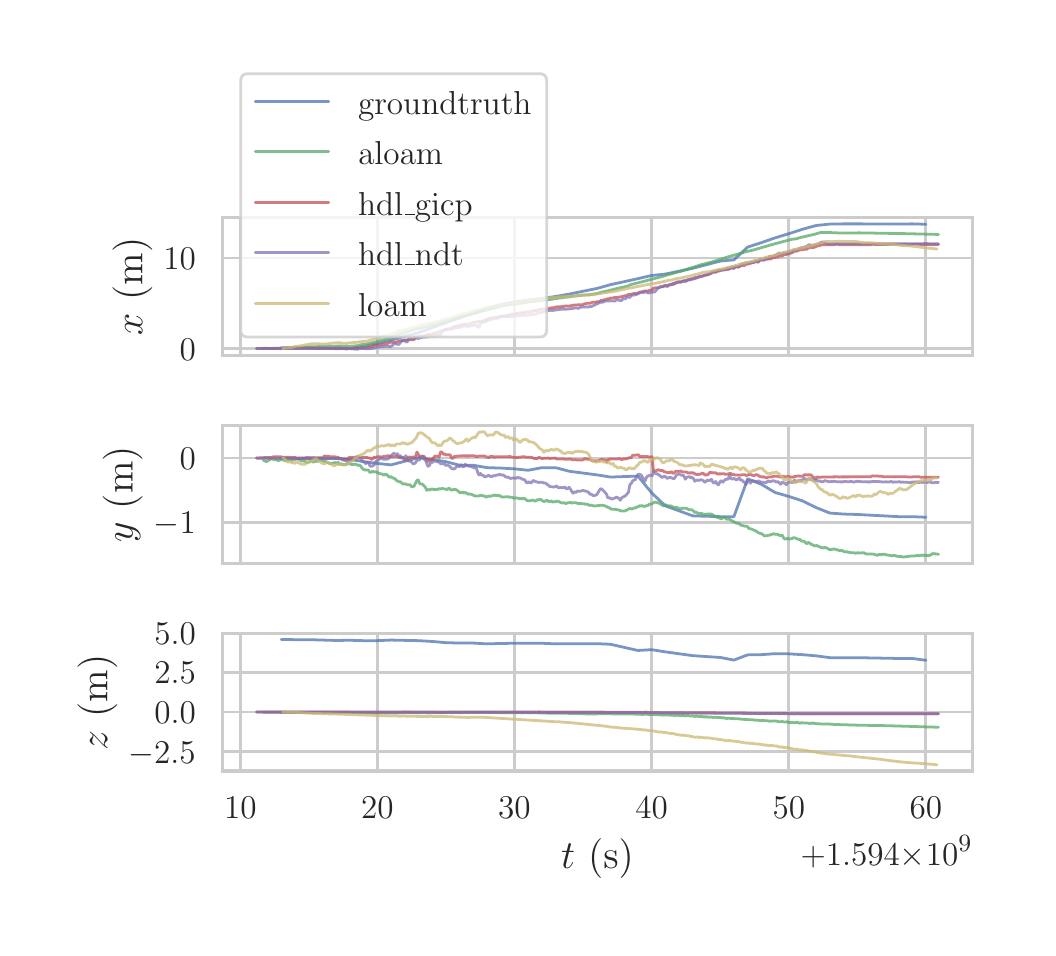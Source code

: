 \begingroup%
\makeatletter%
\begin{pgfpicture}%
\pgfpathrectangle{\pgfpointorigin}{\pgfqpoint{5.0in}{4.5in}}%
\pgfusepath{use as bounding box, clip}%
\begin{pgfscope}%
\pgfsetbuttcap%
\pgfsetmiterjoin%
\definecolor{currentfill}{rgb}{1.0,1.0,1.0}%
\pgfsetfillcolor{currentfill}%
\pgfsetlinewidth{0.0pt}%
\definecolor{currentstroke}{rgb}{1.0,1.0,1.0}%
\pgfsetstrokecolor{currentstroke}%
\pgfsetdash{}{0pt}%
\pgfpathmoveto{\pgfqpoint{0.0in}{0.0in}}%
\pgfpathlineto{\pgfqpoint{5.0in}{0.0in}}%
\pgfpathlineto{\pgfqpoint{5.0in}{4.5in}}%
\pgfpathlineto{\pgfqpoint{0.0in}{4.5in}}%
\pgfpathclose%
\pgfusepath{fill}%
\end{pgfscope}%
\begin{pgfscope}%
\pgfsetbuttcap%
\pgfsetmiterjoin%
\definecolor{currentfill}{rgb}{1.0,1.0,1.0}%
\pgfsetfillcolor{currentfill}%
\pgfsetlinewidth{0.0pt}%
\definecolor{currentstroke}{rgb}{0.0,0.0,0.0}%
\pgfsetstrokecolor{currentstroke}%
\pgfsetstrokeopacity{0.0}%
\pgfsetdash{}{0pt}%
\pgfpathmoveto{\pgfqpoint{0.973in}{2.861in}}%
\pgfpathlineto{\pgfqpoint{4.724in}{2.861in}}%
\pgfpathlineto{\pgfqpoint{4.724in}{3.55in}}%
\pgfpathlineto{\pgfqpoint{0.973in}{3.55in}}%
\pgfpathclose%
\pgfusepath{fill}%
\end{pgfscope}%
\begin{pgfscope}%
\pgfpathrectangle{\pgfqpoint{0.973in}{2.861in}}{\pgfqpoint{3.751in}{0.689in}}%
\pgfusepath{clip}%
\pgfsetroundcap%
\pgfsetroundjoin%
\pgfsetlinewidth{1.004pt}%
\definecolor{currentstroke}{rgb}{0.8,0.8,0.8}%
\pgfsetstrokecolor{currentstroke}%
\pgfsetdash{}{0pt}%
\pgfpathmoveto{\pgfqpoint{1.063in}{2.861in}}%
\pgfpathlineto{\pgfqpoint{1.063in}{3.55in}}%
\pgfusepath{stroke}%
\end{pgfscope}%
\begin{pgfscope}%
\pgfpathrectangle{\pgfqpoint{0.973in}{2.861in}}{\pgfqpoint{3.751in}{0.689in}}%
\pgfusepath{clip}%
\pgfsetroundcap%
\pgfsetroundjoin%
\pgfsetlinewidth{1.004pt}%
\definecolor{currentstroke}{rgb}{0.8,0.8,0.8}%
\pgfsetstrokecolor{currentstroke}%
\pgfsetdash{}{0pt}%
\pgfpathmoveto{\pgfqpoint{1.748in}{2.861in}}%
\pgfpathlineto{\pgfqpoint{1.748in}{3.55in}}%
\pgfusepath{stroke}%
\end{pgfscope}%
\begin{pgfscope}%
\pgfpathrectangle{\pgfqpoint{0.973in}{2.861in}}{\pgfqpoint{3.751in}{0.689in}}%
\pgfusepath{clip}%
\pgfsetroundcap%
\pgfsetroundjoin%
\pgfsetlinewidth{1.004pt}%
\definecolor{currentstroke}{rgb}{0.8,0.8,0.8}%
\pgfsetstrokecolor{currentstroke}%
\pgfsetdash{}{0pt}%
\pgfpathmoveto{\pgfqpoint{2.434in}{2.861in}}%
\pgfpathlineto{\pgfqpoint{2.434in}{3.55in}}%
\pgfusepath{stroke}%
\end{pgfscope}%
\begin{pgfscope}%
\pgfpathrectangle{\pgfqpoint{0.973in}{2.861in}}{\pgfqpoint{3.751in}{0.689in}}%
\pgfusepath{clip}%
\pgfsetroundcap%
\pgfsetroundjoin%
\pgfsetlinewidth{1.004pt}%
\definecolor{currentstroke}{rgb}{0.8,0.8,0.8}%
\pgfsetstrokecolor{currentstroke}%
\pgfsetdash{}{0pt}%
\pgfpathmoveto{\pgfqpoint{3.12in}{2.861in}}%
\pgfpathlineto{\pgfqpoint{3.12in}{3.55in}}%
\pgfusepath{stroke}%
\end{pgfscope}%
\begin{pgfscope}%
\pgfpathrectangle{\pgfqpoint{0.973in}{2.861in}}{\pgfqpoint{3.751in}{0.689in}}%
\pgfusepath{clip}%
\pgfsetroundcap%
\pgfsetroundjoin%
\pgfsetlinewidth{1.004pt}%
\definecolor{currentstroke}{rgb}{0.8,0.8,0.8}%
\pgfsetstrokecolor{currentstroke}%
\pgfsetdash{}{0pt}%
\pgfpathmoveto{\pgfqpoint{3.806in}{2.861in}}%
\pgfpathlineto{\pgfqpoint{3.806in}{3.55in}}%
\pgfusepath{stroke}%
\end{pgfscope}%
\begin{pgfscope}%
\pgfpathrectangle{\pgfqpoint{0.973in}{2.861in}}{\pgfqpoint{3.751in}{0.689in}}%
\pgfusepath{clip}%
\pgfsetroundcap%
\pgfsetroundjoin%
\pgfsetlinewidth{1.004pt}%
\definecolor{currentstroke}{rgb}{0.8,0.8,0.8}%
\pgfsetstrokecolor{currentstroke}%
\pgfsetdash{}{0pt}%
\pgfpathmoveto{\pgfqpoint{4.491in}{2.861in}}%
\pgfpathlineto{\pgfqpoint{4.491in}{3.55in}}%
\pgfusepath{stroke}%
\end{pgfscope}%
\begin{pgfscope}%
\pgfpathrectangle{\pgfqpoint{0.973in}{2.861in}}{\pgfqpoint{3.751in}{0.689in}}%
\pgfusepath{clip}%
\pgfsetroundcap%
\pgfsetroundjoin%
\pgfsetlinewidth{1.004pt}%
\definecolor{currentstroke}{rgb}{0.8,0.8,0.8}%
\pgfsetstrokecolor{currentstroke}%
\pgfsetdash{}{0pt}%
\pgfpathmoveto{\pgfqpoint{0.973in}{2.896in}}%
\pgfpathlineto{\pgfqpoint{4.724in}{2.896in}}%
\pgfusepath{stroke}%
\end{pgfscope}%
\begin{pgfscope}%
\definecolor{textcolor}{rgb}{0.15,0.15,0.15}%
\pgfsetstrokecolor{textcolor}%
\pgfsetfillcolor{textcolor}%
\pgftext[x=0.76in,y=2.838in,left,base]{\color{textcolor}\rmfamily\fontsize{13.2}{15.84}\selectfont \(\displaystyle 0\)}%
\end{pgfscope}%
\begin{pgfscope}%
\pgfpathrectangle{\pgfqpoint{0.973in}{2.861in}}{\pgfqpoint{3.751in}{0.689in}}%
\pgfusepath{clip}%
\pgfsetroundcap%
\pgfsetroundjoin%
\pgfsetlinewidth{1.004pt}%
\definecolor{currentstroke}{rgb}{0.8,0.8,0.8}%
\pgfsetstrokecolor{currentstroke}%
\pgfsetdash{}{0pt}%
\pgfpathmoveto{\pgfqpoint{0.973in}{3.348in}}%
\pgfpathlineto{\pgfqpoint{4.724in}{3.348in}}%
\pgfusepath{stroke}%
\end{pgfscope}%
\begin{pgfscope}%
\definecolor{textcolor}{rgb}{0.15,0.15,0.15}%
\pgfsetstrokecolor{textcolor}%
\pgfsetfillcolor{textcolor}%
\pgftext[x=0.678in,y=3.29in,left,base]{\color{textcolor}\rmfamily\fontsize{13.2}{15.84}\selectfont \(\displaystyle 10\)}%
\end{pgfscope}%
\begin{pgfscope}%
\definecolor{textcolor}{rgb}{0.15,0.15,0.15}%
\pgfsetstrokecolor{textcolor}%
\pgfsetfillcolor{textcolor}%
\pgftext[x=0.623in,y=3.206in,,bottom,rotate=90.0]{\color{textcolor}\rmfamily\fontsize{14.4}{17.28}\selectfont \(\displaystyle x\) (m)}%
\end{pgfscope}%
\begin{pgfscope}%
\pgfpathrectangle{\pgfqpoint{0.973in}{2.861in}}{\pgfqpoint{3.751in}{0.689in}}%
\pgfusepath{clip}%
\pgfsetroundcap%
\pgfsetroundjoin%
\pgfsetlinewidth{1.004pt}%
\definecolor{currentstroke}{rgb}{0.298,0.447,0.69}%
\pgfsetstrokecolor{currentstroke}%
\pgfsetstrokeopacity{0.75}%
\pgfsetdash{}{0pt}%
\pgfpathmoveto{\pgfqpoint{1.268in}{2.9in}}%
\pgfpathlineto{\pgfqpoint{1.337in}{2.899in}}%
\pgfpathlineto{\pgfqpoint{1.406in}{2.898in}}%
\pgfpathlineto{\pgfqpoint{1.474in}{2.897in}}%
\pgfpathlineto{\pgfqpoint{1.543in}{2.895in}}%
\pgfpathlineto{\pgfqpoint{1.611in}{2.896in}}%
\pgfpathlineto{\pgfqpoint{1.68in}{2.906in}}%
\pgfpathlineto{\pgfqpoint{1.748in}{2.921in}}%
\pgfpathlineto{\pgfqpoint{1.817in}{2.938in}}%
\pgfpathlineto{\pgfqpoint{1.954in}{2.975in}}%
\pgfpathlineto{\pgfqpoint{2.023in}{3.0in}}%
\pgfpathlineto{\pgfqpoint{2.091in}{3.024in}}%
\pgfpathlineto{\pgfqpoint{2.16in}{3.049in}}%
\pgfpathlineto{\pgfqpoint{2.228in}{3.073in}}%
\pgfpathlineto{\pgfqpoint{2.297in}{3.096in}}%
\pgfpathlineto{\pgfqpoint{2.366in}{3.115in}}%
\pgfpathlineto{\pgfqpoint{2.434in}{3.128in}}%
\pgfpathlineto{\pgfqpoint{2.503in}{3.138in}}%
\pgfpathlineto{\pgfqpoint{2.571in}{3.146in}}%
\pgfpathlineto{\pgfqpoint{2.64in}{3.156in}}%
\pgfpathlineto{\pgfqpoint{2.708in}{3.168in}}%
\pgfpathlineto{\pgfqpoint{2.846in}{3.196in}}%
\pgfpathlineto{\pgfqpoint{2.914in}{3.215in}}%
\pgfpathlineto{\pgfqpoint{3.051in}{3.245in}}%
\pgfpathlineto{\pgfqpoint{3.12in}{3.261in}}%
\pgfpathlineto{\pgfqpoint{3.188in}{3.268in}}%
\pgfpathlineto{\pgfqpoint{3.326in}{3.297in}}%
\pgfpathlineto{\pgfqpoint{3.463in}{3.333in}}%
\pgfpathlineto{\pgfqpoint{3.531in}{3.339in}}%
\pgfpathlineto{\pgfqpoint{3.6in}{3.403in}}%
\pgfpathlineto{\pgfqpoint{3.668in}{3.425in}}%
\pgfpathlineto{\pgfqpoint{3.737in}{3.449in}}%
\pgfpathlineto{\pgfqpoint{3.806in}{3.47in}}%
\pgfpathlineto{\pgfqpoint{3.874in}{3.492in}}%
\pgfpathlineto{\pgfqpoint{3.943in}{3.511in}}%
\pgfpathlineto{\pgfqpoint{4.011in}{3.518in}}%
\pgfpathlineto{\pgfqpoint{4.08in}{3.519in}}%
\pgfpathlineto{\pgfqpoint{4.148in}{3.519in}}%
\pgfpathlineto{\pgfqpoint{4.354in}{3.518in}}%
\pgfpathlineto{\pgfqpoint{4.423in}{3.519in}}%
\pgfpathlineto{\pgfqpoint{4.491in}{3.517in}}%
\pgfusepath{stroke}%
\end{pgfscope}%
\begin{pgfscope}%
\pgfpathrectangle{\pgfqpoint{0.973in}{2.861in}}{\pgfqpoint{3.751in}{0.689in}}%
\pgfusepath{clip}%
\pgfsetroundcap%
\pgfsetroundjoin%
\pgfsetlinewidth{1.004pt}%
\definecolor{currentstroke}{rgb}{0.333,0.659,0.408}%
\pgfsetstrokecolor{currentstroke}%
\pgfsetstrokeopacity{0.75}%
\pgfsetdash{}{0pt}%
\pgfpathmoveto{\pgfqpoint{1.178in}{2.897in}}%
\pgfpathlineto{\pgfqpoint{1.192in}{2.897in}}%
\pgfpathlineto{\pgfqpoint{1.213in}{2.896in}}%
\pgfpathlineto{\pgfqpoint{1.324in}{2.9in}}%
\pgfpathlineto{\pgfqpoint{1.344in}{2.901in}}%
\pgfpathlineto{\pgfqpoint{1.365in}{2.902in}}%
\pgfpathlineto{\pgfqpoint{1.379in}{2.903in}}%
\pgfpathlineto{\pgfqpoint{1.407in}{2.904in}}%
\pgfpathlineto{\pgfqpoint{1.427in}{2.905in}}%
\pgfpathlineto{\pgfqpoint{1.441in}{2.905in}}%
\pgfpathlineto{\pgfqpoint{1.524in}{2.907in}}%
\pgfpathlineto{\pgfqpoint{1.545in}{2.908in}}%
\pgfpathlineto{\pgfqpoint{1.552in}{2.908in}}%
\pgfpathlineto{\pgfqpoint{1.559in}{2.909in}}%
\pgfpathlineto{\pgfqpoint{1.593in}{2.906in}}%
\pgfpathlineto{\pgfqpoint{1.635in}{2.909in}}%
\pgfpathlineto{\pgfqpoint{1.642in}{2.91in}}%
\pgfpathlineto{\pgfqpoint{1.649in}{2.91in}}%
\pgfpathlineto{\pgfqpoint{1.656in}{2.913in}}%
\pgfpathlineto{\pgfqpoint{1.711in}{2.921in}}%
\pgfpathlineto{\pgfqpoint{1.739in}{2.929in}}%
\pgfpathlineto{\pgfqpoint{1.759in}{2.934in}}%
\pgfpathlineto{\pgfqpoint{1.801in}{2.946in}}%
\pgfpathlineto{\pgfqpoint{1.808in}{2.947in}}%
\pgfpathlineto{\pgfqpoint{1.87in}{2.971in}}%
\pgfpathlineto{\pgfqpoint{1.884in}{2.974in}}%
\pgfpathlineto{\pgfqpoint{1.905in}{2.982in}}%
\pgfpathlineto{\pgfqpoint{1.939in}{2.993in}}%
\pgfpathlineto{\pgfqpoint{1.946in}{2.995in}}%
\pgfpathlineto{\pgfqpoint{1.953in}{2.995in}}%
\pgfpathlineto{\pgfqpoint{1.981in}{3.003in}}%
\pgfpathlineto{\pgfqpoint{1.988in}{3.003in}}%
\pgfpathlineto{\pgfqpoint{2.098in}{3.037in}}%
\pgfpathlineto{\pgfqpoint{2.105in}{3.037in}}%
\pgfpathlineto{\pgfqpoint{2.161in}{3.053in}}%
\pgfpathlineto{\pgfqpoint{2.174in}{3.057in}}%
\pgfpathlineto{\pgfqpoint{2.195in}{3.061in}}%
\pgfpathlineto{\pgfqpoint{2.23in}{3.071in}}%
\pgfpathlineto{\pgfqpoint{2.237in}{3.072in}}%
\pgfpathlineto{\pgfqpoint{2.25in}{3.076in}}%
\pgfpathlineto{\pgfqpoint{2.306in}{3.091in}}%
\pgfpathlineto{\pgfqpoint{2.361in}{3.105in}}%
\pgfpathlineto{\pgfqpoint{2.382in}{3.111in}}%
\pgfpathlineto{\pgfqpoint{2.416in}{3.115in}}%
\pgfpathlineto{\pgfqpoint{2.437in}{3.118in}}%
\pgfpathlineto{\pgfqpoint{2.458in}{3.121in}}%
\pgfpathlineto{\pgfqpoint{2.486in}{3.125in}}%
\pgfpathlineto{\pgfqpoint{2.492in}{3.126in}}%
\pgfpathlineto{\pgfqpoint{2.499in}{3.128in}}%
\pgfpathlineto{\pgfqpoint{2.513in}{3.13in}}%
\pgfpathlineto{\pgfqpoint{2.555in}{3.134in}}%
\pgfpathlineto{\pgfqpoint{2.569in}{3.135in}}%
\pgfpathlineto{\pgfqpoint{2.679in}{3.151in}}%
\pgfpathlineto{\pgfqpoint{2.7in}{3.153in}}%
\pgfpathlineto{\pgfqpoint{2.735in}{3.158in}}%
\pgfpathlineto{\pgfqpoint{2.748in}{3.159in}}%
\pgfpathlineto{\pgfqpoint{2.762in}{3.161in}}%
\pgfpathlineto{\pgfqpoint{2.811in}{3.165in}}%
\pgfpathlineto{\pgfqpoint{2.838in}{3.17in}}%
\pgfpathlineto{\pgfqpoint{2.845in}{3.17in}}%
\pgfpathlineto{\pgfqpoint{2.866in}{3.177in}}%
\pgfpathlineto{\pgfqpoint{2.887in}{3.181in}}%
\pgfpathlineto{\pgfqpoint{2.956in}{3.198in}}%
\pgfpathlineto{\pgfqpoint{2.97in}{3.201in}}%
\pgfpathlineto{\pgfqpoint{2.997in}{3.207in}}%
\pgfpathlineto{\pgfqpoint{3.018in}{3.216in}}%
\pgfpathlineto{\pgfqpoint{3.067in}{3.228in}}%
\pgfpathlineto{\pgfqpoint{3.184in}{3.259in}}%
\pgfpathlineto{\pgfqpoint{3.205in}{3.266in}}%
\pgfpathlineto{\pgfqpoint{3.212in}{3.267in}}%
\pgfpathlineto{\pgfqpoint{3.253in}{3.279in}}%
\pgfpathlineto{\pgfqpoint{3.267in}{3.282in}}%
\pgfpathlineto{\pgfqpoint{3.288in}{3.289in}}%
\pgfpathlineto{\pgfqpoint{3.295in}{3.291in}}%
\pgfpathlineto{\pgfqpoint{3.302in}{3.294in}}%
\pgfpathlineto{\pgfqpoint{3.316in}{3.298in}}%
\pgfpathlineto{\pgfqpoint{3.336in}{3.305in}}%
\pgfpathlineto{\pgfqpoint{3.35in}{3.309in}}%
\pgfpathlineto{\pgfqpoint{3.364in}{3.314in}}%
\pgfpathlineto{\pgfqpoint{3.419in}{3.328in}}%
\pgfpathlineto{\pgfqpoint{3.454in}{3.339in}}%
\pgfpathlineto{\pgfqpoint{3.502in}{3.354in}}%
\pgfpathlineto{\pgfqpoint{3.516in}{3.358in}}%
\pgfpathlineto{\pgfqpoint{3.523in}{3.36in}}%
\pgfpathlineto{\pgfqpoint{3.537in}{3.364in}}%
\pgfpathlineto{\pgfqpoint{3.592in}{3.38in}}%
\pgfpathlineto{\pgfqpoint{3.627in}{3.388in}}%
\pgfpathlineto{\pgfqpoint{3.696in}{3.408in}}%
\pgfpathlineto{\pgfqpoint{3.737in}{3.42in}}%
\pgfpathlineto{\pgfqpoint{3.758in}{3.425in}}%
\pgfpathlineto{\pgfqpoint{3.779in}{3.431in}}%
\pgfpathlineto{\pgfqpoint{3.8in}{3.436in}}%
\pgfpathlineto{\pgfqpoint{3.82in}{3.442in}}%
\pgfpathlineto{\pgfqpoint{3.841in}{3.444in}}%
\pgfpathlineto{\pgfqpoint{3.869in}{3.452in}}%
\pgfpathlineto{\pgfqpoint{3.931in}{3.466in}}%
\pgfpathlineto{\pgfqpoint{3.938in}{3.468in}}%
\pgfpathlineto{\pgfqpoint{3.952in}{3.472in}}%
\pgfpathlineto{\pgfqpoint{3.966in}{3.476in}}%
\pgfpathlineto{\pgfqpoint{4.0in}{3.476in}}%
\pgfpathlineto{\pgfqpoint{4.069in}{3.473in}}%
\pgfpathlineto{\pgfqpoint{4.09in}{3.473in}}%
\pgfpathlineto{\pgfqpoint{4.159in}{3.474in}}%
\pgfpathlineto{\pgfqpoint{4.215in}{3.473in}}%
\pgfpathlineto{\pgfqpoint{4.394in}{3.47in}}%
\pgfpathlineto{\pgfqpoint{4.519in}{3.467in}}%
\pgfpathlineto{\pgfqpoint{4.554in}{3.466in}}%
\pgfpathlineto{\pgfqpoint{4.554in}{3.466in}}%
\pgfusepath{stroke}%
\end{pgfscope}%
\begin{pgfscope}%
\pgfpathrectangle{\pgfqpoint{0.973in}{2.861in}}{\pgfqpoint{3.751in}{0.689in}}%
\pgfusepath{clip}%
\pgfsetroundcap%
\pgfsetroundjoin%
\pgfsetlinewidth{1.004pt}%
\definecolor{currentstroke}{rgb}{0.769,0.306,0.322}%
\pgfsetstrokecolor{currentstroke}%
\pgfsetstrokeopacity{0.75}%
\pgfsetdash{}{0pt}%
\pgfpathmoveto{\pgfqpoint{1.144in}{2.896in}}%
\pgfpathlineto{\pgfqpoint{1.296in}{2.896in}}%
\pgfpathlineto{\pgfqpoint{1.351in}{2.897in}}%
\pgfpathlineto{\pgfqpoint{1.372in}{2.897in}}%
\pgfpathlineto{\pgfqpoint{1.566in}{2.897in}}%
\pgfpathlineto{\pgfqpoint{1.573in}{2.896in}}%
\pgfpathlineto{\pgfqpoint{1.635in}{2.896in}}%
\pgfpathlineto{\pgfqpoint{1.649in}{2.897in}}%
\pgfpathlineto{\pgfqpoint{1.656in}{2.897in}}%
\pgfpathlineto{\pgfqpoint{1.663in}{2.899in}}%
\pgfpathlineto{\pgfqpoint{1.669in}{2.899in}}%
\pgfpathlineto{\pgfqpoint{1.676in}{2.9in}}%
\pgfpathlineto{\pgfqpoint{1.697in}{2.9in}}%
\pgfpathlineto{\pgfqpoint{1.704in}{2.903in}}%
\pgfpathlineto{\pgfqpoint{1.711in}{2.903in}}%
\pgfpathlineto{\pgfqpoint{1.725in}{2.907in}}%
\pgfpathlineto{\pgfqpoint{1.732in}{2.911in}}%
\pgfpathlineto{\pgfqpoint{1.746in}{2.913in}}%
\pgfpathlineto{\pgfqpoint{1.766in}{2.913in}}%
\pgfpathlineto{\pgfqpoint{1.773in}{2.917in}}%
\pgfpathlineto{\pgfqpoint{1.78in}{2.919in}}%
\pgfpathlineto{\pgfqpoint{1.794in}{2.919in}}%
\pgfpathlineto{\pgfqpoint{1.815in}{2.927in}}%
\pgfpathlineto{\pgfqpoint{1.842in}{2.927in}}%
\pgfpathlineto{\pgfqpoint{1.856in}{2.934in}}%
\pgfpathlineto{\pgfqpoint{1.877in}{2.934in}}%
\pgfpathlineto{\pgfqpoint{1.884in}{2.938in}}%
\pgfpathlineto{\pgfqpoint{1.898in}{2.938in}}%
\pgfpathlineto{\pgfqpoint{1.905in}{2.94in}}%
\pgfpathlineto{\pgfqpoint{1.932in}{2.94in}}%
\pgfpathlineto{\pgfqpoint{1.939in}{2.953in}}%
\pgfpathlineto{\pgfqpoint{1.946in}{2.951in}}%
\pgfpathlineto{\pgfqpoint{1.953in}{2.956in}}%
\pgfpathlineto{\pgfqpoint{1.96in}{2.957in}}%
\pgfpathlineto{\pgfqpoint{1.967in}{2.957in}}%
\pgfpathlineto{\pgfqpoint{1.988in}{2.961in}}%
\pgfpathlineto{\pgfqpoint{2.001in}{2.966in}}%
\pgfpathlineto{\pgfqpoint{2.022in}{2.967in}}%
\pgfpathlineto{\pgfqpoint{2.036in}{2.975in}}%
\pgfpathlineto{\pgfqpoint{2.05in}{2.975in}}%
\pgfpathlineto{\pgfqpoint{2.057in}{2.98in}}%
\pgfpathlineto{\pgfqpoint{2.064in}{2.983in}}%
\pgfpathlineto{\pgfqpoint{2.071in}{2.983in}}%
\pgfpathlineto{\pgfqpoint{2.091in}{2.992in}}%
\pgfpathlineto{\pgfqpoint{2.098in}{2.992in}}%
\pgfpathlineto{\pgfqpoint{2.105in}{2.995in}}%
\pgfpathlineto{\pgfqpoint{2.112in}{2.995in}}%
\pgfpathlineto{\pgfqpoint{2.119in}{2.998in}}%
\pgfpathlineto{\pgfqpoint{2.126in}{2.998in}}%
\pgfpathlineto{\pgfqpoint{2.133in}{3.007in}}%
\pgfpathlineto{\pgfqpoint{2.14in}{3.007in}}%
\pgfpathlineto{\pgfqpoint{2.147in}{3.008in}}%
\pgfpathlineto{\pgfqpoint{2.154in}{3.009in}}%
\pgfpathlineto{\pgfqpoint{2.161in}{3.012in}}%
\pgfpathlineto{\pgfqpoint{2.181in}{3.016in}}%
\pgfpathlineto{\pgfqpoint{2.195in}{3.017in}}%
\pgfpathlineto{\pgfqpoint{2.209in}{3.017in}}%
\pgfpathlineto{\pgfqpoint{2.216in}{3.023in}}%
\pgfpathlineto{\pgfqpoint{2.223in}{3.023in}}%
\pgfpathlineto{\pgfqpoint{2.23in}{3.027in}}%
\pgfpathlineto{\pgfqpoint{2.237in}{3.027in}}%
\pgfpathlineto{\pgfqpoint{2.243in}{3.03in}}%
\pgfpathlineto{\pgfqpoint{2.25in}{3.029in}}%
\pgfpathlineto{\pgfqpoint{2.257in}{3.032in}}%
\pgfpathlineto{\pgfqpoint{2.278in}{3.032in}}%
\pgfpathlineto{\pgfqpoint{2.285in}{3.038in}}%
\pgfpathlineto{\pgfqpoint{2.292in}{3.041in}}%
\pgfpathlineto{\pgfqpoint{2.299in}{3.041in}}%
\pgfpathlineto{\pgfqpoint{2.306in}{3.046in}}%
\pgfpathlineto{\pgfqpoint{2.313in}{3.048in}}%
\pgfpathlineto{\pgfqpoint{2.326in}{3.048in}}%
\pgfpathlineto{\pgfqpoint{2.333in}{3.052in}}%
\pgfpathlineto{\pgfqpoint{2.347in}{3.053in}}%
\pgfpathlineto{\pgfqpoint{2.354in}{3.053in}}%
\pgfpathlineto{\pgfqpoint{2.361in}{3.056in}}%
\pgfpathlineto{\pgfqpoint{2.368in}{3.058in}}%
\pgfpathlineto{\pgfqpoint{2.389in}{3.058in}}%
\pgfpathlineto{\pgfqpoint{2.396in}{3.062in}}%
\pgfpathlineto{\pgfqpoint{2.403in}{3.062in}}%
\pgfpathlineto{\pgfqpoint{2.416in}{3.067in}}%
\pgfpathlineto{\pgfqpoint{2.423in}{3.068in}}%
\pgfpathlineto{\pgfqpoint{2.43in}{3.068in}}%
\pgfpathlineto{\pgfqpoint{2.444in}{3.071in}}%
\pgfpathlineto{\pgfqpoint{2.451in}{3.071in}}%
\pgfpathlineto{\pgfqpoint{2.458in}{3.073in}}%
\pgfpathlineto{\pgfqpoint{2.465in}{3.073in}}%
\pgfpathlineto{\pgfqpoint{2.472in}{3.076in}}%
\pgfpathlineto{\pgfqpoint{2.486in}{3.076in}}%
\pgfpathlineto{\pgfqpoint{2.492in}{3.078in}}%
\pgfpathlineto{\pgfqpoint{2.499in}{3.08in}}%
\pgfpathlineto{\pgfqpoint{2.52in}{3.08in}}%
\pgfpathlineto{\pgfqpoint{2.534in}{3.086in}}%
\pgfpathlineto{\pgfqpoint{2.548in}{3.086in}}%
\pgfpathlineto{\pgfqpoint{2.555in}{3.089in}}%
\pgfpathlineto{\pgfqpoint{2.562in}{3.09in}}%
\pgfpathlineto{\pgfqpoint{2.569in}{3.093in}}%
\pgfpathlineto{\pgfqpoint{2.596in}{3.093in}}%
\pgfpathlineto{\pgfqpoint{2.603in}{3.095in}}%
\pgfpathlineto{\pgfqpoint{2.61in}{3.098in}}%
\pgfpathlineto{\pgfqpoint{2.638in}{3.101in}}%
\pgfpathlineto{\pgfqpoint{2.645in}{3.104in}}%
\pgfpathlineto{\pgfqpoint{2.665in}{3.104in}}%
\pgfpathlineto{\pgfqpoint{2.672in}{3.106in}}%
\pgfpathlineto{\pgfqpoint{2.679in}{3.106in}}%
\pgfpathlineto{\pgfqpoint{2.686in}{3.108in}}%
\pgfpathlineto{\pgfqpoint{2.714in}{3.108in}}%
\pgfpathlineto{\pgfqpoint{2.721in}{3.112in}}%
\pgfpathlineto{\pgfqpoint{2.735in}{3.113in}}%
\pgfpathlineto{\pgfqpoint{2.741in}{3.113in}}%
\pgfpathlineto{\pgfqpoint{2.748in}{3.114in}}%
\pgfpathlineto{\pgfqpoint{2.776in}{3.115in}}%
\pgfpathlineto{\pgfqpoint{2.783in}{3.119in}}%
\pgfpathlineto{\pgfqpoint{2.79in}{3.119in}}%
\pgfpathlineto{\pgfqpoint{2.797in}{3.122in}}%
\pgfpathlineto{\pgfqpoint{2.811in}{3.122in}}%
\pgfpathlineto{\pgfqpoint{2.824in}{3.127in}}%
\pgfpathlineto{\pgfqpoint{2.838in}{3.127in}}%
\pgfpathlineto{\pgfqpoint{2.845in}{3.13in}}%
\pgfpathlineto{\pgfqpoint{2.859in}{3.13in}}%
\pgfpathlineto{\pgfqpoint{2.866in}{3.136in}}%
\pgfpathlineto{\pgfqpoint{2.873in}{3.136in}}%
\pgfpathlineto{\pgfqpoint{2.88in}{3.139in}}%
\pgfpathlineto{\pgfqpoint{2.887in}{3.139in}}%
\pgfpathlineto{\pgfqpoint{2.901in}{3.145in}}%
\pgfpathlineto{\pgfqpoint{2.907in}{3.145in}}%
\pgfpathlineto{\pgfqpoint{2.914in}{3.148in}}%
\pgfpathlineto{\pgfqpoint{2.928in}{3.148in}}%
\pgfpathlineto{\pgfqpoint{2.935in}{3.151in}}%
\pgfpathlineto{\pgfqpoint{2.949in}{3.151in}}%
\pgfpathlineto{\pgfqpoint{2.956in}{3.153in}}%
\pgfpathlineto{\pgfqpoint{2.963in}{3.153in}}%
\pgfpathlineto{\pgfqpoint{2.984in}{3.159in}}%
\pgfpathlineto{\pgfqpoint{2.99in}{3.159in}}%
\pgfpathlineto{\pgfqpoint{3.004in}{3.166in}}%
\pgfpathlineto{\pgfqpoint{3.018in}{3.167in}}%
\pgfpathlineto{\pgfqpoint{3.025in}{3.17in}}%
\pgfpathlineto{\pgfqpoint{3.046in}{3.171in}}%
\pgfpathlineto{\pgfqpoint{3.053in}{3.174in}}%
\pgfpathlineto{\pgfqpoint{3.06in}{3.178in}}%
\pgfpathlineto{\pgfqpoint{3.073in}{3.179in}}%
\pgfpathlineto{\pgfqpoint{3.08in}{3.183in}}%
\pgfpathlineto{\pgfqpoint{3.101in}{3.183in}}%
\pgfpathlineto{\pgfqpoint{3.108in}{3.187in}}%
\pgfpathlineto{\pgfqpoint{3.122in}{3.188in}}%
\pgfpathlineto{\pgfqpoint{3.129in}{3.197in}}%
\pgfpathlineto{\pgfqpoint{3.136in}{3.199in}}%
\pgfpathlineto{\pgfqpoint{3.156in}{3.2in}}%
\pgfpathlineto{\pgfqpoint{3.163in}{3.204in}}%
\pgfpathlineto{\pgfqpoint{3.177in}{3.205in}}%
\pgfpathlineto{\pgfqpoint{3.184in}{3.211in}}%
\pgfpathlineto{\pgfqpoint{3.191in}{3.211in}}%
\pgfpathlineto{\pgfqpoint{3.198in}{3.212in}}%
\pgfpathlineto{\pgfqpoint{3.212in}{3.213in}}%
\pgfpathlineto{\pgfqpoint{3.219in}{3.215in}}%
\pgfpathlineto{\pgfqpoint{3.226in}{3.221in}}%
\pgfpathlineto{\pgfqpoint{3.233in}{3.221in}}%
\pgfpathlineto{\pgfqpoint{3.239in}{3.222in}}%
\pgfpathlineto{\pgfqpoint{3.246in}{3.226in}}%
\pgfpathlineto{\pgfqpoint{3.253in}{3.226in}}%
\pgfpathlineto{\pgfqpoint{3.26in}{3.229in}}%
\pgfpathlineto{\pgfqpoint{3.267in}{3.229in}}%
\pgfpathlineto{\pgfqpoint{3.274in}{3.232in}}%
\pgfpathlineto{\pgfqpoint{3.281in}{3.232in}}%
\pgfpathlineto{\pgfqpoint{3.288in}{3.237in}}%
\pgfpathlineto{\pgfqpoint{3.295in}{3.237in}}%
\pgfpathlineto{\pgfqpoint{3.302in}{3.238in}}%
\pgfpathlineto{\pgfqpoint{3.309in}{3.238in}}%
\pgfpathlineto{\pgfqpoint{3.316in}{3.245in}}%
\pgfpathlineto{\pgfqpoint{3.329in}{3.245in}}%
\pgfpathlineto{\pgfqpoint{3.336in}{3.251in}}%
\pgfpathlineto{\pgfqpoint{3.35in}{3.252in}}%
\pgfpathlineto{\pgfqpoint{3.357in}{3.256in}}%
\pgfpathlineto{\pgfqpoint{3.364in}{3.256in}}%
\pgfpathlineto{\pgfqpoint{3.371in}{3.258in}}%
\pgfpathlineto{\pgfqpoint{3.378in}{3.258in}}%
\pgfpathlineto{\pgfqpoint{3.385in}{3.263in}}%
\pgfpathlineto{\pgfqpoint{3.399in}{3.263in}}%
\pgfpathlineto{\pgfqpoint{3.405in}{3.268in}}%
\pgfpathlineto{\pgfqpoint{3.419in}{3.272in}}%
\pgfpathlineto{\pgfqpoint{3.426in}{3.277in}}%
\pgfpathlineto{\pgfqpoint{3.44in}{3.277in}}%
\pgfpathlineto{\pgfqpoint{3.454in}{3.284in}}%
\pgfpathlineto{\pgfqpoint{3.461in}{3.284in}}%
\pgfpathlineto{\pgfqpoint{3.468in}{3.288in}}%
\pgfpathlineto{\pgfqpoint{3.482in}{3.288in}}%
\pgfpathlineto{\pgfqpoint{3.488in}{3.291in}}%
\pgfpathlineto{\pgfqpoint{3.502in}{3.291in}}%
\pgfpathlineto{\pgfqpoint{3.509in}{3.296in}}%
\pgfpathlineto{\pgfqpoint{3.516in}{3.297in}}%
\pgfpathlineto{\pgfqpoint{3.523in}{3.3in}}%
\pgfpathlineto{\pgfqpoint{3.53in}{3.3in}}%
\pgfpathlineto{\pgfqpoint{3.537in}{3.303in}}%
\pgfpathlineto{\pgfqpoint{3.558in}{3.304in}}%
\pgfpathlineto{\pgfqpoint{3.565in}{3.311in}}%
\pgfpathlineto{\pgfqpoint{3.585in}{3.311in}}%
\pgfpathlineto{\pgfqpoint{3.592in}{3.317in}}%
\pgfpathlineto{\pgfqpoint{3.599in}{3.317in}}%
\pgfpathlineto{\pgfqpoint{3.606in}{3.321in}}%
\pgfpathlineto{\pgfqpoint{3.613in}{3.321in}}%
\pgfpathlineto{\pgfqpoint{3.62in}{3.325in}}%
\pgfpathlineto{\pgfqpoint{3.627in}{3.327in}}%
\pgfpathlineto{\pgfqpoint{3.634in}{3.327in}}%
\pgfpathlineto{\pgfqpoint{3.641in}{3.331in}}%
\pgfpathlineto{\pgfqpoint{3.647in}{3.331in}}%
\pgfpathlineto{\pgfqpoint{3.654in}{3.333in}}%
\pgfpathlineto{\pgfqpoint{3.661in}{3.337in}}%
\pgfpathlineto{\pgfqpoint{3.668in}{3.338in}}%
\pgfpathlineto{\pgfqpoint{3.682in}{3.338in}}%
\pgfpathlineto{\pgfqpoint{3.689in}{3.342in}}%
\pgfpathlineto{\pgfqpoint{3.703in}{3.344in}}%
\pgfpathlineto{\pgfqpoint{3.717in}{3.344in}}%
\pgfpathlineto{\pgfqpoint{3.724in}{3.349in}}%
\pgfpathlineto{\pgfqpoint{3.73in}{3.351in}}%
\pgfpathlineto{\pgfqpoint{3.737in}{3.351in}}%
\pgfpathlineto{\pgfqpoint{3.744in}{3.353in}}%
\pgfpathlineto{\pgfqpoint{3.751in}{3.353in}}%
\pgfpathlineto{\pgfqpoint{3.758in}{3.358in}}%
\pgfpathlineto{\pgfqpoint{3.772in}{3.358in}}%
\pgfpathlineto{\pgfqpoint{3.779in}{3.363in}}%
\pgfpathlineto{\pgfqpoint{3.786in}{3.366in}}%
\pgfpathlineto{\pgfqpoint{3.793in}{3.366in}}%
\pgfpathlineto{\pgfqpoint{3.8in}{3.369in}}%
\pgfpathlineto{\pgfqpoint{3.807in}{3.369in}}%
\pgfpathlineto{\pgfqpoint{3.813in}{3.372in}}%
\pgfpathlineto{\pgfqpoint{3.82in}{3.374in}}%
\pgfpathlineto{\pgfqpoint{3.834in}{3.382in}}%
\pgfpathlineto{\pgfqpoint{3.841in}{3.382in}}%
\pgfpathlineto{\pgfqpoint{3.848in}{3.384in}}%
\pgfpathlineto{\pgfqpoint{3.862in}{3.389in}}%
\pgfpathlineto{\pgfqpoint{3.876in}{3.39in}}%
\pgfpathlineto{\pgfqpoint{3.883in}{3.392in}}%
\pgfpathlineto{\pgfqpoint{3.896in}{3.392in}}%
\pgfpathlineto{\pgfqpoint{3.903in}{3.398in}}%
\pgfpathlineto{\pgfqpoint{3.91in}{3.4in}}%
\pgfpathlineto{\pgfqpoint{3.924in}{3.401in}}%
\pgfpathlineto{\pgfqpoint{3.931in}{3.401in}}%
\pgfpathlineto{\pgfqpoint{3.952in}{3.41in}}%
\pgfpathlineto{\pgfqpoint{3.959in}{3.41in}}%
\pgfpathlineto{\pgfqpoint{3.966in}{3.413in}}%
\pgfpathlineto{\pgfqpoint{3.973in}{3.415in}}%
\pgfpathlineto{\pgfqpoint{4.035in}{3.415in}}%
\pgfpathlineto{\pgfqpoint{4.042in}{3.417in}}%
\pgfpathlineto{\pgfqpoint{4.049in}{3.417in}}%
\pgfpathlineto{\pgfqpoint{4.056in}{3.415in}}%
\pgfpathlineto{\pgfqpoint{4.083in}{3.415in}}%
\pgfpathlineto{\pgfqpoint{4.215in}{3.415in}}%
\pgfpathlineto{\pgfqpoint{4.222in}{3.417in}}%
\pgfpathlineto{\pgfqpoint{4.228in}{3.417in}}%
\pgfpathlineto{\pgfqpoint{4.235in}{3.416in}}%
\pgfpathlineto{\pgfqpoint{4.305in}{3.416in}}%
\pgfpathlineto{\pgfqpoint{4.318in}{3.417in}}%
\pgfpathlineto{\pgfqpoint{4.394in}{3.417in}}%
\pgfpathlineto{\pgfqpoint{4.401in}{3.416in}}%
\pgfpathlineto{\pgfqpoint{4.422in}{3.416in}}%
\pgfpathlineto{\pgfqpoint{4.429in}{3.417in}}%
\pgfpathlineto{\pgfqpoint{4.457in}{3.417in}}%
\pgfpathlineto{\pgfqpoint{4.464in}{3.416in}}%
\pgfpathlineto{\pgfqpoint{4.554in}{3.416in}}%
\pgfpathlineto{\pgfqpoint{4.554in}{3.416in}}%
\pgfusepath{stroke}%
\end{pgfscope}%
\begin{pgfscope}%
\pgfpathrectangle{\pgfqpoint{0.973in}{2.861in}}{\pgfqpoint{3.751in}{0.689in}}%
\pgfusepath{clip}%
\pgfsetroundcap%
\pgfsetroundjoin%
\pgfsetlinewidth{1.004pt}%
\definecolor{currentstroke}{rgb}{0.506,0.447,0.702}%
\pgfsetstrokecolor{currentstroke}%
\pgfsetstrokeopacity{0.75}%
\pgfsetdash{}{0pt}%
\pgfpathmoveto{\pgfqpoint{1.144in}{2.896in}}%
\pgfpathlineto{\pgfqpoint{1.552in}{2.897in}}%
\pgfpathlineto{\pgfqpoint{1.559in}{2.898in}}%
\pgfpathlineto{\pgfqpoint{1.573in}{2.897in}}%
\pgfpathlineto{\pgfqpoint{1.58in}{2.895in}}%
\pgfpathlineto{\pgfqpoint{1.586in}{2.895in}}%
\pgfpathlineto{\pgfqpoint{1.593in}{2.893in}}%
\pgfpathlineto{\pgfqpoint{1.607in}{2.896in}}%
\pgfpathlineto{\pgfqpoint{1.614in}{2.895in}}%
\pgfpathlineto{\pgfqpoint{1.621in}{2.895in}}%
\pgfpathlineto{\pgfqpoint{1.628in}{2.894in}}%
\pgfpathlineto{\pgfqpoint{1.635in}{2.894in}}%
\pgfpathlineto{\pgfqpoint{1.649in}{2.892in}}%
\pgfpathlineto{\pgfqpoint{1.656in}{2.896in}}%
\pgfpathlineto{\pgfqpoint{1.669in}{2.896in}}%
\pgfpathlineto{\pgfqpoint{1.69in}{2.895in}}%
\pgfpathlineto{\pgfqpoint{1.697in}{2.894in}}%
\pgfpathlineto{\pgfqpoint{1.711in}{2.895in}}%
\pgfpathlineto{\pgfqpoint{1.746in}{2.901in}}%
\pgfpathlineto{\pgfqpoint{1.773in}{2.906in}}%
\pgfpathlineto{\pgfqpoint{1.78in}{2.905in}}%
\pgfpathlineto{\pgfqpoint{1.787in}{2.907in}}%
\pgfpathlineto{\pgfqpoint{1.815in}{2.906in}}%
\pgfpathlineto{\pgfqpoint{1.822in}{2.909in}}%
\pgfpathlineto{\pgfqpoint{1.829in}{2.918in}}%
\pgfpathlineto{\pgfqpoint{1.835in}{2.921in}}%
\pgfpathlineto{\pgfqpoint{1.842in}{2.918in}}%
\pgfpathlineto{\pgfqpoint{1.856in}{2.916in}}%
\pgfpathlineto{\pgfqpoint{1.87in}{2.935in}}%
\pgfpathlineto{\pgfqpoint{1.884in}{2.937in}}%
\pgfpathlineto{\pgfqpoint{1.891in}{2.929in}}%
\pgfpathlineto{\pgfqpoint{1.898in}{2.929in}}%
\pgfpathlineto{\pgfqpoint{1.905in}{2.946in}}%
\pgfpathlineto{\pgfqpoint{1.939in}{2.947in}}%
\pgfpathlineto{\pgfqpoint{1.946in}{2.949in}}%
\pgfpathlineto{\pgfqpoint{1.953in}{2.946in}}%
\pgfpathlineto{\pgfqpoint{1.974in}{2.952in}}%
\pgfpathlineto{\pgfqpoint{1.981in}{2.952in}}%
\pgfpathlineto{\pgfqpoint{1.988in}{2.953in}}%
\pgfpathlineto{\pgfqpoint{1.995in}{2.953in}}%
\pgfpathlineto{\pgfqpoint{2.001in}{2.955in}}%
\pgfpathlineto{\pgfqpoint{2.008in}{2.956in}}%
\pgfpathlineto{\pgfqpoint{2.015in}{2.96in}}%
\pgfpathlineto{\pgfqpoint{2.022in}{2.959in}}%
\pgfpathlineto{\pgfqpoint{2.036in}{2.959in}}%
\pgfpathlineto{\pgfqpoint{2.043in}{2.963in}}%
\pgfpathlineto{\pgfqpoint{2.05in}{2.962in}}%
\pgfpathlineto{\pgfqpoint{2.064in}{2.964in}}%
\pgfpathlineto{\pgfqpoint{2.071in}{2.982in}}%
\pgfpathlineto{\pgfqpoint{2.078in}{2.986in}}%
\pgfpathlineto{\pgfqpoint{2.084in}{2.986in}}%
\pgfpathlineto{\pgfqpoint{2.098in}{2.992in}}%
\pgfpathlineto{\pgfqpoint{2.105in}{2.992in}}%
\pgfpathlineto{\pgfqpoint{2.119in}{2.994in}}%
\pgfpathlineto{\pgfqpoint{2.126in}{2.994in}}%
\pgfpathlineto{\pgfqpoint{2.14in}{3.001in}}%
\pgfpathlineto{\pgfqpoint{2.161in}{3.001in}}%
\pgfpathlineto{\pgfqpoint{2.167in}{3.005in}}%
\pgfpathlineto{\pgfqpoint{2.188in}{3.009in}}%
\pgfpathlineto{\pgfqpoint{2.202in}{3.005in}}%
\pgfpathlineto{\pgfqpoint{2.209in}{3.008in}}%
\pgfpathlineto{\pgfqpoint{2.216in}{3.009in}}%
\pgfpathlineto{\pgfqpoint{2.223in}{3.009in}}%
\pgfpathlineto{\pgfqpoint{2.23in}{3.012in}}%
\pgfpathlineto{\pgfqpoint{2.237in}{3.013in}}%
\pgfpathlineto{\pgfqpoint{2.243in}{3.014in}}%
\pgfpathlineto{\pgfqpoint{2.25in}{3.003in}}%
\pgfpathlineto{\pgfqpoint{2.257in}{3.002in}}%
\pgfpathlineto{\pgfqpoint{2.264in}{3.024in}}%
\pgfpathlineto{\pgfqpoint{2.271in}{3.026in}}%
\pgfpathlineto{\pgfqpoint{2.278in}{3.027in}}%
\pgfpathlineto{\pgfqpoint{2.285in}{3.03in}}%
\pgfpathlineto{\pgfqpoint{2.292in}{3.031in}}%
\pgfpathlineto{\pgfqpoint{2.306in}{3.039in}}%
\pgfpathlineto{\pgfqpoint{2.313in}{3.039in}}%
\pgfpathlineto{\pgfqpoint{2.32in}{3.043in}}%
\pgfpathlineto{\pgfqpoint{2.326in}{3.045in}}%
\pgfpathlineto{\pgfqpoint{2.347in}{3.046in}}%
\pgfpathlineto{\pgfqpoint{2.375in}{3.056in}}%
\pgfpathlineto{\pgfqpoint{2.389in}{3.056in}}%
\pgfpathlineto{\pgfqpoint{2.403in}{3.056in}}%
\pgfpathlineto{\pgfqpoint{2.409in}{3.056in}}%
\pgfpathlineto{\pgfqpoint{2.416in}{3.054in}}%
\pgfpathlineto{\pgfqpoint{2.423in}{3.057in}}%
\pgfpathlineto{\pgfqpoint{2.444in}{3.058in}}%
\pgfpathlineto{\pgfqpoint{2.458in}{3.06in}}%
\pgfpathlineto{\pgfqpoint{2.465in}{3.06in}}%
\pgfpathlineto{\pgfqpoint{2.472in}{3.063in}}%
\pgfpathlineto{\pgfqpoint{2.499in}{3.062in}}%
\pgfpathlineto{\pgfqpoint{2.506in}{3.066in}}%
\pgfpathlineto{\pgfqpoint{2.52in}{3.064in}}%
\pgfpathlineto{\pgfqpoint{2.527in}{3.067in}}%
\pgfpathlineto{\pgfqpoint{2.541in}{3.067in}}%
\pgfpathlineto{\pgfqpoint{2.548in}{3.072in}}%
\pgfpathlineto{\pgfqpoint{2.555in}{3.075in}}%
\pgfpathlineto{\pgfqpoint{2.569in}{3.075in}}%
\pgfpathlineto{\pgfqpoint{2.575in}{3.079in}}%
\pgfpathlineto{\pgfqpoint{2.582in}{3.079in}}%
\pgfpathlineto{\pgfqpoint{2.596in}{3.086in}}%
\pgfpathlineto{\pgfqpoint{2.603in}{3.085in}}%
\pgfpathlineto{\pgfqpoint{2.617in}{3.087in}}%
\pgfpathlineto{\pgfqpoint{2.624in}{3.086in}}%
\pgfpathlineto{\pgfqpoint{2.665in}{3.092in}}%
\pgfpathlineto{\pgfqpoint{2.672in}{3.092in}}%
\pgfpathlineto{\pgfqpoint{2.679in}{3.093in}}%
\pgfpathlineto{\pgfqpoint{2.686in}{3.092in}}%
\pgfpathlineto{\pgfqpoint{2.721in}{3.095in}}%
\pgfpathlineto{\pgfqpoint{2.735in}{3.099in}}%
\pgfpathlineto{\pgfqpoint{2.755in}{3.097in}}%
\pgfpathlineto{\pgfqpoint{2.762in}{3.101in}}%
\pgfpathlineto{\pgfqpoint{2.769in}{3.103in}}%
\pgfpathlineto{\pgfqpoint{2.783in}{3.103in}}%
\pgfpathlineto{\pgfqpoint{2.797in}{3.103in}}%
\pgfpathlineto{\pgfqpoint{2.818in}{3.106in}}%
\pgfpathlineto{\pgfqpoint{2.824in}{3.108in}}%
\pgfpathlineto{\pgfqpoint{2.831in}{3.112in}}%
\pgfpathlineto{\pgfqpoint{2.838in}{3.114in}}%
\pgfpathlineto{\pgfqpoint{2.845in}{3.12in}}%
\pgfpathlineto{\pgfqpoint{2.852in}{3.121in}}%
\pgfpathlineto{\pgfqpoint{2.859in}{3.126in}}%
\pgfpathlineto{\pgfqpoint{2.866in}{3.128in}}%
\pgfpathlineto{\pgfqpoint{2.873in}{3.127in}}%
\pgfpathlineto{\pgfqpoint{2.88in}{3.129in}}%
\pgfpathlineto{\pgfqpoint{2.887in}{3.133in}}%
\pgfpathlineto{\pgfqpoint{2.901in}{3.133in}}%
\pgfpathlineto{\pgfqpoint{2.907in}{3.133in}}%
\pgfpathlineto{\pgfqpoint{2.914in}{3.135in}}%
\pgfpathlineto{\pgfqpoint{2.921in}{3.135in}}%
\pgfpathlineto{\pgfqpoint{2.928in}{3.133in}}%
\pgfpathlineto{\pgfqpoint{2.935in}{3.133in}}%
\pgfpathlineto{\pgfqpoint{2.942in}{3.138in}}%
\pgfpathlineto{\pgfqpoint{2.956in}{3.138in}}%
\pgfpathlineto{\pgfqpoint{2.963in}{3.135in}}%
\pgfpathlineto{\pgfqpoint{2.97in}{3.136in}}%
\pgfpathlineto{\pgfqpoint{2.977in}{3.145in}}%
\pgfpathlineto{\pgfqpoint{2.984in}{3.144in}}%
\pgfpathlineto{\pgfqpoint{2.99in}{3.145in}}%
\pgfpathlineto{\pgfqpoint{2.997in}{3.153in}}%
\pgfpathlineto{\pgfqpoint{3.004in}{3.154in}}%
\pgfpathlineto{\pgfqpoint{3.011in}{3.15in}}%
\pgfpathlineto{\pgfqpoint{3.018in}{3.162in}}%
\pgfpathlineto{\pgfqpoint{3.025in}{3.162in}}%
\pgfpathlineto{\pgfqpoint{3.032in}{3.164in}}%
\pgfpathlineto{\pgfqpoint{3.039in}{3.164in}}%
\pgfpathlineto{\pgfqpoint{3.053in}{3.17in}}%
\pgfpathlineto{\pgfqpoint{3.067in}{3.177in}}%
\pgfpathlineto{\pgfqpoint{3.08in}{3.176in}}%
\pgfpathlineto{\pgfqpoint{3.087in}{3.179in}}%
\pgfpathlineto{\pgfqpoint{3.094in}{3.178in}}%
\pgfpathlineto{\pgfqpoint{3.101in}{3.174in}}%
\pgfpathlineto{\pgfqpoint{3.108in}{3.174in}}%
\pgfpathlineto{\pgfqpoint{3.115in}{3.176in}}%
\pgfpathlineto{\pgfqpoint{3.136in}{3.179in}}%
\pgfpathlineto{\pgfqpoint{3.15in}{3.197in}}%
\pgfpathlineto{\pgfqpoint{3.163in}{3.203in}}%
\pgfpathlineto{\pgfqpoint{3.17in}{3.205in}}%
\pgfpathlineto{\pgfqpoint{3.177in}{3.206in}}%
\pgfpathlineto{\pgfqpoint{3.184in}{3.208in}}%
\pgfpathlineto{\pgfqpoint{3.191in}{3.209in}}%
\pgfpathlineto{\pgfqpoint{3.198in}{3.205in}}%
\pgfpathlineto{\pgfqpoint{3.205in}{3.213in}}%
\pgfpathlineto{\pgfqpoint{3.212in}{3.217in}}%
\pgfpathlineto{\pgfqpoint{3.226in}{3.216in}}%
\pgfpathlineto{\pgfqpoint{3.233in}{3.218in}}%
\pgfpathlineto{\pgfqpoint{3.239in}{3.226in}}%
\pgfpathlineto{\pgfqpoint{3.253in}{3.23in}}%
\pgfpathlineto{\pgfqpoint{3.26in}{3.229in}}%
\pgfpathlineto{\pgfqpoint{3.267in}{3.227in}}%
\pgfpathlineto{\pgfqpoint{3.274in}{3.233in}}%
\pgfpathlineto{\pgfqpoint{3.281in}{3.234in}}%
\pgfpathlineto{\pgfqpoint{3.288in}{3.231in}}%
\pgfpathlineto{\pgfqpoint{3.295in}{3.233in}}%
\pgfpathlineto{\pgfqpoint{3.302in}{3.241in}}%
\pgfpathlineto{\pgfqpoint{3.316in}{3.24in}}%
\pgfpathlineto{\pgfqpoint{3.329in}{3.244in}}%
\pgfpathlineto{\pgfqpoint{3.336in}{3.245in}}%
\pgfpathlineto{\pgfqpoint{3.357in}{3.253in}}%
\pgfpathlineto{\pgfqpoint{3.378in}{3.259in}}%
\pgfpathlineto{\pgfqpoint{3.385in}{3.261in}}%
\pgfpathlineto{\pgfqpoint{3.392in}{3.264in}}%
\pgfpathlineto{\pgfqpoint{3.412in}{3.269in}}%
\pgfpathlineto{\pgfqpoint{3.419in}{3.275in}}%
\pgfpathlineto{\pgfqpoint{3.426in}{3.279in}}%
\pgfpathlineto{\pgfqpoint{3.433in}{3.281in}}%
\pgfpathlineto{\pgfqpoint{3.44in}{3.28in}}%
\pgfpathlineto{\pgfqpoint{3.454in}{3.287in}}%
\pgfpathlineto{\pgfqpoint{3.461in}{3.286in}}%
\pgfpathlineto{\pgfqpoint{3.482in}{3.29in}}%
\pgfpathlineto{\pgfqpoint{3.488in}{3.29in}}%
\pgfpathlineto{\pgfqpoint{3.495in}{3.296in}}%
\pgfpathlineto{\pgfqpoint{3.502in}{3.296in}}%
\pgfpathlineto{\pgfqpoint{3.509in}{3.292in}}%
\pgfpathlineto{\pgfqpoint{3.516in}{3.3in}}%
\pgfpathlineto{\pgfqpoint{3.523in}{3.302in}}%
\pgfpathlineto{\pgfqpoint{3.53in}{3.295in}}%
\pgfpathlineto{\pgfqpoint{3.537in}{3.304in}}%
\pgfpathlineto{\pgfqpoint{3.544in}{3.307in}}%
\pgfpathlineto{\pgfqpoint{3.551in}{3.303in}}%
\pgfpathlineto{\pgfqpoint{3.558in}{3.307in}}%
\pgfpathlineto{\pgfqpoint{3.565in}{3.316in}}%
\pgfpathlineto{\pgfqpoint{3.571in}{3.317in}}%
\pgfpathlineto{\pgfqpoint{3.578in}{3.32in}}%
\pgfpathlineto{\pgfqpoint{3.592in}{3.324in}}%
\pgfpathlineto{\pgfqpoint{3.606in}{3.323in}}%
\pgfpathlineto{\pgfqpoint{3.613in}{3.326in}}%
\pgfpathlineto{\pgfqpoint{3.627in}{3.324in}}%
\pgfpathlineto{\pgfqpoint{3.634in}{3.332in}}%
\pgfpathlineto{\pgfqpoint{3.641in}{3.334in}}%
\pgfpathlineto{\pgfqpoint{3.647in}{3.328in}}%
\pgfpathlineto{\pgfqpoint{3.654in}{3.327in}}%
\pgfpathlineto{\pgfqpoint{3.661in}{3.342in}}%
\pgfpathlineto{\pgfqpoint{3.675in}{3.338in}}%
\pgfpathlineto{\pgfqpoint{3.682in}{3.338in}}%
\pgfpathlineto{\pgfqpoint{3.689in}{3.349in}}%
\pgfpathlineto{\pgfqpoint{3.696in}{3.342in}}%
\pgfpathlineto{\pgfqpoint{3.703in}{3.346in}}%
\pgfpathlineto{\pgfqpoint{3.71in}{3.358in}}%
\pgfpathlineto{\pgfqpoint{3.717in}{3.355in}}%
\pgfpathlineto{\pgfqpoint{3.724in}{3.355in}}%
\pgfpathlineto{\pgfqpoint{3.737in}{3.363in}}%
\pgfpathlineto{\pgfqpoint{3.744in}{3.364in}}%
\pgfpathlineto{\pgfqpoint{3.758in}{3.374in}}%
\pgfpathlineto{\pgfqpoint{3.765in}{3.368in}}%
\pgfpathlineto{\pgfqpoint{3.772in}{3.37in}}%
\pgfpathlineto{\pgfqpoint{3.779in}{3.375in}}%
\pgfpathlineto{\pgfqpoint{3.793in}{3.372in}}%
\pgfpathlineto{\pgfqpoint{3.8in}{3.375in}}%
\pgfpathlineto{\pgfqpoint{3.807in}{3.381in}}%
\pgfpathlineto{\pgfqpoint{3.813in}{3.379in}}%
\pgfpathlineto{\pgfqpoint{3.82in}{3.379in}}%
\pgfpathlineto{\pgfqpoint{3.827in}{3.387in}}%
\pgfpathlineto{\pgfqpoint{3.834in}{3.389in}}%
\pgfpathlineto{\pgfqpoint{3.848in}{3.388in}}%
\pgfpathlineto{\pgfqpoint{3.855in}{3.395in}}%
\pgfpathlineto{\pgfqpoint{3.869in}{3.4in}}%
\pgfpathlineto{\pgfqpoint{3.876in}{3.4in}}%
\pgfpathlineto{\pgfqpoint{3.89in}{3.405in}}%
\pgfpathlineto{\pgfqpoint{3.896in}{3.407in}}%
\pgfpathlineto{\pgfqpoint{3.903in}{3.413in}}%
\pgfpathlineto{\pgfqpoint{3.91in}{3.415in}}%
\pgfpathlineto{\pgfqpoint{3.917in}{3.411in}}%
\pgfpathlineto{\pgfqpoint{3.924in}{3.412in}}%
\pgfpathlineto{\pgfqpoint{3.938in}{3.415in}}%
\pgfpathlineto{\pgfqpoint{3.945in}{3.417in}}%
\pgfpathlineto{\pgfqpoint{3.952in}{3.418in}}%
\pgfpathlineto{\pgfqpoint{3.966in}{3.426in}}%
\pgfpathlineto{\pgfqpoint{3.973in}{3.428in}}%
\pgfpathlineto{\pgfqpoint{3.986in}{3.425in}}%
\pgfpathlineto{\pgfqpoint{3.993in}{3.421in}}%
\pgfpathlineto{\pgfqpoint{4.0in}{3.418in}}%
\pgfpathlineto{\pgfqpoint{4.014in}{3.419in}}%
\pgfpathlineto{\pgfqpoint{4.021in}{3.42in}}%
\pgfpathlineto{\pgfqpoint{4.035in}{3.42in}}%
\pgfpathlineto{\pgfqpoint{4.111in}{3.42in}}%
\pgfpathlineto{\pgfqpoint{4.139in}{3.42in}}%
\pgfpathlineto{\pgfqpoint{4.159in}{3.42in}}%
\pgfpathlineto{\pgfqpoint{4.208in}{3.42in}}%
\pgfpathlineto{\pgfqpoint{4.228in}{3.42in}}%
\pgfpathlineto{\pgfqpoint{4.256in}{3.42in}}%
\pgfpathlineto{\pgfqpoint{4.477in}{3.42in}}%
\pgfpathlineto{\pgfqpoint{4.484in}{3.421in}}%
\pgfpathlineto{\pgfqpoint{4.505in}{3.42in}}%
\pgfpathlineto{\pgfqpoint{4.519in}{3.42in}}%
\pgfpathlineto{\pgfqpoint{4.533in}{3.42in}}%
\pgfpathlineto{\pgfqpoint{4.554in}{3.42in}}%
\pgfpathlineto{\pgfqpoint{4.554in}{3.42in}}%
\pgfusepath{stroke}%
\end{pgfscope}%
\begin{pgfscope}%
\pgfpathrectangle{\pgfqpoint{0.973in}{2.861in}}{\pgfqpoint{3.751in}{0.689in}}%
\pgfusepath{clip}%
\pgfsetroundcap%
\pgfsetroundjoin%
\pgfsetlinewidth{1.004pt}%
\definecolor{currentstroke}{rgb}{0.8,0.725,0.455}%
\pgfsetstrokecolor{currentstroke}%
\pgfsetstrokeopacity{0.75}%
\pgfsetdash{}{0pt}%
\pgfpathmoveto{\pgfqpoint{1.275in}{2.896in}}%
\pgfpathlineto{\pgfqpoint{1.317in}{2.9in}}%
\pgfpathlineto{\pgfqpoint{1.337in}{2.906in}}%
\pgfpathlineto{\pgfqpoint{1.372in}{2.91in}}%
\pgfpathlineto{\pgfqpoint{1.386in}{2.914in}}%
\pgfpathlineto{\pgfqpoint{1.407in}{2.916in}}%
\pgfpathlineto{\pgfqpoint{1.42in}{2.92in}}%
\pgfpathlineto{\pgfqpoint{1.49in}{2.918in}}%
\pgfpathlineto{\pgfqpoint{1.545in}{2.925in}}%
\pgfpathlineto{\pgfqpoint{1.559in}{2.925in}}%
\pgfpathlineto{\pgfqpoint{1.566in}{2.924in}}%
\pgfpathlineto{\pgfqpoint{1.573in}{2.922in}}%
\pgfpathlineto{\pgfqpoint{1.586in}{2.922in}}%
\pgfpathlineto{\pgfqpoint{1.593in}{2.921in}}%
\pgfpathlineto{\pgfqpoint{1.6in}{2.922in}}%
\pgfpathlineto{\pgfqpoint{1.607in}{2.924in}}%
\pgfpathlineto{\pgfqpoint{1.649in}{2.927in}}%
\pgfpathlineto{\pgfqpoint{1.656in}{2.929in}}%
\pgfpathlineto{\pgfqpoint{1.683in}{2.932in}}%
\pgfpathlineto{\pgfqpoint{1.697in}{2.933in}}%
\pgfpathlineto{\pgfqpoint{1.704in}{2.934in}}%
\pgfpathlineto{\pgfqpoint{1.732in}{2.943in}}%
\pgfpathlineto{\pgfqpoint{1.746in}{2.946in}}%
\pgfpathlineto{\pgfqpoint{1.787in}{2.958in}}%
\pgfpathlineto{\pgfqpoint{1.849in}{2.978in}}%
\pgfpathlineto{\pgfqpoint{1.863in}{2.984in}}%
\pgfpathlineto{\pgfqpoint{1.939in}{3.004in}}%
\pgfpathlineto{\pgfqpoint{1.953in}{3.01in}}%
\pgfpathlineto{\pgfqpoint{1.96in}{3.013in}}%
\pgfpathlineto{\pgfqpoint{1.967in}{3.013in}}%
\pgfpathlineto{\pgfqpoint{2.001in}{3.021in}}%
\pgfpathlineto{\pgfqpoint{2.022in}{3.026in}}%
\pgfpathlineto{\pgfqpoint{2.036in}{3.028in}}%
\pgfpathlineto{\pgfqpoint{2.057in}{3.033in}}%
\pgfpathlineto{\pgfqpoint{2.064in}{3.036in}}%
\pgfpathlineto{\pgfqpoint{2.098in}{3.045in}}%
\pgfpathlineto{\pgfqpoint{2.112in}{3.049in}}%
\pgfpathlineto{\pgfqpoint{2.126in}{3.052in}}%
\pgfpathlineto{\pgfqpoint{2.147in}{3.06in}}%
\pgfpathlineto{\pgfqpoint{2.161in}{3.064in}}%
\pgfpathlineto{\pgfqpoint{2.167in}{3.067in}}%
\pgfpathlineto{\pgfqpoint{2.181in}{3.07in}}%
\pgfpathlineto{\pgfqpoint{2.188in}{3.07in}}%
\pgfpathlineto{\pgfqpoint{2.216in}{3.079in}}%
\pgfpathlineto{\pgfqpoint{2.23in}{3.084in}}%
\pgfpathlineto{\pgfqpoint{2.257in}{3.09in}}%
\pgfpathlineto{\pgfqpoint{2.306in}{3.102in}}%
\pgfpathlineto{\pgfqpoint{2.403in}{3.123in}}%
\pgfpathlineto{\pgfqpoint{2.416in}{3.124in}}%
\pgfpathlineto{\pgfqpoint{2.43in}{3.125in}}%
\pgfpathlineto{\pgfqpoint{2.465in}{3.13in}}%
\pgfpathlineto{\pgfqpoint{2.472in}{3.132in}}%
\pgfpathlineto{\pgfqpoint{2.486in}{3.132in}}%
\pgfpathlineto{\pgfqpoint{2.506in}{3.137in}}%
\pgfpathlineto{\pgfqpoint{2.52in}{3.138in}}%
\pgfpathlineto{\pgfqpoint{2.534in}{3.14in}}%
\pgfpathlineto{\pgfqpoint{2.555in}{3.141in}}%
\pgfpathlineto{\pgfqpoint{2.562in}{3.141in}}%
\pgfpathlineto{\pgfqpoint{2.582in}{3.147in}}%
\pgfpathlineto{\pgfqpoint{2.61in}{3.15in}}%
\pgfpathlineto{\pgfqpoint{2.617in}{3.15in}}%
\pgfpathlineto{\pgfqpoint{2.624in}{3.151in}}%
\pgfpathlineto{\pgfqpoint{2.631in}{3.15in}}%
\pgfpathlineto{\pgfqpoint{2.658in}{3.154in}}%
\pgfpathlineto{\pgfqpoint{2.672in}{3.154in}}%
\pgfpathlineto{\pgfqpoint{2.686in}{3.155in}}%
\pgfpathlineto{\pgfqpoint{2.721in}{3.158in}}%
\pgfpathlineto{\pgfqpoint{2.735in}{3.16in}}%
\pgfpathlineto{\pgfqpoint{2.748in}{3.16in}}%
\pgfpathlineto{\pgfqpoint{2.769in}{3.163in}}%
\pgfpathlineto{\pgfqpoint{2.783in}{3.163in}}%
\pgfpathlineto{\pgfqpoint{2.797in}{3.164in}}%
\pgfpathlineto{\pgfqpoint{2.804in}{3.163in}}%
\pgfpathlineto{\pgfqpoint{2.824in}{3.165in}}%
\pgfpathlineto{\pgfqpoint{2.949in}{3.184in}}%
\pgfpathlineto{\pgfqpoint{2.956in}{3.187in}}%
\pgfpathlineto{\pgfqpoint{2.984in}{3.192in}}%
\pgfpathlineto{\pgfqpoint{2.99in}{3.195in}}%
\pgfpathlineto{\pgfqpoint{3.011in}{3.198in}}%
\pgfpathlineto{\pgfqpoint{3.046in}{3.205in}}%
\pgfpathlineto{\pgfqpoint{3.053in}{3.207in}}%
\pgfpathlineto{\pgfqpoint{3.06in}{3.207in}}%
\pgfpathlineto{\pgfqpoint{3.08in}{3.212in}}%
\pgfpathlineto{\pgfqpoint{3.094in}{3.214in}}%
\pgfpathlineto{\pgfqpoint{3.101in}{3.216in}}%
\pgfpathlineto{\pgfqpoint{3.129in}{3.22in}}%
\pgfpathlineto{\pgfqpoint{3.143in}{3.223in}}%
\pgfpathlineto{\pgfqpoint{3.156in}{3.226in}}%
\pgfpathlineto{\pgfqpoint{3.17in}{3.228in}}%
\pgfpathlineto{\pgfqpoint{3.205in}{3.237in}}%
\pgfpathlineto{\pgfqpoint{3.212in}{3.237in}}%
\pgfpathlineto{\pgfqpoint{3.246in}{3.246in}}%
\pgfpathlineto{\pgfqpoint{3.267in}{3.248in}}%
\pgfpathlineto{\pgfqpoint{3.281in}{3.252in}}%
\pgfpathlineto{\pgfqpoint{3.288in}{3.253in}}%
\pgfpathlineto{\pgfqpoint{3.295in}{3.255in}}%
\pgfpathlineto{\pgfqpoint{3.309in}{3.258in}}%
\pgfpathlineto{\pgfqpoint{3.329in}{3.263in}}%
\pgfpathlineto{\pgfqpoint{3.336in}{3.266in}}%
\pgfpathlineto{\pgfqpoint{3.35in}{3.268in}}%
\pgfpathlineto{\pgfqpoint{3.357in}{3.271in}}%
\pgfpathlineto{\pgfqpoint{3.364in}{3.272in}}%
\pgfpathlineto{\pgfqpoint{3.378in}{3.277in}}%
\pgfpathlineto{\pgfqpoint{3.399in}{3.279in}}%
\pgfpathlineto{\pgfqpoint{3.405in}{3.279in}}%
\pgfpathlineto{\pgfqpoint{3.412in}{3.281in}}%
\pgfpathlineto{\pgfqpoint{3.426in}{3.284in}}%
\pgfpathlineto{\pgfqpoint{3.461in}{3.292in}}%
\pgfpathlineto{\pgfqpoint{3.475in}{3.294in}}%
\pgfpathlineto{\pgfqpoint{3.516in}{3.305in}}%
\pgfpathlineto{\pgfqpoint{3.53in}{3.308in}}%
\pgfpathlineto{\pgfqpoint{3.571in}{3.32in}}%
\pgfpathlineto{\pgfqpoint{3.585in}{3.323in}}%
\pgfpathlineto{\pgfqpoint{3.599in}{3.327in}}%
\pgfpathlineto{\pgfqpoint{3.62in}{3.331in}}%
\pgfpathlineto{\pgfqpoint{3.668in}{3.346in}}%
\pgfpathlineto{\pgfqpoint{3.675in}{3.346in}}%
\pgfpathlineto{\pgfqpoint{3.689in}{3.351in}}%
\pgfpathlineto{\pgfqpoint{3.703in}{3.355in}}%
\pgfpathlineto{\pgfqpoint{3.717in}{3.358in}}%
\pgfpathlineto{\pgfqpoint{3.724in}{3.358in}}%
\pgfpathlineto{\pgfqpoint{3.737in}{3.362in}}%
\pgfpathlineto{\pgfqpoint{3.744in}{3.364in}}%
\pgfpathlineto{\pgfqpoint{3.751in}{3.369in}}%
\pgfpathlineto{\pgfqpoint{3.758in}{3.372in}}%
\pgfpathlineto{\pgfqpoint{3.772in}{3.373in}}%
\pgfpathlineto{\pgfqpoint{3.786in}{3.377in}}%
\pgfpathlineto{\pgfqpoint{3.8in}{3.381in}}%
\pgfpathlineto{\pgfqpoint{3.834in}{3.391in}}%
\pgfpathlineto{\pgfqpoint{3.855in}{3.395in}}%
\pgfpathlineto{\pgfqpoint{3.876in}{3.4in}}%
\pgfpathlineto{\pgfqpoint{3.938in}{3.415in}}%
\pgfpathlineto{\pgfqpoint{3.973in}{3.427in}}%
\pgfpathlineto{\pgfqpoint{3.986in}{3.43in}}%
\pgfpathlineto{\pgfqpoint{3.993in}{3.431in}}%
\pgfpathlineto{\pgfqpoint{4.021in}{3.43in}}%
\pgfpathlineto{\pgfqpoint{4.056in}{3.432in}}%
\pgfpathlineto{\pgfqpoint{4.111in}{3.431in}}%
\pgfpathlineto{\pgfqpoint{4.139in}{3.431in}}%
\pgfpathlineto{\pgfqpoint{4.187in}{3.424in}}%
\pgfpathlineto{\pgfqpoint{4.208in}{3.425in}}%
\pgfpathlineto{\pgfqpoint{4.228in}{3.423in}}%
\pgfpathlineto{\pgfqpoint{4.318in}{3.416in}}%
\pgfpathlineto{\pgfqpoint{4.325in}{3.416in}}%
\pgfpathlineto{\pgfqpoint{4.388in}{3.41in}}%
\pgfpathlineto{\pgfqpoint{4.408in}{3.409in}}%
\pgfpathlineto{\pgfqpoint{4.436in}{3.406in}}%
\pgfpathlineto{\pgfqpoint{4.491in}{3.399in}}%
\pgfpathlineto{\pgfqpoint{4.498in}{3.398in}}%
\pgfpathlineto{\pgfqpoint{4.512in}{3.397in}}%
\pgfpathlineto{\pgfqpoint{4.547in}{3.393in}}%
\pgfpathlineto{\pgfqpoint{4.547in}{3.393in}}%
\pgfusepath{stroke}%
\end{pgfscope}%
\begin{pgfscope}%
\pgfsetrectcap%
\pgfsetmiterjoin%
\pgfsetlinewidth{1.255pt}%
\definecolor{currentstroke}{rgb}{0.8,0.8,0.8}%
\pgfsetstrokecolor{currentstroke}%
\pgfsetdash{}{0pt}%
\pgfpathmoveto{\pgfqpoint{0.973in}{2.861in}}%
\pgfpathlineto{\pgfqpoint{0.973in}{3.55in}}%
\pgfusepath{stroke}%
\end{pgfscope}%
\begin{pgfscope}%
\pgfsetrectcap%
\pgfsetmiterjoin%
\pgfsetlinewidth{1.255pt}%
\definecolor{currentstroke}{rgb}{0.8,0.8,0.8}%
\pgfsetstrokecolor{currentstroke}%
\pgfsetdash{}{0pt}%
\pgfpathmoveto{\pgfqpoint{4.724in}{2.861in}}%
\pgfpathlineto{\pgfqpoint{4.724in}{3.55in}}%
\pgfusepath{stroke}%
\end{pgfscope}%
\begin{pgfscope}%
\pgfsetrectcap%
\pgfsetmiterjoin%
\pgfsetlinewidth{1.255pt}%
\definecolor{currentstroke}{rgb}{0.8,0.8,0.8}%
\pgfsetstrokecolor{currentstroke}%
\pgfsetdash{}{0pt}%
\pgfpathmoveto{\pgfqpoint{0.973in}{2.861in}}%
\pgfpathlineto{\pgfqpoint{4.724in}{2.861in}}%
\pgfusepath{stroke}%
\end{pgfscope}%
\begin{pgfscope}%
\pgfsetrectcap%
\pgfsetmiterjoin%
\pgfsetlinewidth{1.255pt}%
\definecolor{currentstroke}{rgb}{0.8,0.8,0.8}%
\pgfsetstrokecolor{currentstroke}%
\pgfsetdash{}{0pt}%
\pgfpathmoveto{\pgfqpoint{0.973in}{3.55in}}%
\pgfpathlineto{\pgfqpoint{4.724in}{3.55in}}%
\pgfusepath{stroke}%
\end{pgfscope}%
\begin{pgfscope}%
\pgfsetbuttcap%
\pgfsetmiterjoin%
\definecolor{currentfill}{rgb}{1.0,1.0,1.0}%
\pgfsetfillcolor{currentfill}%
\pgfsetfillopacity{0.8}%
\pgfsetlinewidth{1.004pt}%
\definecolor{currentstroke}{rgb}{0.8,0.8,0.8}%
\pgfsetstrokecolor{currentstroke}%
\pgfsetstrokeopacity{0.8}%
\pgfsetdash{}{0pt}%
\pgfpathmoveto{\pgfqpoint{1.102in}{2.953in}}%
\pgfpathlineto{\pgfqpoint{2.559in}{2.953in}}%
\pgfpathquadraticcurveto{\pgfqpoint{2.595in}{2.953in}}{\pgfqpoint{2.595in}{2.989in}}%
\pgfpathlineto{\pgfqpoint{2.595in}{4.233in}}%
\pgfpathquadraticcurveto{\pgfqpoint{2.595in}{4.27in}}{\pgfqpoint{2.559in}{4.27in}}%
\pgfpathlineto{\pgfqpoint{1.102in}{4.27in}}%
\pgfpathquadraticcurveto{\pgfqpoint{1.065in}{4.27in}}{\pgfqpoint{1.065in}{4.233in}}%
\pgfpathlineto{\pgfqpoint{1.065in}{2.989in}}%
\pgfpathquadraticcurveto{\pgfqpoint{1.065in}{2.953in}}{\pgfqpoint{1.102in}{2.953in}}%
\pgfpathclose%
\pgfusepath{stroke,fill}%
\end{pgfscope}%
\begin{pgfscope}%
\pgfsetroundcap%
\pgfsetroundjoin%
\pgfsetlinewidth{1.004pt}%
\definecolor{currentstroke}{rgb}{0.298,0.447,0.69}%
\pgfsetstrokecolor{currentstroke}%
\pgfsetstrokeopacity{0.75}%
\pgfsetdash{}{0pt}%
\pgfpathmoveto{\pgfqpoint{1.138in}{4.132in}}%
\pgfpathlineto{\pgfqpoint{1.505in}{4.132in}}%
\pgfusepath{stroke}%
\end{pgfscope}%
\begin{pgfscope}%
\definecolor{textcolor}{rgb}{0.15,0.15,0.15}%
\pgfsetstrokecolor{textcolor}%
\pgfsetfillcolor{textcolor}%
\pgftext[x=1.652in,y=4.068in,left,base]{\color{textcolor}\rmfamily\fontsize{13.2}{15.84}\selectfont groundtruth}%
\end{pgfscope}%
\begin{pgfscope}%
\pgfsetroundcap%
\pgfsetroundjoin%
\pgfsetlinewidth{1.004pt}%
\definecolor{currentstroke}{rgb}{0.333,0.659,0.408}%
\pgfsetstrokecolor{currentstroke}%
\pgfsetstrokeopacity{0.75}%
\pgfsetdash{}{0pt}%
\pgfpathmoveto{\pgfqpoint{1.138in}{3.88in}}%
\pgfpathlineto{\pgfqpoint{1.505in}{3.88in}}%
\pgfusepath{stroke}%
\end{pgfscope}%
\begin{pgfscope}%
\definecolor{textcolor}{rgb}{0.15,0.15,0.15}%
\pgfsetstrokecolor{textcolor}%
\pgfsetfillcolor{textcolor}%
\pgftext[x=1.652in,y=3.815in,left,base]{\color{textcolor}\rmfamily\fontsize{13.2}{15.84}\selectfont aloam}%
\end{pgfscope}%
\begin{pgfscope}%
\pgfsetroundcap%
\pgfsetroundjoin%
\pgfsetlinewidth{1.004pt}%
\definecolor{currentstroke}{rgb}{0.769,0.306,0.322}%
\pgfsetstrokecolor{currentstroke}%
\pgfsetstrokeopacity{0.75}%
\pgfsetdash{}{0pt}%
\pgfpathmoveto{\pgfqpoint{1.138in}{3.627in}}%
\pgfpathlineto{\pgfqpoint{1.505in}{3.627in}}%
\pgfusepath{stroke}%
\end{pgfscope}%
\begin{pgfscope}%
\definecolor{textcolor}{rgb}{0.15,0.15,0.15}%
\pgfsetstrokecolor{textcolor}%
\pgfsetfillcolor{textcolor}%
\pgftext[x=1.652in,y=3.563in,left,base]{\color{textcolor}\rmfamily\fontsize{13.2}{15.84}\selectfont hdl\_gicp}%
\end{pgfscope}%
\begin{pgfscope}%
\pgfsetroundcap%
\pgfsetroundjoin%
\pgfsetlinewidth{1.004pt}%
\definecolor{currentstroke}{rgb}{0.506,0.447,0.702}%
\pgfsetstrokecolor{currentstroke}%
\pgfsetstrokeopacity{0.75}%
\pgfsetdash{}{0pt}%
\pgfpathmoveto{\pgfqpoint{1.138in}{3.375in}}%
\pgfpathlineto{\pgfqpoint{1.505in}{3.375in}}%
\pgfusepath{stroke}%
\end{pgfscope}%
\begin{pgfscope}%
\definecolor{textcolor}{rgb}{0.15,0.15,0.15}%
\pgfsetstrokecolor{textcolor}%
\pgfsetfillcolor{textcolor}%
\pgftext[x=1.652in,y=3.311in,left,base]{\color{textcolor}\rmfamily\fontsize{13.2}{15.84}\selectfont hdl\_ndt}%
\end{pgfscope}%
\begin{pgfscope}%
\pgfsetroundcap%
\pgfsetroundjoin%
\pgfsetlinewidth{1.004pt}%
\definecolor{currentstroke}{rgb}{0.8,0.725,0.455}%
\pgfsetstrokecolor{currentstroke}%
\pgfsetstrokeopacity{0.75}%
\pgfsetdash{}{0pt}%
\pgfpathmoveto{\pgfqpoint{1.138in}{3.122in}}%
\pgfpathlineto{\pgfqpoint{1.505in}{3.122in}}%
\pgfusepath{stroke}%
\end{pgfscope}%
\begin{pgfscope}%
\definecolor{textcolor}{rgb}{0.15,0.15,0.15}%
\pgfsetstrokecolor{textcolor}%
\pgfsetfillcolor{textcolor}%
\pgftext[x=1.652in,y=3.058in,left,base]{\color{textcolor}\rmfamily\fontsize{13.2}{15.84}\selectfont loam}%
\end{pgfscope}%
\begin{pgfscope}%
\pgfsetbuttcap%
\pgfsetmiterjoin%
\definecolor{currentfill}{rgb}{1.0,1.0,1.0}%
\pgfsetfillcolor{currentfill}%
\pgfsetlinewidth{0.0pt}%
\definecolor{currentstroke}{rgb}{0.0,0.0,0.0}%
\pgfsetstrokecolor{currentstroke}%
\pgfsetstrokeopacity{0.0}%
\pgfsetdash{}{0pt}%
\pgfpathmoveto{\pgfqpoint{0.973in}{1.822in}}%
\pgfpathlineto{\pgfqpoint{4.724in}{1.822in}}%
\pgfpathlineto{\pgfqpoint{4.724in}{2.511in}}%
\pgfpathlineto{\pgfqpoint{0.973in}{2.511in}}%
\pgfpathclose%
\pgfusepath{fill}%
\end{pgfscope}%
\begin{pgfscope}%
\pgfpathrectangle{\pgfqpoint{0.973in}{1.822in}}{\pgfqpoint{3.751in}{0.689in}}%
\pgfusepath{clip}%
\pgfsetroundcap%
\pgfsetroundjoin%
\pgfsetlinewidth{1.004pt}%
\definecolor{currentstroke}{rgb}{0.8,0.8,0.8}%
\pgfsetstrokecolor{currentstroke}%
\pgfsetdash{}{0pt}%
\pgfpathmoveto{\pgfqpoint{1.063in}{1.822in}}%
\pgfpathlineto{\pgfqpoint{1.063in}{2.511in}}%
\pgfusepath{stroke}%
\end{pgfscope}%
\begin{pgfscope}%
\pgfpathrectangle{\pgfqpoint{0.973in}{1.822in}}{\pgfqpoint{3.751in}{0.689in}}%
\pgfusepath{clip}%
\pgfsetroundcap%
\pgfsetroundjoin%
\pgfsetlinewidth{1.004pt}%
\definecolor{currentstroke}{rgb}{0.8,0.8,0.8}%
\pgfsetstrokecolor{currentstroke}%
\pgfsetdash{}{0pt}%
\pgfpathmoveto{\pgfqpoint{1.748in}{1.822in}}%
\pgfpathlineto{\pgfqpoint{1.748in}{2.511in}}%
\pgfusepath{stroke}%
\end{pgfscope}%
\begin{pgfscope}%
\pgfpathrectangle{\pgfqpoint{0.973in}{1.822in}}{\pgfqpoint{3.751in}{0.689in}}%
\pgfusepath{clip}%
\pgfsetroundcap%
\pgfsetroundjoin%
\pgfsetlinewidth{1.004pt}%
\definecolor{currentstroke}{rgb}{0.8,0.8,0.8}%
\pgfsetstrokecolor{currentstroke}%
\pgfsetdash{}{0pt}%
\pgfpathmoveto{\pgfqpoint{2.434in}{1.822in}}%
\pgfpathlineto{\pgfqpoint{2.434in}{2.511in}}%
\pgfusepath{stroke}%
\end{pgfscope}%
\begin{pgfscope}%
\pgfpathrectangle{\pgfqpoint{0.973in}{1.822in}}{\pgfqpoint{3.751in}{0.689in}}%
\pgfusepath{clip}%
\pgfsetroundcap%
\pgfsetroundjoin%
\pgfsetlinewidth{1.004pt}%
\definecolor{currentstroke}{rgb}{0.8,0.8,0.8}%
\pgfsetstrokecolor{currentstroke}%
\pgfsetdash{}{0pt}%
\pgfpathmoveto{\pgfqpoint{3.12in}{1.822in}}%
\pgfpathlineto{\pgfqpoint{3.12in}{2.511in}}%
\pgfusepath{stroke}%
\end{pgfscope}%
\begin{pgfscope}%
\pgfpathrectangle{\pgfqpoint{0.973in}{1.822in}}{\pgfqpoint{3.751in}{0.689in}}%
\pgfusepath{clip}%
\pgfsetroundcap%
\pgfsetroundjoin%
\pgfsetlinewidth{1.004pt}%
\definecolor{currentstroke}{rgb}{0.8,0.8,0.8}%
\pgfsetstrokecolor{currentstroke}%
\pgfsetdash{}{0pt}%
\pgfpathmoveto{\pgfqpoint{3.806in}{1.822in}}%
\pgfpathlineto{\pgfqpoint{3.806in}{2.511in}}%
\pgfusepath{stroke}%
\end{pgfscope}%
\begin{pgfscope}%
\pgfpathrectangle{\pgfqpoint{0.973in}{1.822in}}{\pgfqpoint{3.751in}{0.689in}}%
\pgfusepath{clip}%
\pgfsetroundcap%
\pgfsetroundjoin%
\pgfsetlinewidth{1.004pt}%
\definecolor{currentstroke}{rgb}{0.8,0.8,0.8}%
\pgfsetstrokecolor{currentstroke}%
\pgfsetdash{}{0pt}%
\pgfpathmoveto{\pgfqpoint{4.491in}{1.822in}}%
\pgfpathlineto{\pgfqpoint{4.491in}{2.511in}}%
\pgfusepath{stroke}%
\end{pgfscope}%
\begin{pgfscope}%
\pgfpathrectangle{\pgfqpoint{0.973in}{1.822in}}{\pgfqpoint{3.751in}{0.689in}}%
\pgfusepath{clip}%
\pgfsetroundcap%
\pgfsetroundjoin%
\pgfsetlinewidth{1.004pt}%
\definecolor{currentstroke}{rgb}{0.8,0.8,0.8}%
\pgfsetstrokecolor{currentstroke}%
\pgfsetdash{}{0pt}%
\pgfpathmoveto{\pgfqpoint{0.973in}{2.027in}}%
\pgfpathlineto{\pgfqpoint{4.724in}{2.027in}}%
\pgfusepath{stroke}%
\end{pgfscope}%
\begin{pgfscope}%
\definecolor{textcolor}{rgb}{0.15,0.15,0.15}%
\pgfsetstrokecolor{textcolor}%
\pgfsetfillcolor{textcolor}%
\pgftext[x=0.63in,y=1.969in,left,base]{\color{textcolor}\rmfamily\fontsize{13.2}{15.84}\selectfont \(\displaystyle -1\)}%
\end{pgfscope}%
\begin{pgfscope}%
\pgfpathrectangle{\pgfqpoint{0.973in}{1.822in}}{\pgfqpoint{3.751in}{0.689in}}%
\pgfusepath{clip}%
\pgfsetroundcap%
\pgfsetroundjoin%
\pgfsetlinewidth{1.004pt}%
\definecolor{currentstroke}{rgb}{0.8,0.8,0.8}%
\pgfsetstrokecolor{currentstroke}%
\pgfsetdash{}{0pt}%
\pgfpathmoveto{\pgfqpoint{0.973in}{2.348in}}%
\pgfpathlineto{\pgfqpoint{4.724in}{2.348in}}%
\pgfusepath{stroke}%
\end{pgfscope}%
\begin{pgfscope}%
\definecolor{textcolor}{rgb}{0.15,0.15,0.15}%
\pgfsetstrokecolor{textcolor}%
\pgfsetfillcolor{textcolor}%
\pgftext[x=0.76in,y=2.29in,left,base]{\color{textcolor}\rmfamily\fontsize{13.2}{15.84}\selectfont \(\displaystyle 0\)}%
\end{pgfscope}%
\begin{pgfscope}%
\definecolor{textcolor}{rgb}{0.15,0.15,0.15}%
\pgfsetstrokecolor{textcolor}%
\pgfsetfillcolor{textcolor}%
\pgftext[x=0.575in,y=2.166in,,bottom,rotate=90.0]{\color{textcolor}\rmfamily\fontsize{14.4}{17.28}\selectfont \(\displaystyle y\) (m)}%
\end{pgfscope}%
\begin{pgfscope}%
\pgfpathrectangle{\pgfqpoint{0.973in}{1.822in}}{\pgfqpoint{3.751in}{0.689in}}%
\pgfusepath{clip}%
\pgfsetroundcap%
\pgfsetroundjoin%
\pgfsetlinewidth{1.004pt}%
\definecolor{currentstroke}{rgb}{0.298,0.447,0.69}%
\pgfsetstrokecolor{currentstroke}%
\pgfsetstrokeopacity{0.75}%
\pgfsetdash{}{0pt}%
\pgfpathmoveto{\pgfqpoint{1.268in}{2.346in}}%
\pgfpathlineto{\pgfqpoint{1.337in}{2.346in}}%
\pgfpathlineto{\pgfqpoint{1.406in}{2.346in}}%
\pgfpathlineto{\pgfqpoint{1.474in}{2.346in}}%
\pgfpathlineto{\pgfqpoint{1.543in}{2.346in}}%
\pgfpathlineto{\pgfqpoint{1.611in}{2.341in}}%
\pgfpathlineto{\pgfqpoint{1.68in}{2.33in}}%
\pgfpathlineto{\pgfqpoint{1.748in}{2.321in}}%
\pgfpathlineto{\pgfqpoint{1.817in}{2.314in}}%
\pgfpathlineto{\pgfqpoint{1.954in}{2.35in}}%
\pgfpathlineto{\pgfqpoint{2.023in}{2.341in}}%
\pgfpathlineto{\pgfqpoint{2.091in}{2.33in}}%
\pgfpathlineto{\pgfqpoint{2.16in}{2.312in}}%
\pgfpathlineto{\pgfqpoint{2.228in}{2.312in}}%
\pgfpathlineto{\pgfqpoint{2.297in}{2.3in}}%
\pgfpathlineto{\pgfqpoint{2.366in}{2.298in}}%
\pgfpathlineto{\pgfqpoint{2.434in}{2.294in}}%
\pgfpathlineto{\pgfqpoint{2.503in}{2.287in}}%
\pgfpathlineto{\pgfqpoint{2.571in}{2.3in}}%
\pgfpathlineto{\pgfqpoint{2.64in}{2.3in}}%
\pgfpathlineto{\pgfqpoint{2.708in}{2.282in}}%
\pgfpathlineto{\pgfqpoint{2.846in}{2.264in}}%
\pgfpathlineto{\pgfqpoint{2.914in}{2.253in}}%
\pgfpathlineto{\pgfqpoint{3.051in}{2.258in}}%
\pgfpathlineto{\pgfqpoint{3.12in}{2.174in}}%
\pgfpathlineto{\pgfqpoint{3.188in}{2.109in}}%
\pgfpathlineto{\pgfqpoint{3.326in}{2.059in}}%
\pgfpathlineto{\pgfqpoint{3.463in}{2.055in}}%
\pgfpathlineto{\pgfqpoint{3.531in}{2.055in}}%
\pgfpathlineto{\pgfqpoint{3.6in}{2.244in}}%
\pgfpathlineto{\pgfqpoint{3.668in}{2.217in}}%
\pgfpathlineto{\pgfqpoint{3.737in}{2.176in}}%
\pgfpathlineto{\pgfqpoint{3.806in}{2.156in}}%
\pgfpathlineto{\pgfqpoint{3.874in}{2.134in}}%
\pgfpathlineto{\pgfqpoint{3.943in}{2.1in}}%
\pgfpathlineto{\pgfqpoint{4.011in}{2.073in}}%
\pgfpathlineto{\pgfqpoint{4.08in}{2.068in}}%
\pgfpathlineto{\pgfqpoint{4.148in}{2.066in}}%
\pgfpathlineto{\pgfqpoint{4.354in}{2.055in}}%
\pgfpathlineto{\pgfqpoint{4.423in}{2.055in}}%
\pgfpathlineto{\pgfqpoint{4.491in}{2.052in}}%
\pgfusepath{stroke}%
\end{pgfscope}%
\begin{pgfscope}%
\pgfpathrectangle{\pgfqpoint{0.973in}{1.822in}}{\pgfqpoint{3.751in}{0.689in}}%
\pgfusepath{clip}%
\pgfsetroundcap%
\pgfsetroundjoin%
\pgfsetlinewidth{1.004pt}%
\definecolor{currentstroke}{rgb}{0.333,0.659,0.408}%
\pgfsetstrokecolor{currentstroke}%
\pgfsetstrokeopacity{0.75}%
\pgfsetdash{}{0pt}%
\pgfpathmoveto{\pgfqpoint{1.178in}{2.336in}}%
\pgfpathlineto{\pgfqpoint{1.185in}{2.335in}}%
\pgfpathlineto{\pgfqpoint{1.192in}{2.33in}}%
\pgfpathlineto{\pgfqpoint{1.22in}{2.345in}}%
\pgfpathlineto{\pgfqpoint{1.227in}{2.343in}}%
\pgfpathlineto{\pgfqpoint{1.234in}{2.34in}}%
\pgfpathlineto{\pgfqpoint{1.241in}{2.34in}}%
\pgfpathlineto{\pgfqpoint{1.254in}{2.335in}}%
\pgfpathlineto{\pgfqpoint{1.261in}{2.339in}}%
\pgfpathlineto{\pgfqpoint{1.268in}{2.34in}}%
\pgfpathlineto{\pgfqpoint{1.275in}{2.343in}}%
\pgfpathlineto{\pgfqpoint{1.282in}{2.336in}}%
\pgfpathlineto{\pgfqpoint{1.289in}{2.335in}}%
\pgfpathlineto{\pgfqpoint{1.31in}{2.338in}}%
\pgfpathlineto{\pgfqpoint{1.317in}{2.334in}}%
\pgfpathlineto{\pgfqpoint{1.324in}{2.339in}}%
\pgfpathlineto{\pgfqpoint{1.331in}{2.339in}}%
\pgfpathlineto{\pgfqpoint{1.344in}{2.345in}}%
\pgfpathlineto{\pgfqpoint{1.358in}{2.341in}}%
\pgfpathlineto{\pgfqpoint{1.365in}{2.336in}}%
\pgfpathlineto{\pgfqpoint{1.372in}{2.334in}}%
\pgfpathlineto{\pgfqpoint{1.386in}{2.333in}}%
\pgfpathlineto{\pgfqpoint{1.393in}{2.326in}}%
\pgfpathlineto{\pgfqpoint{1.407in}{2.329in}}%
\pgfpathlineto{\pgfqpoint{1.414in}{2.336in}}%
\pgfpathlineto{\pgfqpoint{1.427in}{2.328in}}%
\pgfpathlineto{\pgfqpoint{1.441in}{2.333in}}%
\pgfpathlineto{\pgfqpoint{1.448in}{2.331in}}%
\pgfpathlineto{\pgfqpoint{1.455in}{2.336in}}%
\pgfpathlineto{\pgfqpoint{1.462in}{2.335in}}%
\pgfpathlineto{\pgfqpoint{1.469in}{2.336in}}%
\pgfpathlineto{\pgfqpoint{1.476in}{2.336in}}%
\pgfpathlineto{\pgfqpoint{1.483in}{2.331in}}%
\pgfpathlineto{\pgfqpoint{1.49in}{2.331in}}%
\pgfpathlineto{\pgfqpoint{1.51in}{2.321in}}%
\pgfpathlineto{\pgfqpoint{1.524in}{2.323in}}%
\pgfpathlineto{\pgfqpoint{1.531in}{2.323in}}%
\pgfpathlineto{\pgfqpoint{1.538in}{2.326in}}%
\pgfpathlineto{\pgfqpoint{1.545in}{2.321in}}%
\pgfpathlineto{\pgfqpoint{1.552in}{2.327in}}%
\pgfpathlineto{\pgfqpoint{1.559in}{2.316in}}%
\pgfpathlineto{\pgfqpoint{1.566in}{2.32in}}%
\pgfpathlineto{\pgfqpoint{1.573in}{2.316in}}%
\pgfpathlineto{\pgfqpoint{1.58in}{2.315in}}%
\pgfpathlineto{\pgfqpoint{1.593in}{2.316in}}%
\pgfpathlineto{\pgfqpoint{1.6in}{2.323in}}%
\pgfpathlineto{\pgfqpoint{1.607in}{2.322in}}%
\pgfpathlineto{\pgfqpoint{1.614in}{2.317in}}%
\pgfpathlineto{\pgfqpoint{1.621in}{2.316in}}%
\pgfpathlineto{\pgfqpoint{1.642in}{2.317in}}%
\pgfpathlineto{\pgfqpoint{1.649in}{2.312in}}%
\pgfpathlineto{\pgfqpoint{1.656in}{2.313in}}%
\pgfpathlineto{\pgfqpoint{1.663in}{2.31in}}%
\pgfpathlineto{\pgfqpoint{1.676in}{2.293in}}%
\pgfpathlineto{\pgfqpoint{1.683in}{2.289in}}%
\pgfpathlineto{\pgfqpoint{1.69in}{2.289in}}%
\pgfpathlineto{\pgfqpoint{1.704in}{2.288in}}%
\pgfpathlineto{\pgfqpoint{1.711in}{2.276in}}%
\pgfpathlineto{\pgfqpoint{1.718in}{2.278in}}%
\pgfpathlineto{\pgfqpoint{1.725in}{2.282in}}%
\pgfpathlineto{\pgfqpoint{1.732in}{2.278in}}%
\pgfpathlineto{\pgfqpoint{1.739in}{2.28in}}%
\pgfpathlineto{\pgfqpoint{1.746in}{2.278in}}%
\pgfpathlineto{\pgfqpoint{1.752in}{2.273in}}%
\pgfpathlineto{\pgfqpoint{1.766in}{2.269in}}%
\pgfpathlineto{\pgfqpoint{1.773in}{2.268in}}%
\pgfpathlineto{\pgfqpoint{1.78in}{2.262in}}%
\pgfpathlineto{\pgfqpoint{1.787in}{2.266in}}%
\pgfpathlineto{\pgfqpoint{1.794in}{2.267in}}%
\pgfpathlineto{\pgfqpoint{1.808in}{2.252in}}%
\pgfpathlineto{\pgfqpoint{1.815in}{2.255in}}%
\pgfpathlineto{\pgfqpoint{1.829in}{2.247in}}%
\pgfpathlineto{\pgfqpoint{1.835in}{2.246in}}%
\pgfpathlineto{\pgfqpoint{1.842in}{2.238in}}%
\pgfpathlineto{\pgfqpoint{1.849in}{2.233in}}%
\pgfpathlineto{\pgfqpoint{1.856in}{2.23in}}%
\pgfpathlineto{\pgfqpoint{1.863in}{2.23in}}%
\pgfpathlineto{\pgfqpoint{1.877in}{2.218in}}%
\pgfpathlineto{\pgfqpoint{1.884in}{2.219in}}%
\pgfpathlineto{\pgfqpoint{1.891in}{2.218in}}%
\pgfpathlineto{\pgfqpoint{1.898in}{2.215in}}%
\pgfpathlineto{\pgfqpoint{1.905in}{2.214in}}%
\pgfpathlineto{\pgfqpoint{1.912in}{2.215in}}%
\pgfpathlineto{\pgfqpoint{1.918in}{2.206in}}%
\pgfpathlineto{\pgfqpoint{1.925in}{2.204in}}%
\pgfpathlineto{\pgfqpoint{1.932in}{2.208in}}%
\pgfpathlineto{\pgfqpoint{1.946in}{2.236in}}%
\pgfpathlineto{\pgfqpoint{1.953in}{2.239in}}%
\pgfpathlineto{\pgfqpoint{1.96in}{2.22in}}%
\pgfpathlineto{\pgfqpoint{1.974in}{2.217in}}%
\pgfpathlineto{\pgfqpoint{1.988in}{2.203in}}%
\pgfpathlineto{\pgfqpoint{1.995in}{2.187in}}%
\pgfpathlineto{\pgfqpoint{2.001in}{2.191in}}%
\pgfpathlineto{\pgfqpoint{2.008in}{2.188in}}%
\pgfpathlineto{\pgfqpoint{2.022in}{2.194in}}%
\pgfpathlineto{\pgfqpoint{2.029in}{2.191in}}%
\pgfpathlineto{\pgfqpoint{2.036in}{2.19in}}%
\pgfpathlineto{\pgfqpoint{2.043in}{2.192in}}%
\pgfpathlineto{\pgfqpoint{2.05in}{2.191in}}%
\pgfpathlineto{\pgfqpoint{2.057in}{2.195in}}%
\pgfpathlineto{\pgfqpoint{2.064in}{2.193in}}%
\pgfpathlineto{\pgfqpoint{2.071in}{2.196in}}%
\pgfpathlineto{\pgfqpoint{2.084in}{2.194in}}%
\pgfpathlineto{\pgfqpoint{2.091in}{2.192in}}%
\pgfpathlineto{\pgfqpoint{2.098in}{2.191in}}%
\pgfpathlineto{\pgfqpoint{2.105in}{2.197in}}%
\pgfpathlineto{\pgfqpoint{2.112in}{2.194in}}%
\pgfpathlineto{\pgfqpoint{2.119in}{2.187in}}%
\pgfpathlineto{\pgfqpoint{2.126in}{2.19in}}%
\pgfpathlineto{\pgfqpoint{2.14in}{2.191in}}%
\pgfpathlineto{\pgfqpoint{2.154in}{2.182in}}%
\pgfpathlineto{\pgfqpoint{2.161in}{2.174in}}%
\pgfpathlineto{\pgfqpoint{2.174in}{2.177in}}%
\pgfpathlineto{\pgfqpoint{2.181in}{2.173in}}%
\pgfpathlineto{\pgfqpoint{2.188in}{2.176in}}%
\pgfpathlineto{\pgfqpoint{2.195in}{2.172in}}%
\pgfpathlineto{\pgfqpoint{2.202in}{2.167in}}%
\pgfpathlineto{\pgfqpoint{2.209in}{2.169in}}%
\pgfpathlineto{\pgfqpoint{2.223in}{2.165in}}%
\pgfpathlineto{\pgfqpoint{2.23in}{2.161in}}%
\pgfpathlineto{\pgfqpoint{2.237in}{2.159in}}%
\pgfpathlineto{\pgfqpoint{2.243in}{2.158in}}%
\pgfpathlineto{\pgfqpoint{2.257in}{2.159in}}%
\pgfpathlineto{\pgfqpoint{2.264in}{2.162in}}%
\pgfpathlineto{\pgfqpoint{2.271in}{2.161in}}%
\pgfpathlineto{\pgfqpoint{2.278in}{2.159in}}%
\pgfpathlineto{\pgfqpoint{2.285in}{2.158in}}%
\pgfpathlineto{\pgfqpoint{2.292in}{2.152in}}%
\pgfpathlineto{\pgfqpoint{2.299in}{2.156in}}%
\pgfpathlineto{\pgfqpoint{2.306in}{2.158in}}%
\pgfpathlineto{\pgfqpoint{2.313in}{2.157in}}%
\pgfpathlineto{\pgfqpoint{2.333in}{2.163in}}%
\pgfpathlineto{\pgfqpoint{2.34in}{2.161in}}%
\pgfpathlineto{\pgfqpoint{2.361in}{2.16in}}%
\pgfpathlineto{\pgfqpoint{2.368in}{2.154in}}%
\pgfpathlineto{\pgfqpoint{2.375in}{2.153in}}%
\pgfpathlineto{\pgfqpoint{2.382in}{2.153in}}%
\pgfpathlineto{\pgfqpoint{2.396in}{2.155in}}%
\pgfpathlineto{\pgfqpoint{2.403in}{2.155in}}%
\pgfpathlineto{\pgfqpoint{2.409in}{2.152in}}%
\pgfpathlineto{\pgfqpoint{2.423in}{2.152in}}%
\pgfpathlineto{\pgfqpoint{2.43in}{2.147in}}%
\pgfpathlineto{\pgfqpoint{2.437in}{2.149in}}%
\pgfpathlineto{\pgfqpoint{2.451in}{2.148in}}%
\pgfpathlineto{\pgfqpoint{2.458in}{2.144in}}%
\pgfpathlineto{\pgfqpoint{2.465in}{2.146in}}%
\pgfpathlineto{\pgfqpoint{2.472in}{2.144in}}%
\pgfpathlineto{\pgfqpoint{2.479in}{2.147in}}%
\pgfpathlineto{\pgfqpoint{2.486in}{2.145in}}%
\pgfpathlineto{\pgfqpoint{2.499in}{2.134in}}%
\pgfpathlineto{\pgfqpoint{2.506in}{2.135in}}%
\pgfpathlineto{\pgfqpoint{2.513in}{2.134in}}%
\pgfpathlineto{\pgfqpoint{2.52in}{2.137in}}%
\pgfpathlineto{\pgfqpoint{2.527in}{2.138in}}%
\pgfpathlineto{\pgfqpoint{2.534in}{2.133in}}%
\pgfpathlineto{\pgfqpoint{2.541in}{2.133in}}%
\pgfpathlineto{\pgfqpoint{2.548in}{2.14in}}%
\pgfpathlineto{\pgfqpoint{2.555in}{2.14in}}%
\pgfpathlineto{\pgfqpoint{2.562in}{2.142in}}%
\pgfpathlineto{\pgfqpoint{2.569in}{2.139in}}%
\pgfpathlineto{\pgfqpoint{2.575in}{2.133in}}%
\pgfpathlineto{\pgfqpoint{2.582in}{2.131in}}%
\pgfpathlineto{\pgfqpoint{2.589in}{2.133in}}%
\pgfpathlineto{\pgfqpoint{2.596in}{2.138in}}%
\pgfpathlineto{\pgfqpoint{2.603in}{2.131in}}%
\pgfpathlineto{\pgfqpoint{2.61in}{2.131in}}%
\pgfpathlineto{\pgfqpoint{2.617in}{2.134in}}%
\pgfpathlineto{\pgfqpoint{2.624in}{2.128in}}%
\pgfpathlineto{\pgfqpoint{2.631in}{2.13in}}%
\pgfpathlineto{\pgfqpoint{2.638in}{2.13in}}%
\pgfpathlineto{\pgfqpoint{2.652in}{2.133in}}%
\pgfpathlineto{\pgfqpoint{2.658in}{2.129in}}%
\pgfpathlineto{\pgfqpoint{2.672in}{2.123in}}%
\pgfpathlineto{\pgfqpoint{2.679in}{2.125in}}%
\pgfpathlineto{\pgfqpoint{2.686in}{2.122in}}%
\pgfpathlineto{\pgfqpoint{2.693in}{2.121in}}%
\pgfpathlineto{\pgfqpoint{2.7in}{2.125in}}%
\pgfpathlineto{\pgfqpoint{2.707in}{2.125in}}%
\pgfpathlineto{\pgfqpoint{2.714in}{2.126in}}%
\pgfpathlineto{\pgfqpoint{2.721in}{2.123in}}%
\pgfpathlineto{\pgfqpoint{2.728in}{2.125in}}%
\pgfpathlineto{\pgfqpoint{2.735in}{2.124in}}%
\pgfpathlineto{\pgfqpoint{2.741in}{2.125in}}%
\pgfpathlineto{\pgfqpoint{2.755in}{2.12in}}%
\pgfpathlineto{\pgfqpoint{2.762in}{2.121in}}%
\pgfpathlineto{\pgfqpoint{2.783in}{2.119in}}%
\pgfpathlineto{\pgfqpoint{2.79in}{2.117in}}%
\pgfpathlineto{\pgfqpoint{2.797in}{2.118in}}%
\pgfpathlineto{\pgfqpoint{2.804in}{2.114in}}%
\pgfpathlineto{\pgfqpoint{2.811in}{2.111in}}%
\pgfpathlineto{\pgfqpoint{2.818in}{2.113in}}%
\pgfpathlineto{\pgfqpoint{2.831in}{2.108in}}%
\pgfpathlineto{\pgfqpoint{2.866in}{2.112in}}%
\pgfpathlineto{\pgfqpoint{2.873in}{2.112in}}%
\pgfpathlineto{\pgfqpoint{2.887in}{2.109in}}%
\pgfpathlineto{\pgfqpoint{2.901in}{2.102in}}%
\pgfpathlineto{\pgfqpoint{2.907in}{2.1in}}%
\pgfpathlineto{\pgfqpoint{2.914in}{2.095in}}%
\pgfpathlineto{\pgfqpoint{2.921in}{2.092in}}%
\pgfpathlineto{\pgfqpoint{2.928in}{2.092in}}%
\pgfpathlineto{\pgfqpoint{2.935in}{2.092in}}%
\pgfpathlineto{\pgfqpoint{2.942in}{2.091in}}%
\pgfpathlineto{\pgfqpoint{2.949in}{2.089in}}%
\pgfpathlineto{\pgfqpoint{2.956in}{2.089in}}%
\pgfpathlineto{\pgfqpoint{2.963in}{2.085in}}%
\pgfpathlineto{\pgfqpoint{2.97in}{2.083in}}%
\pgfpathlineto{\pgfqpoint{2.984in}{2.083in}}%
\pgfpathlineto{\pgfqpoint{3.011in}{2.096in}}%
\pgfpathlineto{\pgfqpoint{3.018in}{2.094in}}%
\pgfpathlineto{\pgfqpoint{3.025in}{2.094in}}%
\pgfpathlineto{\pgfqpoint{3.032in}{2.099in}}%
\pgfpathlineto{\pgfqpoint{3.039in}{2.098in}}%
\pgfpathlineto{\pgfqpoint{3.046in}{2.104in}}%
\pgfpathlineto{\pgfqpoint{3.053in}{2.105in}}%
\pgfpathlineto{\pgfqpoint{3.06in}{2.11in}}%
\pgfpathlineto{\pgfqpoint{3.067in}{2.108in}}%
\pgfpathlineto{\pgfqpoint{3.073in}{2.111in}}%
\pgfpathlineto{\pgfqpoint{3.08in}{2.106in}}%
\pgfpathlineto{\pgfqpoint{3.087in}{2.107in}}%
\pgfpathlineto{\pgfqpoint{3.094in}{2.11in}}%
\pgfpathlineto{\pgfqpoint{3.101in}{2.111in}}%
\pgfpathlineto{\pgfqpoint{3.108in}{2.118in}}%
\pgfpathlineto{\pgfqpoint{3.115in}{2.117in}}%
\pgfpathlineto{\pgfqpoint{3.122in}{2.12in}}%
\pgfpathlineto{\pgfqpoint{3.136in}{2.128in}}%
\pgfpathlineto{\pgfqpoint{3.156in}{2.123in}}%
\pgfpathlineto{\pgfqpoint{3.177in}{2.11in}}%
\pgfpathlineto{\pgfqpoint{3.184in}{2.111in}}%
\pgfpathlineto{\pgfqpoint{3.191in}{2.115in}}%
\pgfpathlineto{\pgfqpoint{3.198in}{2.11in}}%
\pgfpathlineto{\pgfqpoint{3.205in}{2.109in}}%
\pgfpathlineto{\pgfqpoint{3.212in}{2.109in}}%
\pgfpathlineto{\pgfqpoint{3.219in}{2.108in}}%
\pgfpathlineto{\pgfqpoint{3.226in}{2.103in}}%
\pgfpathlineto{\pgfqpoint{3.246in}{2.101in}}%
\pgfpathlineto{\pgfqpoint{3.26in}{2.094in}}%
\pgfpathlineto{\pgfqpoint{3.274in}{2.097in}}%
\pgfpathlineto{\pgfqpoint{3.288in}{2.097in}}%
\pgfpathlineto{\pgfqpoint{3.295in}{2.096in}}%
\pgfpathlineto{\pgfqpoint{3.309in}{2.089in}}%
\pgfpathlineto{\pgfqpoint{3.316in}{2.09in}}%
\pgfpathlineto{\pgfqpoint{3.322in}{2.089in}}%
\pgfpathlineto{\pgfqpoint{3.336in}{2.076in}}%
\pgfpathlineto{\pgfqpoint{3.343in}{2.078in}}%
\pgfpathlineto{\pgfqpoint{3.35in}{2.071in}}%
\pgfpathlineto{\pgfqpoint{3.357in}{2.072in}}%
\pgfpathlineto{\pgfqpoint{3.364in}{2.071in}}%
\pgfpathlineto{\pgfqpoint{3.371in}{2.071in}}%
\pgfpathlineto{\pgfqpoint{3.378in}{2.067in}}%
\pgfpathlineto{\pgfqpoint{3.392in}{2.066in}}%
\pgfpathlineto{\pgfqpoint{3.399in}{2.069in}}%
\pgfpathlineto{\pgfqpoint{3.405in}{2.068in}}%
\pgfpathlineto{\pgfqpoint{3.419in}{2.068in}}%
\pgfpathlineto{\pgfqpoint{3.426in}{2.063in}}%
\pgfpathlineto{\pgfqpoint{3.447in}{2.052in}}%
\pgfpathlineto{\pgfqpoint{3.454in}{2.051in}}%
\pgfpathlineto{\pgfqpoint{3.468in}{2.044in}}%
\pgfpathlineto{\pgfqpoint{3.482in}{2.053in}}%
\pgfpathlineto{\pgfqpoint{3.495in}{2.042in}}%
\pgfpathlineto{\pgfqpoint{3.502in}{2.042in}}%
\pgfpathlineto{\pgfqpoint{3.509in}{2.043in}}%
\pgfpathlineto{\pgfqpoint{3.523in}{2.033in}}%
\pgfpathlineto{\pgfqpoint{3.53in}{2.03in}}%
\pgfpathlineto{\pgfqpoint{3.544in}{2.022in}}%
\pgfpathlineto{\pgfqpoint{3.551in}{2.023in}}%
\pgfpathlineto{\pgfqpoint{3.558in}{2.019in}}%
\pgfpathlineto{\pgfqpoint{3.565in}{2.013in}}%
\pgfpathlineto{\pgfqpoint{3.585in}{2.008in}}%
\pgfpathlineto{\pgfqpoint{3.599in}{2.006in}}%
\pgfpathlineto{\pgfqpoint{3.606in}{1.996in}}%
\pgfpathlineto{\pgfqpoint{3.62in}{1.993in}}%
\pgfpathlineto{\pgfqpoint{3.627in}{1.989in}}%
\pgfpathlineto{\pgfqpoint{3.634in}{1.987in}}%
\pgfpathlineto{\pgfqpoint{3.647in}{1.98in}}%
\pgfpathlineto{\pgfqpoint{3.654in}{1.974in}}%
\pgfpathlineto{\pgfqpoint{3.661in}{1.972in}}%
\pgfpathlineto{\pgfqpoint{3.668in}{1.97in}}%
\pgfpathlineto{\pgfqpoint{3.675in}{1.966in}}%
\pgfpathlineto{\pgfqpoint{3.682in}{1.959in}}%
\pgfpathlineto{\pgfqpoint{3.696in}{1.96in}}%
\pgfpathlineto{\pgfqpoint{3.703in}{1.962in}}%
\pgfpathlineto{\pgfqpoint{3.71in}{1.962in}}%
\pgfpathlineto{\pgfqpoint{3.717in}{1.966in}}%
\pgfpathlineto{\pgfqpoint{3.724in}{1.967in}}%
\pgfpathlineto{\pgfqpoint{3.73in}{1.97in}}%
\pgfpathlineto{\pgfqpoint{3.737in}{1.967in}}%
\pgfpathlineto{\pgfqpoint{3.744in}{1.967in}}%
\pgfpathlineto{\pgfqpoint{3.751in}{1.966in}}%
\pgfpathlineto{\pgfqpoint{3.758in}{1.962in}}%
\pgfpathlineto{\pgfqpoint{3.765in}{1.96in}}%
\pgfpathlineto{\pgfqpoint{3.772in}{1.963in}}%
\pgfpathlineto{\pgfqpoint{3.779in}{1.95in}}%
\pgfpathlineto{\pgfqpoint{3.786in}{1.943in}}%
\pgfpathlineto{\pgfqpoint{3.793in}{1.943in}}%
\pgfpathlineto{\pgfqpoint{3.8in}{1.948in}}%
\pgfpathlineto{\pgfqpoint{3.807in}{1.943in}}%
\pgfpathlineto{\pgfqpoint{3.82in}{1.945in}}%
\pgfpathlineto{\pgfqpoint{3.827in}{1.949in}}%
\pgfpathlineto{\pgfqpoint{3.834in}{1.95in}}%
\pgfpathlineto{\pgfqpoint{3.855in}{1.941in}}%
\pgfpathlineto{\pgfqpoint{3.862in}{1.941in}}%
\pgfpathlineto{\pgfqpoint{3.869in}{1.933in}}%
\pgfpathlineto{\pgfqpoint{3.883in}{1.932in}}%
\pgfpathlineto{\pgfqpoint{3.89in}{1.924in}}%
\pgfpathlineto{\pgfqpoint{3.896in}{1.92in}}%
\pgfpathlineto{\pgfqpoint{3.903in}{1.926in}}%
\pgfpathlineto{\pgfqpoint{3.91in}{1.923in}}%
\pgfpathlineto{\pgfqpoint{3.917in}{1.917in}}%
\pgfpathlineto{\pgfqpoint{3.924in}{1.915in}}%
\pgfpathlineto{\pgfqpoint{3.931in}{1.91in}}%
\pgfpathlineto{\pgfqpoint{3.938in}{1.909in}}%
\pgfpathlineto{\pgfqpoint{3.945in}{1.911in}}%
\pgfpathlineto{\pgfqpoint{3.959in}{1.904in}}%
\pgfpathlineto{\pgfqpoint{3.979in}{1.898in}}%
\pgfpathlineto{\pgfqpoint{3.986in}{1.902in}}%
\pgfpathlineto{\pgfqpoint{4.0in}{1.896in}}%
\pgfpathlineto{\pgfqpoint{4.007in}{1.891in}}%
\pgfpathlineto{\pgfqpoint{4.014in}{1.89in}}%
\pgfpathlineto{\pgfqpoint{4.021in}{1.891in}}%
\pgfpathlineto{\pgfqpoint{4.028in}{1.893in}}%
\pgfpathlineto{\pgfqpoint{4.035in}{1.893in}}%
\pgfpathlineto{\pgfqpoint{4.042in}{1.89in}}%
\pgfpathlineto{\pgfqpoint{4.049in}{1.89in}}%
\pgfpathlineto{\pgfqpoint{4.056in}{1.886in}}%
\pgfpathlineto{\pgfqpoint{4.062in}{1.884in}}%
\pgfpathlineto{\pgfqpoint{4.069in}{1.887in}}%
\pgfpathlineto{\pgfqpoint{4.083in}{1.88in}}%
\pgfpathlineto{\pgfqpoint{4.09in}{1.879in}}%
\pgfpathlineto{\pgfqpoint{4.097in}{1.879in}}%
\pgfpathlineto{\pgfqpoint{4.111in}{1.876in}}%
\pgfpathlineto{\pgfqpoint{4.125in}{1.874in}}%
\pgfpathlineto{\pgfqpoint{4.132in}{1.875in}}%
\pgfpathlineto{\pgfqpoint{4.139in}{1.872in}}%
\pgfpathlineto{\pgfqpoint{4.152in}{1.875in}}%
\pgfpathlineto{\pgfqpoint{4.159in}{1.873in}}%
\pgfpathlineto{\pgfqpoint{4.18in}{1.875in}}%
\pgfpathlineto{\pgfqpoint{4.194in}{1.868in}}%
\pgfpathlineto{\pgfqpoint{4.228in}{1.868in}}%
\pgfpathlineto{\pgfqpoint{4.242in}{1.864in}}%
\pgfpathlineto{\pgfqpoint{4.249in}{1.862in}}%
\pgfpathlineto{\pgfqpoint{4.256in}{1.866in}}%
\pgfpathlineto{\pgfqpoint{4.263in}{1.866in}}%
\pgfpathlineto{\pgfqpoint{4.27in}{1.865in}}%
\pgfpathlineto{\pgfqpoint{4.277in}{1.867in}}%
\pgfpathlineto{\pgfqpoint{4.284in}{1.867in}}%
\pgfpathlineto{\pgfqpoint{4.298in}{1.863in}}%
\pgfpathlineto{\pgfqpoint{4.311in}{1.862in}}%
\pgfpathlineto{\pgfqpoint{4.318in}{1.859in}}%
\pgfpathlineto{\pgfqpoint{4.332in}{1.861in}}%
\pgfpathlineto{\pgfqpoint{4.339in}{1.86in}}%
\pgfpathlineto{\pgfqpoint{4.346in}{1.857in}}%
\pgfpathlineto{\pgfqpoint{4.36in}{1.856in}}%
\pgfpathlineto{\pgfqpoint{4.367in}{1.857in}}%
\pgfpathlineto{\pgfqpoint{4.374in}{1.853in}}%
\pgfpathlineto{\pgfqpoint{4.381in}{1.853in}}%
\pgfpathlineto{\pgfqpoint{4.388in}{1.855in}}%
\pgfpathlineto{\pgfqpoint{4.394in}{1.855in}}%
\pgfpathlineto{\pgfqpoint{4.408in}{1.857in}}%
\pgfpathlineto{\pgfqpoint{4.415in}{1.858in}}%
\pgfpathlineto{\pgfqpoint{4.436in}{1.858in}}%
\pgfpathlineto{\pgfqpoint{4.443in}{1.861in}}%
\pgfpathlineto{\pgfqpoint{4.45in}{1.861in}}%
\pgfpathlineto{\pgfqpoint{4.457in}{1.859in}}%
\pgfpathlineto{\pgfqpoint{4.464in}{1.862in}}%
\pgfpathlineto{\pgfqpoint{4.471in}{1.862in}}%
\pgfpathlineto{\pgfqpoint{4.477in}{1.861in}}%
\pgfpathlineto{\pgfqpoint{4.484in}{1.864in}}%
\pgfpathlineto{\pgfqpoint{4.491in}{1.86in}}%
\pgfpathlineto{\pgfqpoint{4.498in}{1.861in}}%
\pgfpathlineto{\pgfqpoint{4.505in}{1.86in}}%
\pgfpathlineto{\pgfqpoint{4.512in}{1.862in}}%
\pgfpathlineto{\pgfqpoint{4.519in}{1.867in}}%
\pgfpathlineto{\pgfqpoint{4.526in}{1.871in}}%
\pgfpathlineto{\pgfqpoint{4.533in}{1.869in}}%
\pgfpathlineto{\pgfqpoint{4.54in}{1.869in}}%
\pgfpathlineto{\pgfqpoint{4.554in}{1.867in}}%
\pgfpathlineto{\pgfqpoint{4.554in}{1.867in}}%
\pgfusepath{stroke}%
\end{pgfscope}%
\begin{pgfscope}%
\pgfpathrectangle{\pgfqpoint{0.973in}{1.822in}}{\pgfqpoint{3.751in}{0.689in}}%
\pgfusepath{clip}%
\pgfsetroundcap%
\pgfsetroundjoin%
\pgfsetlinewidth{1.004pt}%
\definecolor{currentstroke}{rgb}{0.769,0.306,0.322}%
\pgfsetstrokecolor{currentstroke}%
\pgfsetstrokeopacity{0.75}%
\pgfsetdash{}{0pt}%
\pgfpathmoveto{\pgfqpoint{1.144in}{2.348in}}%
\pgfpathlineto{\pgfqpoint{1.158in}{2.349in}}%
\pgfpathlineto{\pgfqpoint{1.178in}{2.349in}}%
\pgfpathlineto{\pgfqpoint{1.185in}{2.351in}}%
\pgfpathlineto{\pgfqpoint{1.22in}{2.351in}}%
\pgfpathlineto{\pgfqpoint{1.227in}{2.354in}}%
\pgfpathlineto{\pgfqpoint{1.268in}{2.354in}}%
\pgfpathlineto{\pgfqpoint{1.275in}{2.352in}}%
\pgfpathlineto{\pgfqpoint{1.337in}{2.351in}}%
\pgfpathlineto{\pgfqpoint{1.344in}{2.347in}}%
\pgfpathlineto{\pgfqpoint{1.351in}{2.344in}}%
\pgfpathlineto{\pgfqpoint{1.358in}{2.348in}}%
\pgfpathlineto{\pgfqpoint{1.393in}{2.349in}}%
\pgfpathlineto{\pgfqpoint{1.4in}{2.351in}}%
\pgfpathlineto{\pgfqpoint{1.407in}{2.349in}}%
\pgfpathlineto{\pgfqpoint{1.448in}{2.349in}}%
\pgfpathlineto{\pgfqpoint{1.455in}{2.35in}}%
\pgfpathlineto{\pgfqpoint{1.476in}{2.35in}}%
\pgfpathlineto{\pgfqpoint{1.483in}{2.358in}}%
\pgfpathlineto{\pgfqpoint{1.503in}{2.357in}}%
\pgfpathlineto{\pgfqpoint{1.51in}{2.355in}}%
\pgfpathlineto{\pgfqpoint{1.538in}{2.354in}}%
\pgfpathlineto{\pgfqpoint{1.545in}{2.352in}}%
\pgfpathlineto{\pgfqpoint{1.552in}{2.352in}}%
\pgfpathlineto{\pgfqpoint{1.559in}{2.346in}}%
\pgfpathlineto{\pgfqpoint{1.566in}{2.346in}}%
\pgfpathlineto{\pgfqpoint{1.573in}{2.343in}}%
\pgfpathlineto{\pgfqpoint{1.6in}{2.343in}}%
\pgfpathlineto{\pgfqpoint{1.607in}{2.351in}}%
\pgfpathlineto{\pgfqpoint{1.635in}{2.351in}}%
\pgfpathlineto{\pgfqpoint{1.642in}{2.354in}}%
\pgfpathlineto{\pgfqpoint{1.656in}{2.354in}}%
\pgfpathlineto{\pgfqpoint{1.663in}{2.352in}}%
\pgfpathlineto{\pgfqpoint{1.697in}{2.351in}}%
\pgfpathlineto{\pgfqpoint{1.704in}{2.348in}}%
\pgfpathlineto{\pgfqpoint{1.711in}{2.348in}}%
\pgfpathlineto{\pgfqpoint{1.718in}{2.341in}}%
\pgfpathlineto{\pgfqpoint{1.725in}{2.344in}}%
\pgfpathlineto{\pgfqpoint{1.732in}{2.353in}}%
\pgfpathlineto{\pgfqpoint{1.739in}{2.35in}}%
\pgfpathlineto{\pgfqpoint{1.746in}{2.354in}}%
\pgfpathlineto{\pgfqpoint{1.766in}{2.354in}}%
\pgfpathlineto{\pgfqpoint{1.773in}{2.352in}}%
\pgfpathlineto{\pgfqpoint{1.78in}{2.357in}}%
\pgfpathlineto{\pgfqpoint{1.794in}{2.357in}}%
\pgfpathlineto{\pgfqpoint{1.801in}{2.36in}}%
\pgfpathlineto{\pgfqpoint{1.808in}{2.358in}}%
\pgfpathlineto{\pgfqpoint{1.815in}{2.355in}}%
\pgfpathlineto{\pgfqpoint{1.842in}{2.355in}}%
\pgfpathlineto{\pgfqpoint{1.849in}{2.356in}}%
\pgfpathlineto{\pgfqpoint{1.856in}{2.351in}}%
\pgfpathlineto{\pgfqpoint{1.877in}{2.352in}}%
\pgfpathlineto{\pgfqpoint{1.884in}{2.34in}}%
\pgfpathlineto{\pgfqpoint{1.891in}{2.339in}}%
\pgfpathlineto{\pgfqpoint{1.898in}{2.343in}}%
\pgfpathlineto{\pgfqpoint{1.905in}{2.353in}}%
\pgfpathlineto{\pgfqpoint{1.918in}{2.352in}}%
\pgfpathlineto{\pgfqpoint{1.939in}{2.354in}}%
\pgfpathlineto{\pgfqpoint{1.946in}{2.378in}}%
\pgfpathlineto{\pgfqpoint{1.96in}{2.356in}}%
\pgfpathlineto{\pgfqpoint{1.974in}{2.357in}}%
\pgfpathlineto{\pgfqpoint{1.981in}{2.357in}}%
\pgfpathlineto{\pgfqpoint{1.995in}{2.34in}}%
\pgfpathlineto{\pgfqpoint{2.001in}{2.332in}}%
\pgfpathlineto{\pgfqpoint{2.008in}{2.333in}}%
\pgfpathlineto{\pgfqpoint{2.015in}{2.34in}}%
\pgfpathlineto{\pgfqpoint{2.022in}{2.34in}}%
\pgfpathlineto{\pgfqpoint{2.036in}{2.358in}}%
\pgfpathlineto{\pgfqpoint{2.05in}{2.357in}}%
\pgfpathlineto{\pgfqpoint{2.057in}{2.352in}}%
\pgfpathlineto{\pgfqpoint{2.064in}{2.379in}}%
\pgfpathlineto{\pgfqpoint{2.071in}{2.378in}}%
\pgfpathlineto{\pgfqpoint{2.078in}{2.367in}}%
\pgfpathlineto{\pgfqpoint{2.084in}{2.369in}}%
\pgfpathlineto{\pgfqpoint{2.091in}{2.364in}}%
\pgfpathlineto{\pgfqpoint{2.112in}{2.365in}}%
\pgfpathlineto{\pgfqpoint{2.119in}{2.347in}}%
\pgfpathlineto{\pgfqpoint{2.126in}{2.347in}}%
\pgfpathlineto{\pgfqpoint{2.133in}{2.356in}}%
\pgfpathlineto{\pgfqpoint{2.14in}{2.356in}}%
\pgfpathlineto{\pgfqpoint{2.147in}{2.358in}}%
\pgfpathlineto{\pgfqpoint{2.167in}{2.359in}}%
\pgfpathlineto{\pgfqpoint{2.174in}{2.36in}}%
\pgfpathlineto{\pgfqpoint{2.188in}{2.359in}}%
\pgfpathlineto{\pgfqpoint{2.209in}{2.359in}}%
\pgfpathlineto{\pgfqpoint{2.223in}{2.36in}}%
\pgfpathlineto{\pgfqpoint{2.23in}{2.359in}}%
\pgfpathlineto{\pgfqpoint{2.237in}{2.359in}}%
\pgfpathlineto{\pgfqpoint{2.243in}{2.355in}}%
\pgfpathlineto{\pgfqpoint{2.25in}{2.356in}}%
\pgfpathlineto{\pgfqpoint{2.257in}{2.358in}}%
\pgfpathlineto{\pgfqpoint{2.285in}{2.358in}}%
\pgfpathlineto{\pgfqpoint{2.292in}{2.353in}}%
\pgfpathlineto{\pgfqpoint{2.299in}{2.353in}}%
\pgfpathlineto{\pgfqpoint{2.306in}{2.35in}}%
\pgfpathlineto{\pgfqpoint{2.313in}{2.356in}}%
\pgfpathlineto{\pgfqpoint{2.326in}{2.356in}}%
\pgfpathlineto{\pgfqpoint{2.333in}{2.351in}}%
\pgfpathlineto{\pgfqpoint{2.34in}{2.355in}}%
\pgfpathlineto{\pgfqpoint{2.403in}{2.354in}}%
\pgfpathlineto{\pgfqpoint{2.409in}{2.357in}}%
\pgfpathlineto{\pgfqpoint{2.416in}{2.354in}}%
\pgfpathlineto{\pgfqpoint{2.423in}{2.352in}}%
\pgfpathlineto{\pgfqpoint{2.444in}{2.351in}}%
\pgfpathlineto{\pgfqpoint{2.451in}{2.351in}}%
\pgfpathlineto{\pgfqpoint{2.458in}{2.352in}}%
\pgfpathlineto{\pgfqpoint{2.465in}{2.352in}}%
\pgfpathlineto{\pgfqpoint{2.472in}{2.355in}}%
\pgfpathlineto{\pgfqpoint{2.486in}{2.354in}}%
\pgfpathlineto{\pgfqpoint{2.492in}{2.352in}}%
\pgfpathlineto{\pgfqpoint{2.52in}{2.352in}}%
\pgfpathlineto{\pgfqpoint{2.527in}{2.348in}}%
\pgfpathlineto{\pgfqpoint{2.534in}{2.346in}}%
\pgfpathlineto{\pgfqpoint{2.541in}{2.346in}}%
\pgfpathlineto{\pgfqpoint{2.548in}{2.345in}}%
\pgfpathlineto{\pgfqpoint{2.555in}{2.351in}}%
\pgfpathlineto{\pgfqpoint{2.562in}{2.35in}}%
\pgfpathlineto{\pgfqpoint{2.569in}{2.346in}}%
\pgfpathlineto{\pgfqpoint{2.589in}{2.347in}}%
\pgfpathlineto{\pgfqpoint{2.603in}{2.348in}}%
\pgfpathlineto{\pgfqpoint{2.61in}{2.346in}}%
\pgfpathlineto{\pgfqpoint{2.638in}{2.348in}}%
\pgfpathlineto{\pgfqpoint{2.645in}{2.343in}}%
\pgfpathlineto{\pgfqpoint{2.679in}{2.344in}}%
\pgfpathlineto{\pgfqpoint{2.686in}{2.342in}}%
\pgfpathlineto{\pgfqpoint{2.714in}{2.343in}}%
\pgfpathlineto{\pgfqpoint{2.721in}{2.34in}}%
\pgfpathlineto{\pgfqpoint{2.741in}{2.34in}}%
\pgfpathlineto{\pgfqpoint{2.748in}{2.338in}}%
\pgfpathlineto{\pgfqpoint{2.776in}{2.339in}}%
\pgfpathlineto{\pgfqpoint{2.783in}{2.344in}}%
\pgfpathlineto{\pgfqpoint{2.79in}{2.344in}}%
\pgfpathlineto{\pgfqpoint{2.797in}{2.342in}}%
\pgfpathlineto{\pgfqpoint{2.811in}{2.342in}}%
\pgfpathlineto{\pgfqpoint{2.818in}{2.337in}}%
\pgfpathlineto{\pgfqpoint{2.824in}{2.334in}}%
\pgfpathlineto{\pgfqpoint{2.838in}{2.334in}}%
\pgfpathlineto{\pgfqpoint{2.852in}{2.335in}}%
\pgfpathlineto{\pgfqpoint{2.859in}{2.336in}}%
\pgfpathlineto{\pgfqpoint{2.866in}{2.341in}}%
\pgfpathlineto{\pgfqpoint{2.873in}{2.341in}}%
\pgfpathlineto{\pgfqpoint{2.88in}{2.339in}}%
\pgfpathlineto{\pgfqpoint{2.887in}{2.339in}}%
\pgfpathlineto{\pgfqpoint{2.894in}{2.329in}}%
\pgfpathlineto{\pgfqpoint{2.901in}{2.341in}}%
\pgfpathlineto{\pgfqpoint{2.907in}{2.341in}}%
\pgfpathlineto{\pgfqpoint{2.914in}{2.344in}}%
\pgfpathlineto{\pgfqpoint{2.949in}{2.343in}}%
\pgfpathlineto{\pgfqpoint{2.956in}{2.345in}}%
\pgfpathlineto{\pgfqpoint{2.963in}{2.345in}}%
\pgfpathlineto{\pgfqpoint{2.97in}{2.339in}}%
\pgfpathlineto{\pgfqpoint{2.977in}{2.344in}}%
\pgfpathlineto{\pgfqpoint{2.99in}{2.344in}}%
\pgfpathlineto{\pgfqpoint{2.997in}{2.345in}}%
\pgfpathlineto{\pgfqpoint{3.004in}{2.349in}}%
\pgfpathlineto{\pgfqpoint{3.011in}{2.349in}}%
\pgfpathlineto{\pgfqpoint{3.018in}{2.351in}}%
\pgfpathlineto{\pgfqpoint{3.025in}{2.362in}}%
\pgfpathlineto{\pgfqpoint{3.046in}{2.363in}}%
\pgfpathlineto{\pgfqpoint{3.053in}{2.365in}}%
\pgfpathlineto{\pgfqpoint{3.06in}{2.356in}}%
\pgfpathlineto{\pgfqpoint{3.073in}{2.356in}}%
\pgfpathlineto{\pgfqpoint{3.087in}{2.356in}}%
\pgfpathlineto{\pgfqpoint{3.101in}{2.355in}}%
\pgfpathlineto{\pgfqpoint{3.108in}{2.353in}}%
\pgfpathlineto{\pgfqpoint{3.115in}{2.353in}}%
\pgfpathlineto{\pgfqpoint{3.122in}{2.355in}}%
\pgfpathlineto{\pgfqpoint{3.129in}{2.281in}}%
\pgfpathlineto{\pgfqpoint{3.136in}{2.285in}}%
\pgfpathlineto{\pgfqpoint{3.143in}{2.285in}}%
\pgfpathlineto{\pgfqpoint{3.15in}{2.289in}}%
\pgfpathlineto{\pgfqpoint{3.156in}{2.289in}}%
\pgfpathlineto{\pgfqpoint{3.163in}{2.286in}}%
\pgfpathlineto{\pgfqpoint{3.177in}{2.285in}}%
\pgfpathlineto{\pgfqpoint{3.184in}{2.278in}}%
\pgfpathlineto{\pgfqpoint{3.191in}{2.278in}}%
\pgfpathlineto{\pgfqpoint{3.198in}{2.276in}}%
\pgfpathlineto{\pgfqpoint{3.212in}{2.276in}}%
\pgfpathlineto{\pgfqpoint{3.219in}{2.28in}}%
\pgfpathlineto{\pgfqpoint{3.226in}{2.272in}}%
\pgfpathlineto{\pgfqpoint{3.233in}{2.273in}}%
\pgfpathlineto{\pgfqpoint{3.239in}{2.282in}}%
\pgfpathlineto{\pgfqpoint{3.253in}{2.282in}}%
\pgfpathlineto{\pgfqpoint{3.267in}{2.283in}}%
\pgfpathlineto{\pgfqpoint{3.274in}{2.278in}}%
\pgfpathlineto{\pgfqpoint{3.295in}{2.278in}}%
\pgfpathlineto{\pgfqpoint{3.302in}{2.273in}}%
\pgfpathlineto{\pgfqpoint{3.309in}{2.274in}}%
\pgfpathlineto{\pgfqpoint{3.329in}{2.274in}}%
\pgfpathlineto{\pgfqpoint{3.336in}{2.269in}}%
\pgfpathlineto{\pgfqpoint{3.343in}{2.266in}}%
\pgfpathlineto{\pgfqpoint{3.364in}{2.267in}}%
\pgfpathlineto{\pgfqpoint{3.371in}{2.272in}}%
\pgfpathlineto{\pgfqpoint{3.378in}{2.272in}}%
\pgfpathlineto{\pgfqpoint{3.385in}{2.264in}}%
\pgfpathlineto{\pgfqpoint{3.399in}{2.264in}}%
\pgfpathlineto{\pgfqpoint{3.412in}{2.277in}}%
\pgfpathlineto{\pgfqpoint{3.419in}{2.276in}}%
\pgfpathlineto{\pgfqpoint{3.426in}{2.274in}}%
\pgfpathlineto{\pgfqpoint{3.433in}{2.275in}}%
\pgfpathlineto{\pgfqpoint{3.44in}{2.274in}}%
\pgfpathlineto{\pgfqpoint{3.447in}{2.269in}}%
\pgfpathlineto{\pgfqpoint{3.454in}{2.269in}}%
\pgfpathlineto{\pgfqpoint{3.468in}{2.269in}}%
\pgfpathlineto{\pgfqpoint{3.482in}{2.27in}}%
\pgfpathlineto{\pgfqpoint{3.488in}{2.267in}}%
\pgfpathlineto{\pgfqpoint{3.502in}{2.268in}}%
\pgfpathlineto{\pgfqpoint{3.509in}{2.271in}}%
\pgfpathlineto{\pgfqpoint{3.516in}{2.271in}}%
\pgfpathlineto{\pgfqpoint{3.523in}{2.265in}}%
\pgfpathlineto{\pgfqpoint{3.53in}{2.266in}}%
\pgfpathlineto{\pgfqpoint{3.537in}{2.263in}}%
\pgfpathlineto{\pgfqpoint{3.558in}{2.263in}}%
\pgfpathlineto{\pgfqpoint{3.571in}{2.264in}}%
\pgfpathlineto{\pgfqpoint{3.585in}{2.265in}}%
\pgfpathlineto{\pgfqpoint{3.592in}{2.261in}}%
\pgfpathlineto{\pgfqpoint{3.599in}{2.262in}}%
\pgfpathlineto{\pgfqpoint{3.606in}{2.266in}}%
\pgfpathlineto{\pgfqpoint{3.613in}{2.266in}}%
\pgfpathlineto{\pgfqpoint{3.627in}{2.261in}}%
\pgfpathlineto{\pgfqpoint{3.634in}{2.261in}}%
\pgfpathlineto{\pgfqpoint{3.641in}{2.265in}}%
\pgfpathlineto{\pgfqpoint{3.647in}{2.265in}}%
\pgfpathlineto{\pgfqpoint{3.661in}{2.256in}}%
\pgfpathlineto{\pgfqpoint{3.668in}{2.254in}}%
\pgfpathlineto{\pgfqpoint{3.682in}{2.254in}}%
\pgfpathlineto{\pgfqpoint{3.689in}{2.25in}}%
\pgfpathlineto{\pgfqpoint{3.696in}{2.25in}}%
\pgfpathlineto{\pgfqpoint{3.703in}{2.253in}}%
\pgfpathlineto{\pgfqpoint{3.717in}{2.253in}}%
\pgfpathlineto{\pgfqpoint{3.73in}{2.257in}}%
\pgfpathlineto{\pgfqpoint{3.751in}{2.257in}}%
\pgfpathlineto{\pgfqpoint{3.758in}{2.254in}}%
\pgfpathlineto{\pgfqpoint{3.772in}{2.254in}}%
\pgfpathlineto{\pgfqpoint{3.779in}{2.257in}}%
\pgfpathlineto{\pgfqpoint{3.786in}{2.254in}}%
\pgfpathlineto{\pgfqpoint{3.807in}{2.256in}}%
\pgfpathlineto{\pgfqpoint{3.813in}{2.252in}}%
\pgfpathlineto{\pgfqpoint{3.82in}{2.254in}}%
\pgfpathlineto{\pgfqpoint{3.827in}{2.252in}}%
\pgfpathlineto{\pgfqpoint{3.834in}{2.256in}}%
\pgfpathlineto{\pgfqpoint{3.841in}{2.256in}}%
\pgfpathlineto{\pgfqpoint{3.848in}{2.258in}}%
\pgfpathlineto{\pgfqpoint{3.855in}{2.259in}}%
\pgfpathlineto{\pgfqpoint{3.862in}{2.257in}}%
\pgfpathlineto{\pgfqpoint{3.876in}{2.258in}}%
\pgfpathlineto{\pgfqpoint{3.883in}{2.264in}}%
\pgfpathlineto{\pgfqpoint{3.917in}{2.264in}}%
\pgfpathlineto{\pgfqpoint{3.924in}{2.255in}}%
\pgfpathlineto{\pgfqpoint{3.931in}{2.251in}}%
\pgfpathlineto{\pgfqpoint{3.938in}{2.243in}}%
\pgfpathlineto{\pgfqpoint{3.945in}{2.253in}}%
\pgfpathlineto{\pgfqpoint{3.966in}{2.252in}}%
\pgfpathlineto{\pgfqpoint{3.973in}{2.253in}}%
\pgfpathlineto{\pgfqpoint{4.014in}{2.253in}}%
\pgfpathlineto{\pgfqpoint{4.028in}{2.254in}}%
\pgfpathlineto{\pgfqpoint{4.035in}{2.254in}}%
\pgfpathlineto{\pgfqpoint{4.042in}{2.255in}}%
\pgfpathlineto{\pgfqpoint{4.049in}{2.255in}}%
\pgfpathlineto{\pgfqpoint{4.056in}{2.253in}}%
\pgfpathlineto{\pgfqpoint{4.069in}{2.254in}}%
\pgfpathlineto{\pgfqpoint{4.111in}{2.254in}}%
\pgfpathlineto{\pgfqpoint{4.118in}{2.255in}}%
\pgfpathlineto{\pgfqpoint{4.132in}{2.254in}}%
\pgfpathlineto{\pgfqpoint{4.152in}{2.255in}}%
\pgfpathlineto{\pgfqpoint{4.166in}{2.254in}}%
\pgfpathlineto{\pgfqpoint{4.173in}{2.255in}}%
\pgfpathlineto{\pgfqpoint{4.194in}{2.255in}}%
\pgfpathlineto{\pgfqpoint{4.215in}{2.254in}}%
\pgfpathlineto{\pgfqpoint{4.222in}{2.259in}}%
\pgfpathlineto{\pgfqpoint{4.27in}{2.257in}}%
\pgfpathlineto{\pgfqpoint{4.277in}{2.255in}}%
\pgfpathlineto{\pgfqpoint{4.284in}{2.255in}}%
\pgfpathlineto{\pgfqpoint{4.291in}{2.254in}}%
\pgfpathlineto{\pgfqpoint{4.311in}{2.255in}}%
\pgfpathlineto{\pgfqpoint{4.339in}{2.254in}}%
\pgfpathlineto{\pgfqpoint{4.394in}{2.255in}}%
\pgfpathlineto{\pgfqpoint{4.401in}{2.253in}}%
\pgfpathlineto{\pgfqpoint{4.422in}{2.253in}}%
\pgfpathlineto{\pgfqpoint{4.429in}{2.255in}}%
\pgfpathlineto{\pgfqpoint{4.457in}{2.255in}}%
\pgfpathlineto{\pgfqpoint{4.464in}{2.252in}}%
\pgfpathlineto{\pgfqpoint{4.547in}{2.252in}}%
\pgfpathlineto{\pgfqpoint{4.554in}{2.253in}}%
\pgfpathlineto{\pgfqpoint{4.554in}{2.253in}}%
\pgfusepath{stroke}%
\end{pgfscope}%
\begin{pgfscope}%
\pgfpathrectangle{\pgfqpoint{0.973in}{1.822in}}{\pgfqpoint{3.751in}{0.689in}}%
\pgfusepath{clip}%
\pgfsetroundcap%
\pgfsetroundjoin%
\pgfsetlinewidth{1.004pt}%
\definecolor{currentstroke}{rgb}{0.506,0.447,0.702}%
\pgfsetstrokecolor{currentstroke}%
\pgfsetstrokeopacity{0.75}%
\pgfsetdash{}{0pt}%
\pgfpathmoveto{\pgfqpoint{1.144in}{2.348in}}%
\pgfpathlineto{\pgfqpoint{1.158in}{2.347in}}%
\pgfpathlineto{\pgfqpoint{1.185in}{2.348in}}%
\pgfpathlineto{\pgfqpoint{1.192in}{2.347in}}%
\pgfpathlineto{\pgfqpoint{1.199in}{2.348in}}%
\pgfpathlineto{\pgfqpoint{1.206in}{2.347in}}%
\pgfpathlineto{\pgfqpoint{1.213in}{2.348in}}%
\pgfpathlineto{\pgfqpoint{1.22in}{2.347in}}%
\pgfpathlineto{\pgfqpoint{1.234in}{2.348in}}%
\pgfpathlineto{\pgfqpoint{1.241in}{2.346in}}%
\pgfpathlineto{\pgfqpoint{1.248in}{2.347in}}%
\pgfpathlineto{\pgfqpoint{1.254in}{2.346in}}%
\pgfpathlineto{\pgfqpoint{1.261in}{2.348in}}%
\pgfpathlineto{\pgfqpoint{1.268in}{2.347in}}%
\pgfpathlineto{\pgfqpoint{1.275in}{2.348in}}%
\pgfpathlineto{\pgfqpoint{1.289in}{2.347in}}%
\pgfpathlineto{\pgfqpoint{1.358in}{2.348in}}%
\pgfpathlineto{\pgfqpoint{1.365in}{2.345in}}%
\pgfpathlineto{\pgfqpoint{1.372in}{2.348in}}%
\pgfpathlineto{\pgfqpoint{1.379in}{2.346in}}%
\pgfpathlineto{\pgfqpoint{1.386in}{2.348in}}%
\pgfpathlineto{\pgfqpoint{1.393in}{2.349in}}%
\pgfpathlineto{\pgfqpoint{1.4in}{2.346in}}%
\pgfpathlineto{\pgfqpoint{1.407in}{2.348in}}%
\pgfpathlineto{\pgfqpoint{1.503in}{2.347in}}%
\pgfpathlineto{\pgfqpoint{1.552in}{2.346in}}%
\pgfpathlineto{\pgfqpoint{1.559in}{2.346in}}%
\pgfpathlineto{\pgfqpoint{1.566in}{2.343in}}%
\pgfpathlineto{\pgfqpoint{1.573in}{2.341in}}%
\pgfpathlineto{\pgfqpoint{1.58in}{2.337in}}%
\pgfpathlineto{\pgfqpoint{1.586in}{2.336in}}%
\pgfpathlineto{\pgfqpoint{1.593in}{2.333in}}%
\pgfpathlineto{\pgfqpoint{1.607in}{2.334in}}%
\pgfpathlineto{\pgfqpoint{1.621in}{2.339in}}%
\pgfpathlineto{\pgfqpoint{1.628in}{2.344in}}%
\pgfpathlineto{\pgfqpoint{1.635in}{2.346in}}%
\pgfpathlineto{\pgfqpoint{1.642in}{2.341in}}%
\pgfpathlineto{\pgfqpoint{1.649in}{2.351in}}%
\pgfpathlineto{\pgfqpoint{1.656in}{2.352in}}%
\pgfpathlineto{\pgfqpoint{1.663in}{2.347in}}%
\pgfpathlineto{\pgfqpoint{1.669in}{2.339in}}%
\pgfpathlineto{\pgfqpoint{1.676in}{2.334in}}%
\pgfpathlineto{\pgfqpoint{1.69in}{2.32in}}%
\pgfpathlineto{\pgfqpoint{1.697in}{2.328in}}%
\pgfpathlineto{\pgfqpoint{1.704in}{2.326in}}%
\pgfpathlineto{\pgfqpoint{1.711in}{2.309in}}%
\pgfpathlineto{\pgfqpoint{1.718in}{2.306in}}%
\pgfpathlineto{\pgfqpoint{1.732in}{2.313in}}%
\pgfpathlineto{\pgfqpoint{1.739in}{2.33in}}%
\pgfpathlineto{\pgfqpoint{1.752in}{2.338in}}%
\pgfpathlineto{\pgfqpoint{1.759in}{2.342in}}%
\pgfpathlineto{\pgfqpoint{1.766in}{2.348in}}%
\pgfpathlineto{\pgfqpoint{1.773in}{2.347in}}%
\pgfpathlineto{\pgfqpoint{1.78in}{2.341in}}%
\pgfpathlineto{\pgfqpoint{1.787in}{2.343in}}%
\pgfpathlineto{\pgfqpoint{1.794in}{2.342in}}%
\pgfpathlineto{\pgfqpoint{1.801in}{2.344in}}%
\pgfpathlineto{\pgfqpoint{1.808in}{2.348in}}%
\pgfpathlineto{\pgfqpoint{1.815in}{2.359in}}%
\pgfpathlineto{\pgfqpoint{1.822in}{2.364in}}%
\pgfpathlineto{\pgfqpoint{1.829in}{2.372in}}%
\pgfpathlineto{\pgfqpoint{1.835in}{2.37in}}%
\pgfpathlineto{\pgfqpoint{1.842in}{2.364in}}%
\pgfpathlineto{\pgfqpoint{1.849in}{2.37in}}%
\pgfpathlineto{\pgfqpoint{1.856in}{2.355in}}%
\pgfpathlineto{\pgfqpoint{1.863in}{2.36in}}%
\pgfpathlineto{\pgfqpoint{1.87in}{2.347in}}%
\pgfpathlineto{\pgfqpoint{1.884in}{2.351in}}%
\pgfpathlineto{\pgfqpoint{1.891in}{2.36in}}%
\pgfpathlineto{\pgfqpoint{1.898in}{2.342in}}%
\pgfpathlineto{\pgfqpoint{1.905in}{2.334in}}%
\pgfpathlineto{\pgfqpoint{1.918in}{2.33in}}%
\pgfpathlineto{\pgfqpoint{1.925in}{2.321in}}%
\pgfpathlineto{\pgfqpoint{1.932in}{2.319in}}%
\pgfpathlineto{\pgfqpoint{1.939in}{2.325in}}%
\pgfpathlineto{\pgfqpoint{1.946in}{2.335in}}%
\pgfpathlineto{\pgfqpoint{1.953in}{2.339in}}%
\pgfpathlineto{\pgfqpoint{1.96in}{2.339in}}%
\pgfpathlineto{\pgfqpoint{1.967in}{2.351in}}%
\pgfpathlineto{\pgfqpoint{1.974in}{2.358in}}%
\pgfpathlineto{\pgfqpoint{1.981in}{2.343in}}%
\pgfpathlineto{\pgfqpoint{1.988in}{2.339in}}%
\pgfpathlineto{\pgfqpoint{2.001in}{2.307in}}%
\pgfpathlineto{\pgfqpoint{2.008in}{2.31in}}%
\pgfpathlineto{\pgfqpoint{2.015in}{2.325in}}%
\pgfpathlineto{\pgfqpoint{2.022in}{2.326in}}%
\pgfpathlineto{\pgfqpoint{2.029in}{2.331in}}%
\pgfpathlineto{\pgfqpoint{2.036in}{2.333in}}%
\pgfpathlineto{\pgfqpoint{2.043in}{2.332in}}%
\pgfpathlineto{\pgfqpoint{2.05in}{2.329in}}%
\pgfpathlineto{\pgfqpoint{2.057in}{2.329in}}%
\pgfpathlineto{\pgfqpoint{2.064in}{2.32in}}%
\pgfpathlineto{\pgfqpoint{2.071in}{2.319in}}%
\pgfpathlineto{\pgfqpoint{2.078in}{2.32in}}%
\pgfpathlineto{\pgfqpoint{2.084in}{2.318in}}%
\pgfpathlineto{\pgfqpoint{2.091in}{2.311in}}%
\pgfpathlineto{\pgfqpoint{2.098in}{2.314in}}%
\pgfpathlineto{\pgfqpoint{2.112in}{2.305in}}%
\pgfpathlineto{\pgfqpoint{2.119in}{2.296in}}%
\pgfpathlineto{\pgfqpoint{2.126in}{2.294in}}%
\pgfpathlineto{\pgfqpoint{2.133in}{2.294in}}%
\pgfpathlineto{\pgfqpoint{2.14in}{2.3in}}%
\pgfpathlineto{\pgfqpoint{2.147in}{2.308in}}%
\pgfpathlineto{\pgfqpoint{2.161in}{2.305in}}%
\pgfpathlineto{\pgfqpoint{2.167in}{2.315in}}%
\pgfpathlineto{\pgfqpoint{2.174in}{2.306in}}%
\pgfpathlineto{\pgfqpoint{2.181in}{2.304in}}%
\pgfpathlineto{\pgfqpoint{2.188in}{2.317in}}%
\pgfpathlineto{\pgfqpoint{2.195in}{2.31in}}%
\pgfpathlineto{\pgfqpoint{2.209in}{2.307in}}%
\pgfpathlineto{\pgfqpoint{2.216in}{2.306in}}%
\pgfpathlineto{\pgfqpoint{2.237in}{2.298in}}%
\pgfpathlineto{\pgfqpoint{2.243in}{2.299in}}%
\pgfpathlineto{\pgfqpoint{2.25in}{2.277in}}%
\pgfpathlineto{\pgfqpoint{2.257in}{2.263in}}%
\pgfpathlineto{\pgfqpoint{2.264in}{2.271in}}%
\pgfpathlineto{\pgfqpoint{2.271in}{2.262in}}%
\pgfpathlineto{\pgfqpoint{2.278in}{2.262in}}%
\pgfpathlineto{\pgfqpoint{2.285in}{2.254in}}%
\pgfpathlineto{\pgfqpoint{2.292in}{2.256in}}%
\pgfpathlineto{\pgfqpoint{2.306in}{2.262in}}%
\pgfpathlineto{\pgfqpoint{2.313in}{2.256in}}%
\pgfpathlineto{\pgfqpoint{2.32in}{2.255in}}%
\pgfpathlineto{\pgfqpoint{2.326in}{2.259in}}%
\pgfpathlineto{\pgfqpoint{2.34in}{2.261in}}%
\pgfpathlineto{\pgfqpoint{2.354in}{2.265in}}%
\pgfpathlineto{\pgfqpoint{2.361in}{2.267in}}%
\pgfpathlineto{\pgfqpoint{2.368in}{2.263in}}%
\pgfpathlineto{\pgfqpoint{2.375in}{2.264in}}%
\pgfpathlineto{\pgfqpoint{2.382in}{2.261in}}%
\pgfpathlineto{\pgfqpoint{2.389in}{2.254in}}%
\pgfpathlineto{\pgfqpoint{2.396in}{2.252in}}%
\pgfpathlineto{\pgfqpoint{2.403in}{2.253in}}%
\pgfpathlineto{\pgfqpoint{2.409in}{2.248in}}%
\pgfpathlineto{\pgfqpoint{2.416in}{2.246in}}%
\pgfpathlineto{\pgfqpoint{2.423in}{2.248in}}%
\pgfpathlineto{\pgfqpoint{2.43in}{2.249in}}%
\pgfpathlineto{\pgfqpoint{2.437in}{2.247in}}%
\pgfpathlineto{\pgfqpoint{2.444in}{2.248in}}%
\pgfpathlineto{\pgfqpoint{2.451in}{2.252in}}%
\pgfpathlineto{\pgfqpoint{2.458in}{2.248in}}%
\pgfpathlineto{\pgfqpoint{2.465in}{2.248in}}%
\pgfpathlineto{\pgfqpoint{2.472in}{2.243in}}%
\pgfpathlineto{\pgfqpoint{2.486in}{2.239in}}%
\pgfpathlineto{\pgfqpoint{2.492in}{2.227in}}%
\pgfpathlineto{\pgfqpoint{2.499in}{2.223in}}%
\pgfpathlineto{\pgfqpoint{2.506in}{2.23in}}%
\pgfpathlineto{\pgfqpoint{2.513in}{2.225in}}%
\pgfpathlineto{\pgfqpoint{2.52in}{2.225in}}%
\pgfpathlineto{\pgfqpoint{2.527in}{2.236in}}%
\pgfpathlineto{\pgfqpoint{2.534in}{2.233in}}%
\pgfpathlineto{\pgfqpoint{2.541in}{2.23in}}%
\pgfpathlineto{\pgfqpoint{2.555in}{2.226in}}%
\pgfpathlineto{\pgfqpoint{2.562in}{2.227in}}%
\pgfpathlineto{\pgfqpoint{2.569in}{2.227in}}%
\pgfpathlineto{\pgfqpoint{2.575in}{2.226in}}%
\pgfpathlineto{\pgfqpoint{2.582in}{2.223in}}%
\pgfpathlineto{\pgfqpoint{2.589in}{2.223in}}%
\pgfpathlineto{\pgfqpoint{2.603in}{2.212in}}%
\pgfpathlineto{\pgfqpoint{2.61in}{2.206in}}%
\pgfpathlineto{\pgfqpoint{2.624in}{2.204in}}%
\pgfpathlineto{\pgfqpoint{2.631in}{2.203in}}%
\pgfpathlineto{\pgfqpoint{2.638in}{2.205in}}%
\pgfpathlineto{\pgfqpoint{2.645in}{2.209in}}%
\pgfpathlineto{\pgfqpoint{2.652in}{2.2in}}%
\pgfpathlineto{\pgfqpoint{2.658in}{2.2in}}%
\pgfpathlineto{\pgfqpoint{2.665in}{2.201in}}%
\pgfpathlineto{\pgfqpoint{2.672in}{2.199in}}%
\pgfpathlineto{\pgfqpoint{2.686in}{2.203in}}%
\pgfpathlineto{\pgfqpoint{2.693in}{2.194in}}%
\pgfpathlineto{\pgfqpoint{2.7in}{2.196in}}%
\pgfpathlineto{\pgfqpoint{2.707in}{2.202in}}%
\pgfpathlineto{\pgfqpoint{2.714in}{2.192in}}%
\pgfpathlineto{\pgfqpoint{2.721in}{2.18in}}%
\pgfpathlineto{\pgfqpoint{2.728in}{2.172in}}%
\pgfpathlineto{\pgfqpoint{2.735in}{2.18in}}%
\pgfpathlineto{\pgfqpoint{2.741in}{2.175in}}%
\pgfpathlineto{\pgfqpoint{2.748in}{2.183in}}%
\pgfpathlineto{\pgfqpoint{2.762in}{2.182in}}%
\pgfpathlineto{\pgfqpoint{2.776in}{2.186in}}%
\pgfpathlineto{\pgfqpoint{2.797in}{2.181in}}%
\pgfpathlineto{\pgfqpoint{2.804in}{2.177in}}%
\pgfpathlineto{\pgfqpoint{2.811in}{2.167in}}%
\pgfpathlineto{\pgfqpoint{2.818in}{2.168in}}%
\pgfpathlineto{\pgfqpoint{2.824in}{2.162in}}%
\pgfpathlineto{\pgfqpoint{2.831in}{2.16in}}%
\pgfpathlineto{\pgfqpoint{2.838in}{2.162in}}%
\pgfpathlineto{\pgfqpoint{2.845in}{2.165in}}%
\pgfpathlineto{\pgfqpoint{2.852in}{2.175in}}%
\pgfpathlineto{\pgfqpoint{2.859in}{2.188in}}%
\pgfpathlineto{\pgfqpoint{2.866in}{2.196in}}%
\pgfpathlineto{\pgfqpoint{2.88in}{2.184in}}%
\pgfpathlineto{\pgfqpoint{2.894in}{2.168in}}%
\pgfpathlineto{\pgfqpoint{2.901in}{2.148in}}%
\pgfpathlineto{\pgfqpoint{2.907in}{2.15in}}%
\pgfpathlineto{\pgfqpoint{2.921in}{2.143in}}%
\pgfpathlineto{\pgfqpoint{2.935in}{2.148in}}%
\pgfpathlineto{\pgfqpoint{2.942in}{2.152in}}%
\pgfpathlineto{\pgfqpoint{2.949in}{2.151in}}%
\pgfpathlineto{\pgfqpoint{2.956in}{2.146in}}%
\pgfpathlineto{\pgfqpoint{2.963in}{2.137in}}%
\pgfpathlineto{\pgfqpoint{2.97in}{2.149in}}%
\pgfpathlineto{\pgfqpoint{2.977in}{2.154in}}%
\pgfpathlineto{\pgfqpoint{2.984in}{2.156in}}%
\pgfpathlineto{\pgfqpoint{2.99in}{2.161in}}%
\pgfpathlineto{\pgfqpoint{3.004in}{2.177in}}%
\pgfpathlineto{\pgfqpoint{3.011in}{2.215in}}%
\pgfpathlineto{\pgfqpoint{3.018in}{2.221in}}%
\pgfpathlineto{\pgfqpoint{3.025in}{2.234in}}%
\pgfpathlineto{\pgfqpoint{3.032in}{2.238in}}%
\pgfpathlineto{\pgfqpoint{3.039in}{2.241in}}%
\pgfpathlineto{\pgfqpoint{3.046in}{2.258in}}%
\pgfpathlineto{\pgfqpoint{3.053in}{2.267in}}%
\pgfpathlineto{\pgfqpoint{3.06in}{2.267in}}%
\pgfpathlineto{\pgfqpoint{3.067in}{2.263in}}%
\pgfpathlineto{\pgfqpoint{3.08in}{2.243in}}%
\pgfpathlineto{\pgfqpoint{3.087in}{2.233in}}%
\pgfpathlineto{\pgfqpoint{3.094in}{2.252in}}%
\pgfpathlineto{\pgfqpoint{3.101in}{2.258in}}%
\pgfpathlineto{\pgfqpoint{3.115in}{2.263in}}%
\pgfpathlineto{\pgfqpoint{3.122in}{2.259in}}%
\pgfpathlineto{\pgfqpoint{3.129in}{2.277in}}%
\pgfpathlineto{\pgfqpoint{3.143in}{2.269in}}%
\pgfpathlineto{\pgfqpoint{3.15in}{2.269in}}%
\pgfpathlineto{\pgfqpoint{3.156in}{2.263in}}%
\pgfpathlineto{\pgfqpoint{3.163in}{2.259in}}%
\pgfpathlineto{\pgfqpoint{3.17in}{2.252in}}%
\pgfpathlineto{\pgfqpoint{3.177in}{2.253in}}%
\pgfpathlineto{\pgfqpoint{3.184in}{2.258in}}%
\pgfpathlineto{\pgfqpoint{3.191in}{2.253in}}%
\pgfpathlineto{\pgfqpoint{3.198in}{2.246in}}%
\pgfpathlineto{\pgfqpoint{3.205in}{2.25in}}%
\pgfpathlineto{\pgfqpoint{3.212in}{2.252in}}%
\pgfpathlineto{\pgfqpoint{3.226in}{2.246in}}%
\pgfpathlineto{\pgfqpoint{3.233in}{2.245in}}%
\pgfpathlineto{\pgfqpoint{3.239in}{2.256in}}%
\pgfpathlineto{\pgfqpoint{3.246in}{2.264in}}%
\pgfpathlineto{\pgfqpoint{3.253in}{2.27in}}%
\pgfpathlineto{\pgfqpoint{3.267in}{2.263in}}%
\pgfpathlineto{\pgfqpoint{3.281in}{2.26in}}%
\pgfpathlineto{\pgfqpoint{3.288in}{2.242in}}%
\pgfpathlineto{\pgfqpoint{3.295in}{2.251in}}%
\pgfpathlineto{\pgfqpoint{3.302in}{2.254in}}%
\pgfpathlineto{\pgfqpoint{3.309in}{2.255in}}%
\pgfpathlineto{\pgfqpoint{3.316in}{2.249in}}%
\pgfpathlineto{\pgfqpoint{3.322in}{2.251in}}%
\pgfpathlineto{\pgfqpoint{3.329in}{2.246in}}%
\pgfpathlineto{\pgfqpoint{3.336in}{2.232in}}%
\pgfpathlineto{\pgfqpoint{3.343in}{2.237in}}%
\pgfpathlineto{\pgfqpoint{3.35in}{2.238in}}%
\pgfpathlineto{\pgfqpoint{3.357in}{2.236in}}%
\pgfpathlineto{\pgfqpoint{3.364in}{2.24in}}%
\pgfpathlineto{\pgfqpoint{3.371in}{2.239in}}%
\pgfpathlineto{\pgfqpoint{3.378in}{2.235in}}%
\pgfpathlineto{\pgfqpoint{3.385in}{2.227in}}%
\pgfpathlineto{\pgfqpoint{3.392in}{2.231in}}%
\pgfpathlineto{\pgfqpoint{3.399in}{2.239in}}%
\pgfpathlineto{\pgfqpoint{3.405in}{2.235in}}%
\pgfpathlineto{\pgfqpoint{3.412in}{2.237in}}%
\pgfpathlineto{\pgfqpoint{3.419in}{2.242in}}%
\pgfpathlineto{\pgfqpoint{3.426in}{2.227in}}%
\pgfpathlineto{\pgfqpoint{3.433in}{2.222in}}%
\pgfpathlineto{\pgfqpoint{3.44in}{2.231in}}%
\pgfpathlineto{\pgfqpoint{3.447in}{2.219in}}%
\pgfpathlineto{\pgfqpoint{3.454in}{2.214in}}%
\pgfpathlineto{\pgfqpoint{3.461in}{2.229in}}%
\pgfpathlineto{\pgfqpoint{3.468in}{2.235in}}%
\pgfpathlineto{\pgfqpoint{3.475in}{2.227in}}%
\pgfpathlineto{\pgfqpoint{3.482in}{2.235in}}%
\pgfpathlineto{\pgfqpoint{3.488in}{2.24in}}%
\pgfpathlineto{\pgfqpoint{3.495in}{2.243in}}%
\pgfpathlineto{\pgfqpoint{3.502in}{2.242in}}%
\pgfpathlineto{\pgfqpoint{3.509in}{2.262in}}%
\pgfpathlineto{\pgfqpoint{3.516in}{2.247in}}%
\pgfpathlineto{\pgfqpoint{3.523in}{2.242in}}%
\pgfpathlineto{\pgfqpoint{3.53in}{2.246in}}%
\pgfpathlineto{\pgfqpoint{3.537in}{2.243in}}%
\pgfpathlineto{\pgfqpoint{3.544in}{2.238in}}%
\pgfpathlineto{\pgfqpoint{3.558in}{2.249in}}%
\pgfpathlineto{\pgfqpoint{3.565in}{2.237in}}%
\pgfpathlineto{\pgfqpoint{3.571in}{2.238in}}%
\pgfpathlineto{\pgfqpoint{3.585in}{2.225in}}%
\pgfpathlineto{\pgfqpoint{3.592in}{2.216in}}%
\pgfpathlineto{\pgfqpoint{3.599in}{2.236in}}%
\pgfpathlineto{\pgfqpoint{3.606in}{2.237in}}%
\pgfpathlineto{\pgfqpoint{3.613in}{2.222in}}%
\pgfpathlineto{\pgfqpoint{3.62in}{2.231in}}%
\pgfpathlineto{\pgfqpoint{3.627in}{2.235in}}%
\pgfpathlineto{\pgfqpoint{3.634in}{2.232in}}%
\pgfpathlineto{\pgfqpoint{3.641in}{2.232in}}%
\pgfpathlineto{\pgfqpoint{3.647in}{2.23in}}%
\pgfpathlineto{\pgfqpoint{3.654in}{2.234in}}%
\pgfpathlineto{\pgfqpoint{3.668in}{2.227in}}%
\pgfpathlineto{\pgfqpoint{3.682in}{2.227in}}%
\pgfpathlineto{\pgfqpoint{3.689in}{2.224in}}%
\pgfpathlineto{\pgfqpoint{3.696in}{2.228in}}%
\pgfpathlineto{\pgfqpoint{3.703in}{2.235in}}%
\pgfpathlineto{\pgfqpoint{3.71in}{2.229in}}%
\pgfpathlineto{\pgfqpoint{3.724in}{2.234in}}%
\pgfpathlineto{\pgfqpoint{3.73in}{2.235in}}%
\pgfpathlineto{\pgfqpoint{3.737in}{2.232in}}%
\pgfpathlineto{\pgfqpoint{3.744in}{2.227in}}%
\pgfpathlineto{\pgfqpoint{3.751in}{2.231in}}%
\pgfpathlineto{\pgfqpoint{3.765in}{2.217in}}%
\pgfpathlineto{\pgfqpoint{3.772in}{2.228in}}%
\pgfpathlineto{\pgfqpoint{3.786in}{2.221in}}%
\pgfpathlineto{\pgfqpoint{3.793in}{2.215in}}%
\pgfpathlineto{\pgfqpoint{3.8in}{2.225in}}%
\pgfpathlineto{\pgfqpoint{3.813in}{2.229in}}%
\pgfpathlineto{\pgfqpoint{3.82in}{2.225in}}%
\pgfpathlineto{\pgfqpoint{3.827in}{2.228in}}%
\pgfpathlineto{\pgfqpoint{3.834in}{2.238in}}%
\pgfpathlineto{\pgfqpoint{3.841in}{2.229in}}%
\pgfpathlineto{\pgfqpoint{3.848in}{2.231in}}%
\pgfpathlineto{\pgfqpoint{3.862in}{2.238in}}%
\pgfpathlineto{\pgfqpoint{3.869in}{2.234in}}%
\pgfpathlineto{\pgfqpoint{3.876in}{2.242in}}%
\pgfpathlineto{\pgfqpoint{3.883in}{2.247in}}%
\pgfpathlineto{\pgfqpoint{3.89in}{2.241in}}%
\pgfpathlineto{\pgfqpoint{3.896in}{2.239in}}%
\pgfpathlineto{\pgfqpoint{3.903in}{2.243in}}%
\pgfpathlineto{\pgfqpoint{3.91in}{2.244in}}%
\pgfpathlineto{\pgfqpoint{3.917in}{2.239in}}%
\pgfpathlineto{\pgfqpoint{3.924in}{2.242in}}%
\pgfpathlineto{\pgfqpoint{3.938in}{2.234in}}%
\pgfpathlineto{\pgfqpoint{3.945in}{2.24in}}%
\pgfpathlineto{\pgfqpoint{3.952in}{2.233in}}%
\pgfpathlineto{\pgfqpoint{3.959in}{2.234in}}%
\pgfpathlineto{\pgfqpoint{3.966in}{2.23in}}%
\pgfpathlineto{\pgfqpoint{3.973in}{2.23in}}%
\pgfpathlineto{\pgfqpoint{3.979in}{2.231in}}%
\pgfpathlineto{\pgfqpoint{3.986in}{2.235in}}%
\pgfpathlineto{\pgfqpoint{4.007in}{2.23in}}%
\pgfpathlineto{\pgfqpoint{4.014in}{2.23in}}%
\pgfpathlineto{\pgfqpoint{4.021in}{2.232in}}%
\pgfpathlineto{\pgfqpoint{4.028in}{2.23in}}%
\pgfpathlineto{\pgfqpoint{4.035in}{2.233in}}%
\pgfpathlineto{\pgfqpoint{4.042in}{2.23in}}%
\pgfpathlineto{\pgfqpoint{4.062in}{2.229in}}%
\pgfpathlineto{\pgfqpoint{4.076in}{2.229in}}%
\pgfpathlineto{\pgfqpoint{4.083in}{2.231in}}%
\pgfpathlineto{\pgfqpoint{4.09in}{2.231in}}%
\pgfpathlineto{\pgfqpoint{4.097in}{2.23in}}%
\pgfpathlineto{\pgfqpoint{4.104in}{2.229in}}%
\pgfpathlineto{\pgfqpoint{4.118in}{2.232in}}%
\pgfpathlineto{\pgfqpoint{4.125in}{2.229in}}%
\pgfpathlineto{\pgfqpoint{4.132in}{2.228in}}%
\pgfpathlineto{\pgfqpoint{4.145in}{2.232in}}%
\pgfpathlineto{\pgfqpoint{4.152in}{2.231in}}%
\pgfpathlineto{\pgfqpoint{4.159in}{2.232in}}%
\pgfpathlineto{\pgfqpoint{4.166in}{2.23in}}%
\pgfpathlineto{\pgfqpoint{4.173in}{2.23in}}%
\pgfpathlineto{\pgfqpoint{4.18in}{2.229in}}%
\pgfpathlineto{\pgfqpoint{4.187in}{2.23in}}%
\pgfpathlineto{\pgfqpoint{4.194in}{2.229in}}%
\pgfpathlineto{\pgfqpoint{4.215in}{2.229in}}%
\pgfpathlineto{\pgfqpoint{4.222in}{2.231in}}%
\pgfpathlineto{\pgfqpoint{4.249in}{2.231in}}%
\pgfpathlineto{\pgfqpoint{4.27in}{2.229in}}%
\pgfpathlineto{\pgfqpoint{4.284in}{2.228in}}%
\pgfpathlineto{\pgfqpoint{4.291in}{2.23in}}%
\pgfpathlineto{\pgfqpoint{4.298in}{2.228in}}%
\pgfpathlineto{\pgfqpoint{4.305in}{2.228in}}%
\pgfpathlineto{\pgfqpoint{4.318in}{2.231in}}%
\pgfpathlineto{\pgfqpoint{4.325in}{2.227in}}%
\pgfpathlineto{\pgfqpoint{4.332in}{2.229in}}%
\pgfpathlineto{\pgfqpoint{4.339in}{2.228in}}%
\pgfpathlineto{\pgfqpoint{4.353in}{2.229in}}%
\pgfpathlineto{\pgfqpoint{4.36in}{2.23in}}%
\pgfpathlineto{\pgfqpoint{4.367in}{2.226in}}%
\pgfpathlineto{\pgfqpoint{4.374in}{2.229in}}%
\pgfpathlineto{\pgfqpoint{4.381in}{2.227in}}%
\pgfpathlineto{\pgfqpoint{4.394in}{2.227in}}%
\pgfpathlineto{\pgfqpoint{4.415in}{2.225in}}%
\pgfpathlineto{\pgfqpoint{4.422in}{2.228in}}%
\pgfpathlineto{\pgfqpoint{4.443in}{2.229in}}%
\pgfpathlineto{\pgfqpoint{4.457in}{2.225in}}%
\pgfpathlineto{\pgfqpoint{4.464in}{2.228in}}%
\pgfpathlineto{\pgfqpoint{4.477in}{2.226in}}%
\pgfpathlineto{\pgfqpoint{4.484in}{2.23in}}%
\pgfpathlineto{\pgfqpoint{4.498in}{2.226in}}%
\pgfpathlineto{\pgfqpoint{4.505in}{2.228in}}%
\pgfpathlineto{\pgfqpoint{4.512in}{2.229in}}%
\pgfpathlineto{\pgfqpoint{4.519in}{2.225in}}%
\pgfpathlineto{\pgfqpoint{4.533in}{2.225in}}%
\pgfpathlineto{\pgfqpoint{4.54in}{2.228in}}%
\pgfpathlineto{\pgfqpoint{4.547in}{2.225in}}%
\pgfpathlineto{\pgfqpoint{4.554in}{2.227in}}%
\pgfpathlineto{\pgfqpoint{4.554in}{2.227in}}%
\pgfusepath{stroke}%
\end{pgfscope}%
\begin{pgfscope}%
\pgfpathrectangle{\pgfqpoint{0.973in}{1.822in}}{\pgfqpoint{3.751in}{0.689in}}%
\pgfusepath{clip}%
\pgfsetroundcap%
\pgfsetroundjoin%
\pgfsetlinewidth{1.004pt}%
\definecolor{currentstroke}{rgb}{0.8,0.725,0.455}%
\pgfsetstrokecolor{currentstroke}%
\pgfsetstrokeopacity{0.75}%
\pgfsetdash{}{0pt}%
\pgfpathmoveto{\pgfqpoint{1.275in}{2.348in}}%
\pgfpathlineto{\pgfqpoint{1.282in}{2.347in}}%
\pgfpathlineto{\pgfqpoint{1.289in}{2.337in}}%
\pgfpathlineto{\pgfqpoint{1.296in}{2.333in}}%
\pgfpathlineto{\pgfqpoint{1.303in}{2.326in}}%
\pgfpathlineto{\pgfqpoint{1.31in}{2.332in}}%
\pgfpathlineto{\pgfqpoint{1.317in}{2.327in}}%
\pgfpathlineto{\pgfqpoint{1.331in}{2.323in}}%
\pgfpathlineto{\pgfqpoint{1.337in}{2.322in}}%
\pgfpathlineto{\pgfqpoint{1.344in}{2.33in}}%
\pgfpathlineto{\pgfqpoint{1.351in}{2.325in}}%
\pgfpathlineto{\pgfqpoint{1.358in}{2.323in}}%
\pgfpathlineto{\pgfqpoint{1.365in}{2.318in}}%
\pgfpathlineto{\pgfqpoint{1.372in}{2.317in}}%
\pgfpathlineto{\pgfqpoint{1.379in}{2.318in}}%
\pgfpathlineto{\pgfqpoint{1.386in}{2.316in}}%
\pgfpathlineto{\pgfqpoint{1.393in}{2.326in}}%
\pgfpathlineto{\pgfqpoint{1.4in}{2.323in}}%
\pgfpathlineto{\pgfqpoint{1.407in}{2.327in}}%
\pgfpathlineto{\pgfqpoint{1.42in}{2.333in}}%
\pgfpathlineto{\pgfqpoint{1.427in}{2.339in}}%
\pgfpathlineto{\pgfqpoint{1.434in}{2.341in}}%
\pgfpathlineto{\pgfqpoint{1.441in}{2.346in}}%
\pgfpathlineto{\pgfqpoint{1.455in}{2.334in}}%
\pgfpathlineto{\pgfqpoint{1.469in}{2.324in}}%
\pgfpathlineto{\pgfqpoint{1.476in}{2.321in}}%
\pgfpathlineto{\pgfqpoint{1.483in}{2.319in}}%
\pgfpathlineto{\pgfqpoint{1.497in}{2.326in}}%
\pgfpathlineto{\pgfqpoint{1.524in}{2.314in}}%
\pgfpathlineto{\pgfqpoint{1.531in}{2.309in}}%
\pgfpathlineto{\pgfqpoint{1.552in}{2.318in}}%
\pgfpathlineto{\pgfqpoint{1.559in}{2.315in}}%
\pgfpathlineto{\pgfqpoint{1.566in}{2.317in}}%
\pgfpathlineto{\pgfqpoint{1.58in}{2.313in}}%
\pgfpathlineto{\pgfqpoint{1.586in}{2.315in}}%
\pgfpathlineto{\pgfqpoint{1.593in}{2.314in}}%
\pgfpathlineto{\pgfqpoint{1.6in}{2.318in}}%
\pgfpathlineto{\pgfqpoint{1.607in}{2.328in}}%
\pgfpathlineto{\pgfqpoint{1.614in}{2.328in}}%
\pgfpathlineto{\pgfqpoint{1.628in}{2.335in}}%
\pgfpathlineto{\pgfqpoint{1.635in}{2.347in}}%
\pgfpathlineto{\pgfqpoint{1.642in}{2.347in}}%
\pgfpathlineto{\pgfqpoint{1.649in}{2.353in}}%
\pgfpathlineto{\pgfqpoint{1.656in}{2.361in}}%
\pgfpathlineto{\pgfqpoint{1.663in}{2.36in}}%
\pgfpathlineto{\pgfqpoint{1.669in}{2.367in}}%
\pgfpathlineto{\pgfqpoint{1.676in}{2.368in}}%
\pgfpathlineto{\pgfqpoint{1.683in}{2.372in}}%
\pgfpathlineto{\pgfqpoint{1.697in}{2.384in}}%
\pgfpathlineto{\pgfqpoint{1.704in}{2.388in}}%
\pgfpathlineto{\pgfqpoint{1.711in}{2.382in}}%
\pgfpathlineto{\pgfqpoint{1.718in}{2.388in}}%
\pgfpathlineto{\pgfqpoint{1.725in}{2.392in}}%
\pgfpathlineto{\pgfqpoint{1.732in}{2.399in}}%
\pgfpathlineto{\pgfqpoint{1.739in}{2.4in}}%
\pgfpathlineto{\pgfqpoint{1.746in}{2.408in}}%
\pgfpathlineto{\pgfqpoint{1.759in}{2.407in}}%
\pgfpathlineto{\pgfqpoint{1.773in}{2.41in}}%
\pgfpathlineto{\pgfqpoint{1.78in}{2.408in}}%
\pgfpathlineto{\pgfqpoint{1.808in}{2.416in}}%
\pgfpathlineto{\pgfqpoint{1.815in}{2.408in}}%
\pgfpathlineto{\pgfqpoint{1.822in}{2.413in}}%
\pgfpathlineto{\pgfqpoint{1.835in}{2.409in}}%
\pgfpathlineto{\pgfqpoint{1.842in}{2.417in}}%
\pgfpathlineto{\pgfqpoint{1.849in}{2.419in}}%
\pgfpathlineto{\pgfqpoint{1.863in}{2.418in}}%
\pgfpathlineto{\pgfqpoint{1.877in}{2.426in}}%
\pgfpathlineto{\pgfqpoint{1.884in}{2.42in}}%
\pgfpathlineto{\pgfqpoint{1.891in}{2.421in}}%
\pgfpathlineto{\pgfqpoint{1.898in}{2.417in}}%
\pgfpathlineto{\pgfqpoint{1.905in}{2.419in}}%
\pgfpathlineto{\pgfqpoint{1.912in}{2.423in}}%
\pgfpathlineto{\pgfqpoint{1.918in}{2.424in}}%
\pgfpathlineto{\pgfqpoint{1.925in}{2.429in}}%
\pgfpathlineto{\pgfqpoint{1.932in}{2.438in}}%
\pgfpathlineto{\pgfqpoint{1.939in}{2.444in}}%
\pgfpathlineto{\pgfqpoint{1.946in}{2.455in}}%
\pgfpathlineto{\pgfqpoint{1.953in}{2.474in}}%
\pgfpathlineto{\pgfqpoint{1.96in}{2.472in}}%
\pgfpathlineto{\pgfqpoint{1.967in}{2.475in}}%
\pgfpathlineto{\pgfqpoint{1.974in}{2.472in}}%
\pgfpathlineto{\pgfqpoint{1.995in}{2.455in}}%
\pgfpathlineto{\pgfqpoint{2.001in}{2.449in}}%
\pgfpathlineto{\pgfqpoint{2.008in}{2.448in}}%
\pgfpathlineto{\pgfqpoint{2.015in}{2.435in}}%
\pgfpathlineto{\pgfqpoint{2.022in}{2.425in}}%
\pgfpathlineto{\pgfqpoint{2.036in}{2.424in}}%
\pgfpathlineto{\pgfqpoint{2.05in}{2.41in}}%
\pgfpathlineto{\pgfqpoint{2.057in}{2.414in}}%
\pgfpathlineto{\pgfqpoint{2.064in}{2.409in}}%
\pgfpathlineto{\pgfqpoint{2.071in}{2.416in}}%
\pgfpathlineto{\pgfqpoint{2.078in}{2.427in}}%
\pgfpathlineto{\pgfqpoint{2.084in}{2.433in}}%
\pgfpathlineto{\pgfqpoint{2.091in}{2.433in}}%
\pgfpathlineto{\pgfqpoint{2.098in}{2.436in}}%
\pgfpathlineto{\pgfqpoint{2.112in}{2.449in}}%
\pgfpathlineto{\pgfqpoint{2.119in}{2.443in}}%
\pgfpathlineto{\pgfqpoint{2.126in}{2.435in}}%
\pgfpathlineto{\pgfqpoint{2.133in}{2.431in}}%
\pgfpathlineto{\pgfqpoint{2.14in}{2.424in}}%
\pgfpathlineto{\pgfqpoint{2.147in}{2.42in}}%
\pgfpathlineto{\pgfqpoint{2.167in}{2.424in}}%
\pgfpathlineto{\pgfqpoint{2.181in}{2.43in}}%
\pgfpathlineto{\pgfqpoint{2.188in}{2.438in}}%
\pgfpathlineto{\pgfqpoint{2.195in}{2.443in}}%
\pgfpathlineto{\pgfqpoint{2.202in}{2.432in}}%
\pgfpathlineto{\pgfqpoint{2.209in}{2.439in}}%
\pgfpathlineto{\pgfqpoint{2.223in}{2.449in}}%
\pgfpathlineto{\pgfqpoint{2.23in}{2.452in}}%
\pgfpathlineto{\pgfqpoint{2.237in}{2.449in}}%
\pgfpathlineto{\pgfqpoint{2.257in}{2.478in}}%
\pgfpathlineto{\pgfqpoint{2.264in}{2.477in}}%
\pgfpathlineto{\pgfqpoint{2.271in}{2.479in}}%
\pgfpathlineto{\pgfqpoint{2.278in}{2.48in}}%
\pgfpathlineto{\pgfqpoint{2.285in}{2.477in}}%
\pgfpathlineto{\pgfqpoint{2.292in}{2.467in}}%
\pgfpathlineto{\pgfqpoint{2.299in}{2.459in}}%
\pgfpathlineto{\pgfqpoint{2.306in}{2.463in}}%
\pgfpathlineto{\pgfqpoint{2.313in}{2.463in}}%
\pgfpathlineto{\pgfqpoint{2.32in}{2.465in}}%
\pgfpathlineto{\pgfqpoint{2.326in}{2.462in}}%
\pgfpathlineto{\pgfqpoint{2.333in}{2.469in}}%
\pgfpathlineto{\pgfqpoint{2.34in}{2.479in}}%
\pgfpathlineto{\pgfqpoint{2.347in}{2.476in}}%
\pgfpathlineto{\pgfqpoint{2.354in}{2.475in}}%
\pgfpathlineto{\pgfqpoint{2.361in}{2.467in}}%
\pgfpathlineto{\pgfqpoint{2.368in}{2.465in}}%
\pgfpathlineto{\pgfqpoint{2.375in}{2.462in}}%
\pgfpathlineto{\pgfqpoint{2.382in}{2.463in}}%
\pgfpathlineto{\pgfqpoint{2.389in}{2.451in}}%
\pgfpathlineto{\pgfqpoint{2.403in}{2.455in}}%
\pgfpathlineto{\pgfqpoint{2.409in}{2.446in}}%
\pgfpathlineto{\pgfqpoint{2.416in}{2.449in}}%
\pgfpathlineto{\pgfqpoint{2.423in}{2.448in}}%
\pgfpathlineto{\pgfqpoint{2.43in}{2.438in}}%
\pgfpathlineto{\pgfqpoint{2.437in}{2.443in}}%
\pgfpathlineto{\pgfqpoint{2.444in}{2.443in}}%
\pgfpathlineto{\pgfqpoint{2.451in}{2.436in}}%
\pgfpathlineto{\pgfqpoint{2.458in}{2.428in}}%
\pgfpathlineto{\pgfqpoint{2.465in}{2.427in}}%
\pgfpathlineto{\pgfqpoint{2.472in}{2.437in}}%
\pgfpathlineto{\pgfqpoint{2.486in}{2.442in}}%
\pgfpathlineto{\pgfqpoint{2.499in}{2.438in}}%
\pgfpathlineto{\pgfqpoint{2.506in}{2.429in}}%
\pgfpathlineto{\pgfqpoint{2.513in}{2.43in}}%
\pgfpathlineto{\pgfqpoint{2.527in}{2.426in}}%
\pgfpathlineto{\pgfqpoint{2.534in}{2.423in}}%
\pgfpathlineto{\pgfqpoint{2.541in}{2.417in}}%
\pgfpathlineto{\pgfqpoint{2.562in}{2.394in}}%
\pgfpathlineto{\pgfqpoint{2.569in}{2.392in}}%
\pgfpathlineto{\pgfqpoint{2.582in}{2.377in}}%
\pgfpathlineto{\pgfqpoint{2.589in}{2.385in}}%
\pgfpathlineto{\pgfqpoint{2.596in}{2.387in}}%
\pgfpathlineto{\pgfqpoint{2.603in}{2.383in}}%
\pgfpathlineto{\pgfqpoint{2.617in}{2.392in}}%
\pgfpathlineto{\pgfqpoint{2.631in}{2.387in}}%
\pgfpathlineto{\pgfqpoint{2.638in}{2.391in}}%
\pgfpathlineto{\pgfqpoint{2.645in}{2.393in}}%
\pgfpathlineto{\pgfqpoint{2.652in}{2.391in}}%
\pgfpathlineto{\pgfqpoint{2.658in}{2.385in}}%
\pgfpathlineto{\pgfqpoint{2.665in}{2.385in}}%
\pgfpathlineto{\pgfqpoint{2.672in}{2.373in}}%
\pgfpathlineto{\pgfqpoint{2.679in}{2.373in}}%
\pgfpathlineto{\pgfqpoint{2.686in}{2.37in}}%
\pgfpathlineto{\pgfqpoint{2.7in}{2.377in}}%
\pgfpathlineto{\pgfqpoint{2.707in}{2.373in}}%
\pgfpathlineto{\pgfqpoint{2.714in}{2.379in}}%
\pgfpathlineto{\pgfqpoint{2.721in}{2.371in}}%
\pgfpathlineto{\pgfqpoint{2.735in}{2.38in}}%
\pgfpathlineto{\pgfqpoint{2.748in}{2.381in}}%
\pgfpathlineto{\pgfqpoint{2.755in}{2.383in}}%
\pgfpathlineto{\pgfqpoint{2.762in}{2.38in}}%
\pgfpathlineto{\pgfqpoint{2.769in}{2.382in}}%
\pgfpathlineto{\pgfqpoint{2.783in}{2.377in}}%
\pgfpathlineto{\pgfqpoint{2.79in}{2.378in}}%
\pgfpathlineto{\pgfqpoint{2.797in}{2.374in}}%
\pgfpathlineto{\pgfqpoint{2.804in}{2.368in}}%
\pgfpathlineto{\pgfqpoint{2.818in}{2.34in}}%
\pgfpathlineto{\pgfqpoint{2.824in}{2.335in}}%
\pgfpathlineto{\pgfqpoint{2.838in}{2.329in}}%
\pgfpathlineto{\pgfqpoint{2.845in}{2.327in}}%
\pgfpathlineto{\pgfqpoint{2.852in}{2.332in}}%
\pgfpathlineto{\pgfqpoint{2.859in}{2.33in}}%
\pgfpathlineto{\pgfqpoint{2.866in}{2.334in}}%
\pgfpathlineto{\pgfqpoint{2.873in}{2.332in}}%
\pgfpathlineto{\pgfqpoint{2.88in}{2.328in}}%
\pgfpathlineto{\pgfqpoint{2.887in}{2.329in}}%
\pgfpathlineto{\pgfqpoint{2.901in}{2.323in}}%
\pgfpathlineto{\pgfqpoint{2.907in}{2.327in}}%
\pgfpathlineto{\pgfqpoint{2.914in}{2.32in}}%
\pgfpathlineto{\pgfqpoint{2.921in}{2.317in}}%
\pgfpathlineto{\pgfqpoint{2.928in}{2.321in}}%
\pgfpathlineto{\pgfqpoint{2.935in}{2.307in}}%
\pgfpathlineto{\pgfqpoint{2.942in}{2.307in}}%
\pgfpathlineto{\pgfqpoint{2.949in}{2.298in}}%
\pgfpathlineto{\pgfqpoint{2.956in}{2.299in}}%
\pgfpathlineto{\pgfqpoint{2.963in}{2.302in}}%
\pgfpathlineto{\pgfqpoint{2.977in}{2.297in}}%
\pgfpathlineto{\pgfqpoint{2.984in}{2.296in}}%
\pgfpathlineto{\pgfqpoint{2.99in}{2.289in}}%
\pgfpathlineto{\pgfqpoint{2.997in}{2.291in}}%
\pgfpathlineto{\pgfqpoint{3.004in}{2.298in}}%
\pgfpathlineto{\pgfqpoint{3.011in}{2.299in}}%
\pgfpathlineto{\pgfqpoint{3.018in}{2.296in}}%
\pgfpathlineto{\pgfqpoint{3.032in}{2.295in}}%
\pgfpathlineto{\pgfqpoint{3.039in}{2.301in}}%
\pgfpathlineto{\pgfqpoint{3.046in}{2.31in}}%
\pgfpathlineto{\pgfqpoint{3.053in}{2.315in}}%
\pgfpathlineto{\pgfqpoint{3.06in}{2.326in}}%
\pgfpathlineto{\pgfqpoint{3.067in}{2.327in}}%
\pgfpathlineto{\pgfqpoint{3.073in}{2.33in}}%
\pgfpathlineto{\pgfqpoint{3.08in}{2.335in}}%
\pgfpathlineto{\pgfqpoint{3.087in}{2.335in}}%
\pgfpathlineto{\pgfqpoint{3.094in}{2.329in}}%
\pgfpathlineto{\pgfqpoint{3.101in}{2.327in}}%
\pgfpathlineto{\pgfqpoint{3.108in}{2.336in}}%
\pgfpathlineto{\pgfqpoint{3.115in}{2.338in}}%
\pgfpathlineto{\pgfqpoint{3.122in}{2.343in}}%
\pgfpathlineto{\pgfqpoint{3.129in}{2.337in}}%
\pgfpathlineto{\pgfqpoint{3.136in}{2.347in}}%
\pgfpathlineto{\pgfqpoint{3.143in}{2.349in}}%
\pgfpathlineto{\pgfqpoint{3.15in}{2.349in}}%
\pgfpathlineto{\pgfqpoint{3.163in}{2.342in}}%
\pgfpathlineto{\pgfqpoint{3.17in}{2.33in}}%
\pgfpathlineto{\pgfqpoint{3.177in}{2.324in}}%
\pgfpathlineto{\pgfqpoint{3.184in}{2.327in}}%
\pgfpathlineto{\pgfqpoint{3.191in}{2.332in}}%
\pgfpathlineto{\pgfqpoint{3.198in}{2.335in}}%
\pgfpathlineto{\pgfqpoint{3.205in}{2.334in}}%
\pgfpathlineto{\pgfqpoint{3.219in}{2.341in}}%
\pgfpathlineto{\pgfqpoint{3.226in}{2.338in}}%
\pgfpathlineto{\pgfqpoint{3.233in}{2.331in}}%
\pgfpathlineto{\pgfqpoint{3.246in}{2.327in}}%
\pgfpathlineto{\pgfqpoint{3.26in}{2.316in}}%
\pgfpathlineto{\pgfqpoint{3.267in}{2.314in}}%
\pgfpathlineto{\pgfqpoint{3.274in}{2.314in}}%
\pgfpathlineto{\pgfqpoint{3.281in}{2.31in}}%
\pgfpathlineto{\pgfqpoint{3.295in}{2.308in}}%
\pgfpathlineto{\pgfqpoint{3.302in}{2.31in}}%
\pgfpathlineto{\pgfqpoint{3.316in}{2.312in}}%
\pgfpathlineto{\pgfqpoint{3.322in}{2.312in}}%
\pgfpathlineto{\pgfqpoint{3.329in}{2.315in}}%
\pgfpathlineto{\pgfqpoint{3.35in}{2.313in}}%
\pgfpathlineto{\pgfqpoint{3.357in}{2.31in}}%
\pgfpathlineto{\pgfqpoint{3.364in}{2.324in}}%
\pgfpathlineto{\pgfqpoint{3.378in}{2.316in}}%
\pgfpathlineto{\pgfqpoint{3.385in}{2.306in}}%
\pgfpathlineto{\pgfqpoint{3.392in}{2.305in}}%
\pgfpathlineto{\pgfqpoint{3.399in}{2.308in}}%
\pgfpathlineto{\pgfqpoint{3.405in}{2.305in}}%
\pgfpathlineto{\pgfqpoint{3.412in}{2.308in}}%
\pgfpathlineto{\pgfqpoint{3.419in}{2.317in}}%
\pgfpathlineto{\pgfqpoint{3.426in}{2.316in}}%
\pgfpathlineto{\pgfqpoint{3.433in}{2.314in}}%
\pgfpathlineto{\pgfqpoint{3.44in}{2.31in}}%
\pgfpathlineto{\pgfqpoint{3.447in}{2.31in}}%
\pgfpathlineto{\pgfqpoint{3.468in}{2.304in}}%
\pgfpathlineto{\pgfqpoint{3.475in}{2.301in}}%
\pgfpathlineto{\pgfqpoint{3.482in}{2.3in}}%
\pgfpathlineto{\pgfqpoint{3.488in}{2.295in}}%
\pgfpathlineto{\pgfqpoint{3.495in}{2.296in}}%
\pgfpathlineto{\pgfqpoint{3.502in}{2.291in}}%
\pgfpathlineto{\pgfqpoint{3.509in}{2.299in}}%
\pgfpathlineto{\pgfqpoint{3.516in}{2.302in}}%
\pgfpathlineto{\pgfqpoint{3.523in}{2.294in}}%
\pgfpathlineto{\pgfqpoint{3.53in}{2.303in}}%
\pgfpathlineto{\pgfqpoint{3.537in}{2.304in}}%
\pgfpathlineto{\pgfqpoint{3.544in}{2.302in}}%
\pgfpathlineto{\pgfqpoint{3.551in}{2.3in}}%
\pgfpathlineto{\pgfqpoint{3.565in}{2.289in}}%
\pgfpathlineto{\pgfqpoint{3.571in}{2.298in}}%
\pgfpathlineto{\pgfqpoint{3.578in}{2.3in}}%
\pgfpathlineto{\pgfqpoint{3.585in}{2.297in}}%
\pgfpathlineto{\pgfqpoint{3.592in}{2.287in}}%
\pgfpathlineto{\pgfqpoint{3.606in}{2.279in}}%
\pgfpathlineto{\pgfqpoint{3.613in}{2.275in}}%
\pgfpathlineto{\pgfqpoint{3.62in}{2.282in}}%
\pgfpathlineto{\pgfqpoint{3.627in}{2.287in}}%
\pgfpathlineto{\pgfqpoint{3.634in}{2.286in}}%
\pgfpathlineto{\pgfqpoint{3.654in}{2.296in}}%
\pgfpathlineto{\pgfqpoint{3.668in}{2.297in}}%
\pgfpathlineto{\pgfqpoint{3.675in}{2.295in}}%
\pgfpathlineto{\pgfqpoint{3.682in}{2.284in}}%
\pgfpathlineto{\pgfqpoint{3.689in}{2.281in}}%
\pgfpathlineto{\pgfqpoint{3.696in}{2.271in}}%
\pgfpathlineto{\pgfqpoint{3.703in}{2.272in}}%
\pgfpathlineto{\pgfqpoint{3.717in}{2.27in}}%
\pgfpathlineto{\pgfqpoint{3.724in}{2.276in}}%
\pgfpathlineto{\pgfqpoint{3.73in}{2.274in}}%
\pgfpathlineto{\pgfqpoint{3.744in}{2.279in}}%
\pgfpathlineto{\pgfqpoint{3.751in}{2.272in}}%
\pgfpathlineto{\pgfqpoint{3.758in}{2.269in}}%
\pgfpathlineto{\pgfqpoint{3.765in}{2.258in}}%
\pgfpathlineto{\pgfqpoint{3.772in}{2.255in}}%
\pgfpathlineto{\pgfqpoint{3.779in}{2.244in}}%
\pgfpathlineto{\pgfqpoint{3.786in}{2.237in}}%
\pgfpathlineto{\pgfqpoint{3.793in}{2.24in}}%
\pgfpathlineto{\pgfqpoint{3.8in}{2.249in}}%
\pgfpathlineto{\pgfqpoint{3.813in}{2.239in}}%
\pgfpathlineto{\pgfqpoint{3.82in}{2.228in}}%
\pgfpathlineto{\pgfqpoint{3.827in}{2.23in}}%
\pgfpathlineto{\pgfqpoint{3.834in}{2.223in}}%
\pgfpathlineto{\pgfqpoint{3.841in}{2.227in}}%
\pgfpathlineto{\pgfqpoint{3.848in}{2.236in}}%
\pgfpathlineto{\pgfqpoint{3.855in}{2.236in}}%
\pgfpathlineto{\pgfqpoint{3.862in}{2.231in}}%
\pgfpathlineto{\pgfqpoint{3.869in}{2.229in}}%
\pgfpathlineto{\pgfqpoint{3.876in}{2.231in}}%
\pgfpathlineto{\pgfqpoint{3.89in}{2.222in}}%
\pgfpathlineto{\pgfqpoint{3.896in}{2.231in}}%
\pgfpathlineto{\pgfqpoint{3.903in}{2.247in}}%
\pgfpathlineto{\pgfqpoint{3.91in}{2.248in}}%
\pgfpathlineto{\pgfqpoint{3.917in}{2.239in}}%
\pgfpathlineto{\pgfqpoint{3.924in}{2.236in}}%
\pgfpathlineto{\pgfqpoint{3.931in}{2.23in}}%
\pgfpathlineto{\pgfqpoint{3.938in}{2.226in}}%
\pgfpathlineto{\pgfqpoint{3.945in}{2.218in}}%
\pgfpathlineto{\pgfqpoint{3.952in}{2.205in}}%
\pgfpathlineto{\pgfqpoint{3.966in}{2.191in}}%
\pgfpathlineto{\pgfqpoint{3.973in}{2.19in}}%
\pgfpathlineto{\pgfqpoint{3.979in}{2.182in}}%
\pgfpathlineto{\pgfqpoint{3.986in}{2.178in}}%
\pgfpathlineto{\pgfqpoint{3.993in}{2.177in}}%
\pgfpathlineto{\pgfqpoint{4.0in}{2.172in}}%
\pgfpathlineto{\pgfqpoint{4.007in}{2.165in}}%
\pgfpathlineto{\pgfqpoint{4.014in}{2.162in}}%
\pgfpathlineto{\pgfqpoint{4.021in}{2.168in}}%
\pgfpathlineto{\pgfqpoint{4.035in}{2.162in}}%
\pgfpathlineto{\pgfqpoint{4.042in}{2.158in}}%
\pgfpathlineto{\pgfqpoint{4.056in}{2.148in}}%
\pgfpathlineto{\pgfqpoint{4.062in}{2.146in}}%
\pgfpathlineto{\pgfqpoint{4.069in}{2.148in}}%
\pgfpathlineto{\pgfqpoint{4.076in}{2.155in}}%
\pgfpathlineto{\pgfqpoint{4.083in}{2.151in}}%
\pgfpathlineto{\pgfqpoint{4.09in}{2.151in}}%
\pgfpathlineto{\pgfqpoint{4.097in}{2.147in}}%
\pgfpathlineto{\pgfqpoint{4.104in}{2.148in}}%
\pgfpathlineto{\pgfqpoint{4.111in}{2.152in}}%
\pgfpathlineto{\pgfqpoint{4.118in}{2.154in}}%
\pgfpathlineto{\pgfqpoint{4.125in}{2.159in}}%
\pgfpathlineto{\pgfqpoint{4.132in}{2.16in}}%
\pgfpathlineto{\pgfqpoint{4.139in}{2.154in}}%
\pgfpathlineto{\pgfqpoint{4.145in}{2.162in}}%
\pgfpathlineto{\pgfqpoint{4.152in}{2.161in}}%
\pgfpathlineto{\pgfqpoint{4.159in}{2.164in}}%
\pgfpathlineto{\pgfqpoint{4.173in}{2.156in}}%
\pgfpathlineto{\pgfqpoint{4.18in}{2.156in}}%
\pgfpathlineto{\pgfqpoint{4.187in}{2.157in}}%
\pgfpathlineto{\pgfqpoint{4.194in}{2.157in}}%
\pgfpathlineto{\pgfqpoint{4.201in}{2.16in}}%
\pgfpathlineto{\pgfqpoint{4.208in}{2.157in}}%
\pgfpathlineto{\pgfqpoint{4.222in}{2.158in}}%
\pgfpathlineto{\pgfqpoint{4.228in}{2.161in}}%
\pgfpathlineto{\pgfqpoint{4.235in}{2.17in}}%
\pgfpathlineto{\pgfqpoint{4.242in}{2.165in}}%
\pgfpathlineto{\pgfqpoint{4.256in}{2.179in}}%
\pgfpathlineto{\pgfqpoint{4.263in}{2.181in}}%
\pgfpathlineto{\pgfqpoint{4.284in}{2.174in}}%
\pgfpathlineto{\pgfqpoint{4.291in}{2.175in}}%
\pgfpathlineto{\pgfqpoint{4.298in}{2.169in}}%
\pgfpathlineto{\pgfqpoint{4.305in}{2.166in}}%
\pgfpathlineto{\pgfqpoint{4.311in}{2.172in}}%
\pgfpathlineto{\pgfqpoint{4.318in}{2.172in}}%
\pgfpathlineto{\pgfqpoint{4.325in}{2.171in}}%
\pgfpathlineto{\pgfqpoint{4.36in}{2.197in}}%
\pgfpathlineto{\pgfqpoint{4.374in}{2.19in}}%
\pgfpathlineto{\pgfqpoint{4.381in}{2.189in}}%
\pgfpathlineto{\pgfqpoint{4.394in}{2.19in}}%
\pgfpathlineto{\pgfqpoint{4.415in}{2.206in}}%
\pgfpathlineto{\pgfqpoint{4.429in}{2.217in}}%
\pgfpathlineto{\pgfqpoint{4.436in}{2.22in}}%
\pgfpathlineto{\pgfqpoint{4.45in}{2.231in}}%
\pgfpathlineto{\pgfqpoint{4.457in}{2.231in}}%
\pgfpathlineto{\pgfqpoint{4.464in}{2.234in}}%
\pgfpathlineto{\pgfqpoint{4.471in}{2.235in}}%
\pgfpathlineto{\pgfqpoint{4.477in}{2.238in}}%
\pgfpathlineto{\pgfqpoint{4.484in}{2.235in}}%
\pgfpathlineto{\pgfqpoint{4.491in}{2.237in}}%
\pgfpathlineto{\pgfqpoint{4.505in}{2.235in}}%
\pgfpathlineto{\pgfqpoint{4.512in}{2.24in}}%
\pgfpathlineto{\pgfqpoint{4.519in}{2.24in}}%
\pgfpathlineto{\pgfqpoint{4.526in}{2.248in}}%
\pgfpathlineto{\pgfqpoint{4.533in}{2.249in}}%
\pgfpathlineto{\pgfqpoint{4.54in}{2.248in}}%
\pgfpathlineto{\pgfqpoint{4.547in}{2.25in}}%
\pgfpathlineto{\pgfqpoint{4.547in}{2.25in}}%
\pgfusepath{stroke}%
\end{pgfscope}%
\begin{pgfscope}%
\pgfsetrectcap%
\pgfsetmiterjoin%
\pgfsetlinewidth{1.255pt}%
\definecolor{currentstroke}{rgb}{0.8,0.8,0.8}%
\pgfsetstrokecolor{currentstroke}%
\pgfsetdash{}{0pt}%
\pgfpathmoveto{\pgfqpoint{0.973in}{1.822in}}%
\pgfpathlineto{\pgfqpoint{0.973in}{2.511in}}%
\pgfusepath{stroke}%
\end{pgfscope}%
\begin{pgfscope}%
\pgfsetrectcap%
\pgfsetmiterjoin%
\pgfsetlinewidth{1.255pt}%
\definecolor{currentstroke}{rgb}{0.8,0.8,0.8}%
\pgfsetstrokecolor{currentstroke}%
\pgfsetdash{}{0pt}%
\pgfpathmoveto{\pgfqpoint{4.724in}{1.822in}}%
\pgfpathlineto{\pgfqpoint{4.724in}{2.511in}}%
\pgfusepath{stroke}%
\end{pgfscope}%
\begin{pgfscope}%
\pgfsetrectcap%
\pgfsetmiterjoin%
\pgfsetlinewidth{1.255pt}%
\definecolor{currentstroke}{rgb}{0.8,0.8,0.8}%
\pgfsetstrokecolor{currentstroke}%
\pgfsetdash{}{0pt}%
\pgfpathmoveto{\pgfqpoint{0.973in}{1.822in}}%
\pgfpathlineto{\pgfqpoint{4.724in}{1.822in}}%
\pgfusepath{stroke}%
\end{pgfscope}%
\begin{pgfscope}%
\pgfsetrectcap%
\pgfsetmiterjoin%
\pgfsetlinewidth{1.255pt}%
\definecolor{currentstroke}{rgb}{0.8,0.8,0.8}%
\pgfsetstrokecolor{currentstroke}%
\pgfsetdash{}{0pt}%
\pgfpathmoveto{\pgfqpoint{0.973in}{2.511in}}%
\pgfpathlineto{\pgfqpoint{4.724in}{2.511in}}%
\pgfusepath{stroke}%
\end{pgfscope}%
\begin{pgfscope}%
\pgfsetbuttcap%
\pgfsetmiterjoin%
\definecolor{currentfill}{rgb}{1.0,1.0,1.0}%
\pgfsetfillcolor{currentfill}%
\pgfsetlinewidth{0.0pt}%
\definecolor{currentstroke}{rgb}{0.0,0.0,0.0}%
\pgfsetstrokecolor{currentstroke}%
\pgfsetstrokeopacity{0.0}%
\pgfsetdash{}{0pt}%
\pgfpathmoveto{\pgfqpoint{0.973in}{0.783in}}%
\pgfpathlineto{\pgfqpoint{4.724in}{0.783in}}%
\pgfpathlineto{\pgfqpoint{4.724in}{1.472in}}%
\pgfpathlineto{\pgfqpoint{0.973in}{1.472in}}%
\pgfpathclose%
\pgfusepath{fill}%
\end{pgfscope}%
\begin{pgfscope}%
\pgfpathrectangle{\pgfqpoint{0.973in}{0.783in}}{\pgfqpoint{3.751in}{0.689in}}%
\pgfusepath{clip}%
\pgfsetroundcap%
\pgfsetroundjoin%
\pgfsetlinewidth{1.004pt}%
\definecolor{currentstroke}{rgb}{0.8,0.8,0.8}%
\pgfsetstrokecolor{currentstroke}%
\pgfsetdash{}{0pt}%
\pgfpathmoveto{\pgfqpoint{1.063in}{0.783in}}%
\pgfpathlineto{\pgfqpoint{1.063in}{1.472in}}%
\pgfusepath{stroke}%
\end{pgfscope}%
\begin{pgfscope}%
\definecolor{textcolor}{rgb}{0.15,0.15,0.15}%
\pgfsetstrokecolor{textcolor}%
\pgfsetfillcolor{textcolor}%
\pgftext[x=1.063in,y=0.651in,,top]{\color{textcolor}\rmfamily\fontsize{13.2}{15.84}\selectfont \(\displaystyle 10\)}%
\end{pgfscope}%
\begin{pgfscope}%
\pgfpathrectangle{\pgfqpoint{0.973in}{0.783in}}{\pgfqpoint{3.751in}{0.689in}}%
\pgfusepath{clip}%
\pgfsetroundcap%
\pgfsetroundjoin%
\pgfsetlinewidth{1.004pt}%
\definecolor{currentstroke}{rgb}{0.8,0.8,0.8}%
\pgfsetstrokecolor{currentstroke}%
\pgfsetdash{}{0pt}%
\pgfpathmoveto{\pgfqpoint{1.748in}{0.783in}}%
\pgfpathlineto{\pgfqpoint{1.748in}{1.472in}}%
\pgfusepath{stroke}%
\end{pgfscope}%
\begin{pgfscope}%
\definecolor{textcolor}{rgb}{0.15,0.15,0.15}%
\pgfsetstrokecolor{textcolor}%
\pgfsetfillcolor{textcolor}%
\pgftext[x=1.748in,y=0.651in,,top]{\color{textcolor}\rmfamily\fontsize{13.2}{15.84}\selectfont \(\displaystyle 20\)}%
\end{pgfscope}%
\begin{pgfscope}%
\pgfpathrectangle{\pgfqpoint{0.973in}{0.783in}}{\pgfqpoint{3.751in}{0.689in}}%
\pgfusepath{clip}%
\pgfsetroundcap%
\pgfsetroundjoin%
\pgfsetlinewidth{1.004pt}%
\definecolor{currentstroke}{rgb}{0.8,0.8,0.8}%
\pgfsetstrokecolor{currentstroke}%
\pgfsetdash{}{0pt}%
\pgfpathmoveto{\pgfqpoint{2.434in}{0.783in}}%
\pgfpathlineto{\pgfqpoint{2.434in}{1.472in}}%
\pgfusepath{stroke}%
\end{pgfscope}%
\begin{pgfscope}%
\definecolor{textcolor}{rgb}{0.15,0.15,0.15}%
\pgfsetstrokecolor{textcolor}%
\pgfsetfillcolor{textcolor}%
\pgftext[x=2.434in,y=0.651in,,top]{\color{textcolor}\rmfamily\fontsize{13.2}{15.84}\selectfont \(\displaystyle 30\)}%
\end{pgfscope}%
\begin{pgfscope}%
\pgfpathrectangle{\pgfqpoint{0.973in}{0.783in}}{\pgfqpoint{3.751in}{0.689in}}%
\pgfusepath{clip}%
\pgfsetroundcap%
\pgfsetroundjoin%
\pgfsetlinewidth{1.004pt}%
\definecolor{currentstroke}{rgb}{0.8,0.8,0.8}%
\pgfsetstrokecolor{currentstroke}%
\pgfsetdash{}{0pt}%
\pgfpathmoveto{\pgfqpoint{3.12in}{0.783in}}%
\pgfpathlineto{\pgfqpoint{3.12in}{1.472in}}%
\pgfusepath{stroke}%
\end{pgfscope}%
\begin{pgfscope}%
\definecolor{textcolor}{rgb}{0.15,0.15,0.15}%
\pgfsetstrokecolor{textcolor}%
\pgfsetfillcolor{textcolor}%
\pgftext[x=3.12in,y=0.651in,,top]{\color{textcolor}\rmfamily\fontsize{13.2}{15.84}\selectfont \(\displaystyle 40\)}%
\end{pgfscope}%
\begin{pgfscope}%
\pgfpathrectangle{\pgfqpoint{0.973in}{0.783in}}{\pgfqpoint{3.751in}{0.689in}}%
\pgfusepath{clip}%
\pgfsetroundcap%
\pgfsetroundjoin%
\pgfsetlinewidth{1.004pt}%
\definecolor{currentstroke}{rgb}{0.8,0.8,0.8}%
\pgfsetstrokecolor{currentstroke}%
\pgfsetdash{}{0pt}%
\pgfpathmoveto{\pgfqpoint{3.806in}{0.783in}}%
\pgfpathlineto{\pgfqpoint{3.806in}{1.472in}}%
\pgfusepath{stroke}%
\end{pgfscope}%
\begin{pgfscope}%
\definecolor{textcolor}{rgb}{0.15,0.15,0.15}%
\pgfsetstrokecolor{textcolor}%
\pgfsetfillcolor{textcolor}%
\pgftext[x=3.806in,y=0.651in,,top]{\color{textcolor}\rmfamily\fontsize{13.2}{15.84}\selectfont \(\displaystyle 50\)}%
\end{pgfscope}%
\begin{pgfscope}%
\pgfpathrectangle{\pgfqpoint{0.973in}{0.783in}}{\pgfqpoint{3.751in}{0.689in}}%
\pgfusepath{clip}%
\pgfsetroundcap%
\pgfsetroundjoin%
\pgfsetlinewidth{1.004pt}%
\definecolor{currentstroke}{rgb}{0.8,0.8,0.8}%
\pgfsetstrokecolor{currentstroke}%
\pgfsetdash{}{0pt}%
\pgfpathmoveto{\pgfqpoint{4.491in}{0.783in}}%
\pgfpathlineto{\pgfqpoint{4.491in}{1.472in}}%
\pgfusepath{stroke}%
\end{pgfscope}%
\begin{pgfscope}%
\definecolor{textcolor}{rgb}{0.15,0.15,0.15}%
\pgfsetstrokecolor{textcolor}%
\pgfsetfillcolor{textcolor}%
\pgftext[x=4.491in,y=0.651in,,top]{\color{textcolor}\rmfamily\fontsize{13.2}{15.84}\selectfont \(\displaystyle 60\)}%
\end{pgfscope}%
\begin{pgfscope}%
\definecolor{textcolor}{rgb}{0.15,0.15,0.15}%
\pgfsetstrokecolor{textcolor}%
\pgfsetfillcolor{textcolor}%
\pgftext[x=2.849in,y=0.447in,,top]{\color{textcolor}\rmfamily\fontsize{14.4}{17.28}\selectfont \(\displaystyle t\) (s)}%
\end{pgfscope}%
\begin{pgfscope}%
\definecolor{textcolor}{rgb}{0.15,0.15,0.15}%
\pgfsetstrokecolor{textcolor}%
\pgfsetfillcolor{textcolor}%
\pgftext[x=4.724in,y=0.461in,right,top]{\color{textcolor}\rmfamily\fontsize{13.2}{15.84}\selectfont \(\displaystyle +1.594{\times}10^{9}\)}%
\end{pgfscope}%
\begin{pgfscope}%
\pgfpathrectangle{\pgfqpoint{0.973in}{0.783in}}{\pgfqpoint{3.751in}{0.689in}}%
\pgfusepath{clip}%
\pgfsetroundcap%
\pgfsetroundjoin%
\pgfsetlinewidth{1.004pt}%
\definecolor{currentstroke}{rgb}{0.8,0.8,0.8}%
\pgfsetstrokecolor{currentstroke}%
\pgfsetdash{}{0pt}%
\pgfpathmoveto{\pgfqpoint{0.973in}{0.879in}}%
\pgfpathlineto{\pgfqpoint{4.724in}{0.879in}}%
\pgfusepath{stroke}%
\end{pgfscope}%
\begin{pgfscope}%
\definecolor{textcolor}{rgb}{0.15,0.15,0.15}%
\pgfsetstrokecolor{textcolor}%
\pgfsetfillcolor{textcolor}%
\pgftext[x=0.503in,y=0.821in,left,base]{\color{textcolor}\rmfamily\fontsize{13.2}{15.84}\selectfont \(\displaystyle -2.5\)}%
\end{pgfscope}%
\begin{pgfscope}%
\pgfpathrectangle{\pgfqpoint{0.973in}{0.783in}}{\pgfqpoint{3.751in}{0.689in}}%
\pgfusepath{clip}%
\pgfsetroundcap%
\pgfsetroundjoin%
\pgfsetlinewidth{1.004pt}%
\definecolor{currentstroke}{rgb}{0.8,0.8,0.8}%
\pgfsetstrokecolor{currentstroke}%
\pgfsetdash{}{0pt}%
\pgfpathmoveto{\pgfqpoint{0.973in}{1.078in}}%
\pgfpathlineto{\pgfqpoint{4.724in}{1.078in}}%
\pgfusepath{stroke}%
\end{pgfscope}%
\begin{pgfscope}%
\definecolor{textcolor}{rgb}{0.15,0.15,0.15}%
\pgfsetstrokecolor{textcolor}%
\pgfsetfillcolor{textcolor}%
\pgftext[x=0.633in,y=1.02in,left,base]{\color{textcolor}\rmfamily\fontsize{13.2}{15.84}\selectfont \(\displaystyle 0.0\)}%
\end{pgfscope}%
\begin{pgfscope}%
\pgfpathrectangle{\pgfqpoint{0.973in}{0.783in}}{\pgfqpoint{3.751in}{0.689in}}%
\pgfusepath{clip}%
\pgfsetroundcap%
\pgfsetroundjoin%
\pgfsetlinewidth{1.004pt}%
\definecolor{currentstroke}{rgb}{0.8,0.8,0.8}%
\pgfsetstrokecolor{currentstroke}%
\pgfsetdash{}{0pt}%
\pgfpathmoveto{\pgfqpoint{0.973in}{1.276in}}%
\pgfpathlineto{\pgfqpoint{4.724in}{1.276in}}%
\pgfusepath{stroke}%
\end{pgfscope}%
\begin{pgfscope}%
\definecolor{textcolor}{rgb}{0.15,0.15,0.15}%
\pgfsetstrokecolor{textcolor}%
\pgfsetfillcolor{textcolor}%
\pgftext[x=0.633in,y=1.219in,left,base]{\color{textcolor}\rmfamily\fontsize{13.2}{15.84}\selectfont \(\displaystyle 2.5\)}%
\end{pgfscope}%
\begin{pgfscope}%
\pgfpathrectangle{\pgfqpoint{0.973in}{0.783in}}{\pgfqpoint{3.751in}{0.689in}}%
\pgfusepath{clip}%
\pgfsetroundcap%
\pgfsetroundjoin%
\pgfsetlinewidth{1.004pt}%
\definecolor{currentstroke}{rgb}{0.8,0.8,0.8}%
\pgfsetstrokecolor{currentstroke}%
\pgfsetdash{}{0pt}%
\pgfpathmoveto{\pgfqpoint{0.973in}{1.475in}}%
\pgfpathlineto{\pgfqpoint{4.724in}{1.475in}}%
\pgfusepath{stroke}%
\end{pgfscope}%
\begin{pgfscope}%
\definecolor{textcolor}{rgb}{0.15,0.15,0.15}%
\pgfsetstrokecolor{textcolor}%
\pgfsetfillcolor{textcolor}%
\pgftext[x=0.633in,y=1.418in,left,base]{\color{textcolor}\rmfamily\fontsize{13.2}{15.84}\selectfont \(\displaystyle 5.0\)}%
\end{pgfscope}%
\begin{pgfscope}%
\definecolor{textcolor}{rgb}{0.15,0.15,0.15}%
\pgfsetstrokecolor{textcolor}%
\pgfsetfillcolor{textcolor}%
\pgftext[x=0.448in,y=1.127in,,bottom,rotate=90.0]{\color{textcolor}\rmfamily\fontsize{14.4}{17.28}\selectfont \(\displaystyle z\) (m)}%
\end{pgfscope}%
\begin{pgfscope}%
\pgfpathrectangle{\pgfqpoint{0.973in}{0.783in}}{\pgfqpoint{3.751in}{0.689in}}%
\pgfusepath{clip}%
\pgfsetroundcap%
\pgfsetroundjoin%
\pgfsetlinewidth{1.004pt}%
\definecolor{currentstroke}{rgb}{0.298,0.447,0.69}%
\pgfsetstrokecolor{currentstroke}%
\pgfsetstrokeopacity{0.75}%
\pgfsetdash{}{0pt}%
\pgfpathmoveto{\pgfqpoint{1.268in}{1.441in}}%
\pgfpathlineto{\pgfqpoint{1.337in}{1.44in}}%
\pgfpathlineto{\pgfqpoint{1.406in}{1.44in}}%
\pgfpathlineto{\pgfqpoint{1.474in}{1.438in}}%
\pgfpathlineto{\pgfqpoint{1.543in}{1.436in}}%
\pgfpathlineto{\pgfqpoint{1.611in}{1.437in}}%
\pgfpathlineto{\pgfqpoint{1.68in}{1.435in}}%
\pgfpathlineto{\pgfqpoint{1.748in}{1.435in}}%
\pgfpathlineto{\pgfqpoint{1.817in}{1.438in}}%
\pgfpathlineto{\pgfqpoint{1.954in}{1.435in}}%
\pgfpathlineto{\pgfqpoint{2.023in}{1.431in}}%
\pgfpathlineto{\pgfqpoint{2.091in}{1.425in}}%
\pgfpathlineto{\pgfqpoint{2.16in}{1.423in}}%
\pgfpathlineto{\pgfqpoint{2.228in}{1.423in}}%
\pgfpathlineto{\pgfqpoint{2.297in}{1.419in}}%
\pgfpathlineto{\pgfqpoint{2.366in}{1.421in}}%
\pgfpathlineto{\pgfqpoint{2.434in}{1.422in}}%
\pgfpathlineto{\pgfqpoint{2.503in}{1.422in}}%
\pgfpathlineto{\pgfqpoint{2.571in}{1.422in}}%
\pgfpathlineto{\pgfqpoint{2.64in}{1.419in}}%
\pgfpathlineto{\pgfqpoint{2.708in}{1.42in}}%
\pgfpathlineto{\pgfqpoint{2.846in}{1.42in}}%
\pgfpathlineto{\pgfqpoint{2.914in}{1.417in}}%
\pgfpathlineto{\pgfqpoint{3.051in}{1.386in}}%
\pgfpathlineto{\pgfqpoint{3.12in}{1.39in}}%
\pgfpathlineto{\pgfqpoint{3.188in}{1.379in}}%
\pgfpathlineto{\pgfqpoint{3.326in}{1.36in}}%
\pgfpathlineto{\pgfqpoint{3.463in}{1.351in}}%
\pgfpathlineto{\pgfqpoint{3.531in}{1.338in}}%
\pgfpathlineto{\pgfqpoint{3.6in}{1.364in}}%
\pgfpathlineto{\pgfqpoint{3.668in}{1.365in}}%
\pgfpathlineto{\pgfqpoint{3.737in}{1.37in}}%
\pgfpathlineto{\pgfqpoint{3.806in}{1.369in}}%
\pgfpathlineto{\pgfqpoint{3.874in}{1.365in}}%
\pgfpathlineto{\pgfqpoint{3.943in}{1.359in}}%
\pgfpathlineto{\pgfqpoint{4.011in}{1.35in}}%
\pgfpathlineto{\pgfqpoint{4.08in}{1.35in}}%
\pgfpathlineto{\pgfqpoint{4.148in}{1.35in}}%
\pgfpathlineto{\pgfqpoint{4.354in}{1.346in}}%
\pgfpathlineto{\pgfqpoint{4.423in}{1.346in}}%
\pgfpathlineto{\pgfqpoint{4.491in}{1.337in}}%
\pgfusepath{stroke}%
\end{pgfscope}%
\begin{pgfscope}%
\pgfpathrectangle{\pgfqpoint{0.973in}{0.783in}}{\pgfqpoint{3.751in}{0.689in}}%
\pgfusepath{clip}%
\pgfsetroundcap%
\pgfsetroundjoin%
\pgfsetlinewidth{1.004pt}%
\definecolor{currentstroke}{rgb}{0.333,0.659,0.408}%
\pgfsetstrokecolor{currentstroke}%
\pgfsetstrokeopacity{0.75}%
\pgfsetdash{}{0pt}%
\pgfpathmoveto{\pgfqpoint{1.178in}{1.077in}}%
\pgfpathlineto{\pgfqpoint{1.718in}{1.074in}}%
\pgfpathlineto{\pgfqpoint{1.773in}{1.074in}}%
\pgfpathlineto{\pgfqpoint{1.794in}{1.073in}}%
\pgfpathlineto{\pgfqpoint{1.849in}{1.074in}}%
\pgfpathlineto{\pgfqpoint{1.863in}{1.074in}}%
\pgfpathlineto{\pgfqpoint{1.877in}{1.075in}}%
\pgfpathlineto{\pgfqpoint{1.905in}{1.074in}}%
\pgfpathlineto{\pgfqpoint{1.925in}{1.075in}}%
\pgfpathlineto{\pgfqpoint{1.953in}{1.074in}}%
\pgfpathlineto{\pgfqpoint{1.988in}{1.075in}}%
\pgfpathlineto{\pgfqpoint{2.001in}{1.073in}}%
\pgfpathlineto{\pgfqpoint{2.015in}{1.074in}}%
\pgfpathlineto{\pgfqpoint{2.078in}{1.075in}}%
\pgfpathlineto{\pgfqpoint{2.091in}{1.076in}}%
\pgfpathlineto{\pgfqpoint{2.126in}{1.075in}}%
\pgfpathlineto{\pgfqpoint{2.14in}{1.076in}}%
\pgfpathlineto{\pgfqpoint{2.154in}{1.075in}}%
\pgfpathlineto{\pgfqpoint{2.243in}{1.076in}}%
\pgfpathlineto{\pgfqpoint{2.257in}{1.076in}}%
\pgfpathlineto{\pgfqpoint{2.285in}{1.076in}}%
\pgfpathlineto{\pgfqpoint{2.32in}{1.076in}}%
\pgfpathlineto{\pgfqpoint{2.354in}{1.075in}}%
\pgfpathlineto{\pgfqpoint{2.382in}{1.075in}}%
\pgfpathlineto{\pgfqpoint{2.562in}{1.074in}}%
\pgfpathlineto{\pgfqpoint{2.575in}{1.073in}}%
\pgfpathlineto{\pgfqpoint{2.679in}{1.072in}}%
\pgfpathlineto{\pgfqpoint{2.728in}{1.071in}}%
\pgfpathlineto{\pgfqpoint{2.741in}{1.071in}}%
\pgfpathlineto{\pgfqpoint{2.762in}{1.071in}}%
\pgfpathlineto{\pgfqpoint{2.79in}{1.069in}}%
\pgfpathlineto{\pgfqpoint{2.818in}{1.069in}}%
\pgfpathlineto{\pgfqpoint{2.845in}{1.069in}}%
\pgfpathlineto{\pgfqpoint{2.887in}{1.07in}}%
\pgfpathlineto{\pgfqpoint{2.921in}{1.069in}}%
\pgfpathlineto{\pgfqpoint{2.99in}{1.069in}}%
\pgfpathlineto{\pgfqpoint{3.06in}{1.067in}}%
\pgfpathlineto{\pgfqpoint{3.073in}{1.066in}}%
\pgfpathlineto{\pgfqpoint{3.094in}{1.068in}}%
\pgfpathlineto{\pgfqpoint{3.108in}{1.065in}}%
\pgfpathlineto{\pgfqpoint{3.122in}{1.066in}}%
\pgfpathlineto{\pgfqpoint{3.184in}{1.063in}}%
\pgfpathlineto{\pgfqpoint{3.191in}{1.064in}}%
\pgfpathlineto{\pgfqpoint{3.239in}{1.061in}}%
\pgfpathlineto{\pgfqpoint{3.246in}{1.062in}}%
\pgfpathlineto{\pgfqpoint{3.253in}{1.062in}}%
\pgfpathlineto{\pgfqpoint{3.26in}{1.06in}}%
\pgfpathlineto{\pgfqpoint{3.267in}{1.06in}}%
\pgfpathlineto{\pgfqpoint{3.274in}{1.061in}}%
\pgfpathlineto{\pgfqpoint{3.281in}{1.061in}}%
\pgfpathlineto{\pgfqpoint{3.288in}{1.059in}}%
\pgfpathlineto{\pgfqpoint{3.302in}{1.061in}}%
\pgfpathlineto{\pgfqpoint{3.316in}{1.058in}}%
\pgfpathlineto{\pgfqpoint{3.322in}{1.059in}}%
\pgfpathlineto{\pgfqpoint{3.336in}{1.056in}}%
\pgfpathlineto{\pgfqpoint{3.343in}{1.058in}}%
\pgfpathlineto{\pgfqpoint{3.35in}{1.057in}}%
\pgfpathlineto{\pgfqpoint{3.357in}{1.055in}}%
\pgfpathlineto{\pgfqpoint{3.371in}{1.056in}}%
\pgfpathlineto{\pgfqpoint{3.378in}{1.054in}}%
\pgfpathlineto{\pgfqpoint{3.399in}{1.054in}}%
\pgfpathlineto{\pgfqpoint{3.405in}{1.052in}}%
\pgfpathlineto{\pgfqpoint{3.412in}{1.053in}}%
\pgfpathlineto{\pgfqpoint{3.419in}{1.053in}}%
\pgfpathlineto{\pgfqpoint{3.426in}{1.051in}}%
\pgfpathlineto{\pgfqpoint{3.44in}{1.052in}}%
\pgfpathlineto{\pgfqpoint{3.454in}{1.05in}}%
\pgfpathlineto{\pgfqpoint{3.461in}{1.051in}}%
\pgfpathlineto{\pgfqpoint{3.475in}{1.049in}}%
\pgfpathlineto{\pgfqpoint{3.482in}{1.049in}}%
\pgfpathlineto{\pgfqpoint{3.495in}{1.046in}}%
\pgfpathlineto{\pgfqpoint{3.502in}{1.047in}}%
\pgfpathlineto{\pgfqpoint{3.509in}{1.047in}}%
\pgfpathlineto{\pgfqpoint{3.523in}{1.045in}}%
\pgfpathlineto{\pgfqpoint{3.53in}{1.046in}}%
\pgfpathlineto{\pgfqpoint{3.544in}{1.044in}}%
\pgfpathlineto{\pgfqpoint{3.551in}{1.045in}}%
\pgfpathlineto{\pgfqpoint{3.571in}{1.042in}}%
\pgfpathlineto{\pgfqpoint{3.578in}{1.042in}}%
\pgfpathlineto{\pgfqpoint{3.585in}{1.041in}}%
\pgfpathlineto{\pgfqpoint{3.606in}{1.04in}}%
\pgfpathlineto{\pgfqpoint{3.613in}{1.039in}}%
\pgfpathlineto{\pgfqpoint{3.62in}{1.04in}}%
\pgfpathlineto{\pgfqpoint{3.641in}{1.037in}}%
\pgfpathlineto{\pgfqpoint{3.647in}{1.038in}}%
\pgfpathlineto{\pgfqpoint{3.654in}{1.037in}}%
\pgfpathlineto{\pgfqpoint{3.661in}{1.035in}}%
\pgfpathlineto{\pgfqpoint{3.682in}{1.036in}}%
\pgfpathlineto{\pgfqpoint{3.689in}{1.034in}}%
\pgfpathlineto{\pgfqpoint{3.696in}{1.035in}}%
\pgfpathlineto{\pgfqpoint{3.703in}{1.034in}}%
\pgfpathlineto{\pgfqpoint{3.71in}{1.032in}}%
\pgfpathlineto{\pgfqpoint{3.717in}{1.033in}}%
\pgfpathlineto{\pgfqpoint{3.744in}{1.033in}}%
\pgfpathlineto{\pgfqpoint{3.758in}{1.029in}}%
\pgfpathlineto{\pgfqpoint{3.772in}{1.031in}}%
\pgfpathlineto{\pgfqpoint{3.779in}{1.029in}}%
\pgfpathlineto{\pgfqpoint{3.786in}{1.028in}}%
\pgfpathlineto{\pgfqpoint{3.793in}{1.029in}}%
\pgfpathlineto{\pgfqpoint{3.8in}{1.029in}}%
\pgfpathlineto{\pgfqpoint{3.807in}{1.026in}}%
\pgfpathlineto{\pgfqpoint{3.827in}{1.026in}}%
\pgfpathlineto{\pgfqpoint{3.834in}{1.024in}}%
\pgfpathlineto{\pgfqpoint{3.841in}{1.026in}}%
\pgfpathlineto{\pgfqpoint{3.848in}{1.027in}}%
\pgfpathlineto{\pgfqpoint{3.855in}{1.024in}}%
\pgfpathlineto{\pgfqpoint{3.862in}{1.022in}}%
\pgfpathlineto{\pgfqpoint{3.869in}{1.025in}}%
\pgfpathlineto{\pgfqpoint{3.876in}{1.024in}}%
\pgfpathlineto{\pgfqpoint{3.883in}{1.023in}}%
\pgfpathlineto{\pgfqpoint{3.89in}{1.023in}}%
\pgfpathlineto{\pgfqpoint{3.896in}{1.024in}}%
\pgfpathlineto{\pgfqpoint{3.91in}{1.021in}}%
\pgfpathlineto{\pgfqpoint{3.924in}{1.023in}}%
\pgfpathlineto{\pgfqpoint{3.945in}{1.02in}}%
\pgfpathlineto{\pgfqpoint{3.959in}{1.019in}}%
\pgfpathlineto{\pgfqpoint{4.007in}{1.018in}}%
\pgfpathlineto{\pgfqpoint{4.035in}{1.016in}}%
\pgfpathlineto{\pgfqpoint{4.069in}{1.015in}}%
\pgfpathlineto{\pgfqpoint{4.132in}{1.013in}}%
\pgfpathlineto{\pgfqpoint{4.173in}{1.012in}}%
\pgfpathlineto{\pgfqpoint{4.235in}{1.011in}}%
\pgfpathlineto{\pgfqpoint{4.291in}{1.01in}}%
\pgfpathlineto{\pgfqpoint{4.36in}{1.008in}}%
\pgfpathlineto{\pgfqpoint{4.554in}{1.002in}}%
\pgfpathlineto{\pgfqpoint{4.554in}{1.002in}}%
\pgfusepath{stroke}%
\end{pgfscope}%
\begin{pgfscope}%
\pgfpathrectangle{\pgfqpoint{0.973in}{0.783in}}{\pgfqpoint{3.751in}{0.689in}}%
\pgfusepath{clip}%
\pgfsetroundcap%
\pgfsetroundjoin%
\pgfsetlinewidth{1.004pt}%
\definecolor{currentstroke}{rgb}{0.769,0.306,0.322}%
\pgfsetstrokecolor{currentstroke}%
\pgfsetstrokeopacity{0.75}%
\pgfsetdash{}{0pt}%
\pgfpathmoveto{\pgfqpoint{1.144in}{1.078in}}%
\pgfpathlineto{\pgfqpoint{1.248in}{1.078in}}%
\pgfpathlineto{\pgfqpoint{1.503in}{1.078in}}%
\pgfpathlineto{\pgfqpoint{1.573in}{1.078in}}%
\pgfpathlineto{\pgfqpoint{2.548in}{1.078in}}%
\pgfpathlineto{\pgfqpoint{2.555in}{1.079in}}%
\pgfpathlineto{\pgfqpoint{2.638in}{1.078in}}%
\pgfpathlineto{\pgfqpoint{2.652in}{1.078in}}%
\pgfpathlineto{\pgfqpoint{2.728in}{1.078in}}%
\pgfpathlineto{\pgfqpoint{2.741in}{1.078in}}%
\pgfpathlineto{\pgfqpoint{2.783in}{1.078in}}%
\pgfpathlineto{\pgfqpoint{3.067in}{1.077in}}%
\pgfpathlineto{\pgfqpoint{3.073in}{1.076in}}%
\pgfpathlineto{\pgfqpoint{3.094in}{1.078in}}%
\pgfpathlineto{\pgfqpoint{3.101in}{1.076in}}%
\pgfpathlineto{\pgfqpoint{3.17in}{1.075in}}%
\pgfpathlineto{\pgfqpoint{3.226in}{1.075in}}%
\pgfpathlineto{\pgfqpoint{3.233in}{1.074in}}%
\pgfpathlineto{\pgfqpoint{3.253in}{1.075in}}%
\pgfpathlineto{\pgfqpoint{3.26in}{1.074in}}%
\pgfpathlineto{\pgfqpoint{3.281in}{1.074in}}%
\pgfpathlineto{\pgfqpoint{3.288in}{1.073in}}%
\pgfpathlineto{\pgfqpoint{3.295in}{1.075in}}%
\pgfpathlineto{\pgfqpoint{3.309in}{1.075in}}%
\pgfpathlineto{\pgfqpoint{3.322in}{1.074in}}%
\pgfpathlineto{\pgfqpoint{3.357in}{1.074in}}%
\pgfpathlineto{\pgfqpoint{3.399in}{1.074in}}%
\pgfpathlineto{\pgfqpoint{3.412in}{1.074in}}%
\pgfpathlineto{\pgfqpoint{3.44in}{1.074in}}%
\pgfpathlineto{\pgfqpoint{3.454in}{1.073in}}%
\pgfpathlineto{\pgfqpoint{3.461in}{1.074in}}%
\pgfpathlineto{\pgfqpoint{3.482in}{1.073in}}%
\pgfpathlineto{\pgfqpoint{3.544in}{1.073in}}%
\pgfpathlineto{\pgfqpoint{3.558in}{1.073in}}%
\pgfpathlineto{\pgfqpoint{3.571in}{1.073in}}%
\pgfpathlineto{\pgfqpoint{3.627in}{1.072in}}%
\pgfpathlineto{\pgfqpoint{3.641in}{1.071in}}%
\pgfpathlineto{\pgfqpoint{3.654in}{1.072in}}%
\pgfpathlineto{\pgfqpoint{3.661in}{1.071in}}%
\pgfpathlineto{\pgfqpoint{3.71in}{1.071in}}%
\pgfpathlineto{\pgfqpoint{3.827in}{1.07in}}%
\pgfpathlineto{\pgfqpoint{3.841in}{1.07in}}%
\pgfpathlineto{\pgfqpoint{3.855in}{1.07in}}%
\pgfpathlineto{\pgfqpoint{3.883in}{1.07in}}%
\pgfpathlineto{\pgfqpoint{4.554in}{1.07in}}%
\pgfpathlineto{\pgfqpoint{4.554in}{1.07in}}%
\pgfusepath{stroke}%
\end{pgfscope}%
\begin{pgfscope}%
\pgfpathrectangle{\pgfqpoint{0.973in}{0.783in}}{\pgfqpoint{3.751in}{0.689in}}%
\pgfusepath{clip}%
\pgfsetroundcap%
\pgfsetroundjoin%
\pgfsetlinewidth{1.004pt}%
\definecolor{currentstroke}{rgb}{0.506,0.447,0.702}%
\pgfsetstrokecolor{currentstroke}%
\pgfsetstrokeopacity{0.75}%
\pgfsetdash{}{0pt}%
\pgfpathmoveto{\pgfqpoint{1.144in}{1.078in}}%
\pgfpathlineto{\pgfqpoint{1.303in}{1.078in}}%
\pgfpathlineto{\pgfqpoint{1.483in}{1.078in}}%
\pgfpathlineto{\pgfqpoint{1.842in}{1.077in}}%
\pgfpathlineto{\pgfqpoint{1.863in}{1.077in}}%
\pgfpathlineto{\pgfqpoint{1.877in}{1.078in}}%
\pgfpathlineto{\pgfqpoint{1.981in}{1.077in}}%
\pgfpathlineto{\pgfqpoint{2.015in}{1.077in}}%
\pgfpathlineto{\pgfqpoint{2.071in}{1.076in}}%
\pgfpathlineto{\pgfqpoint{2.14in}{1.077in}}%
\pgfpathlineto{\pgfqpoint{2.161in}{1.077in}}%
\pgfpathlineto{\pgfqpoint{2.188in}{1.077in}}%
\pgfpathlineto{\pgfqpoint{2.209in}{1.077in}}%
\pgfpathlineto{\pgfqpoint{2.264in}{1.077in}}%
\pgfpathlineto{\pgfqpoint{2.714in}{1.076in}}%
\pgfpathlineto{\pgfqpoint{2.748in}{1.076in}}%
\pgfpathlineto{\pgfqpoint{2.956in}{1.076in}}%
\pgfpathlineto{\pgfqpoint{2.97in}{1.076in}}%
\pgfpathlineto{\pgfqpoint{2.99in}{1.076in}}%
\pgfpathlineto{\pgfqpoint{3.212in}{1.074in}}%
\pgfpathlineto{\pgfqpoint{3.226in}{1.074in}}%
\pgfpathlineto{\pgfqpoint{3.239in}{1.074in}}%
\pgfpathlineto{\pgfqpoint{3.253in}{1.074in}}%
\pgfpathlineto{\pgfqpoint{3.267in}{1.074in}}%
\pgfpathlineto{\pgfqpoint{3.281in}{1.074in}}%
\pgfpathlineto{\pgfqpoint{3.288in}{1.073in}}%
\pgfpathlineto{\pgfqpoint{3.309in}{1.074in}}%
\pgfpathlineto{\pgfqpoint{3.336in}{1.073in}}%
\pgfpathlineto{\pgfqpoint{3.35in}{1.074in}}%
\pgfpathlineto{\pgfqpoint{3.364in}{1.073in}}%
\pgfpathlineto{\pgfqpoint{3.399in}{1.073in}}%
\pgfpathlineto{\pgfqpoint{3.412in}{1.073in}}%
\pgfpathlineto{\pgfqpoint{3.488in}{1.072in}}%
\pgfpathlineto{\pgfqpoint{3.502in}{1.072in}}%
\pgfpathlineto{\pgfqpoint{3.516in}{1.072in}}%
\pgfpathlineto{\pgfqpoint{3.641in}{1.071in}}%
\pgfpathlineto{\pgfqpoint{3.654in}{1.071in}}%
\pgfpathlineto{\pgfqpoint{3.661in}{1.07in}}%
\pgfpathlineto{\pgfqpoint{3.682in}{1.071in}}%
\pgfpathlineto{\pgfqpoint{3.689in}{1.07in}}%
\pgfpathlineto{\pgfqpoint{3.696in}{1.071in}}%
\pgfpathlineto{\pgfqpoint{3.73in}{1.071in}}%
\pgfpathlineto{\pgfqpoint{3.765in}{1.07in}}%
\pgfpathlineto{\pgfqpoint{3.772in}{1.071in}}%
\pgfpathlineto{\pgfqpoint{3.786in}{1.07in}}%
\pgfpathlineto{\pgfqpoint{3.8in}{1.071in}}%
\pgfpathlineto{\pgfqpoint{3.813in}{1.07in}}%
\pgfpathlineto{\pgfqpoint{3.82in}{1.07in}}%
\pgfpathlineto{\pgfqpoint{3.834in}{1.069in}}%
\pgfpathlineto{\pgfqpoint{3.848in}{1.071in}}%
\pgfpathlineto{\pgfqpoint{3.862in}{1.069in}}%
\pgfpathlineto{\pgfqpoint{3.876in}{1.07in}}%
\pgfpathlineto{\pgfqpoint{3.89in}{1.069in}}%
\pgfpathlineto{\pgfqpoint{3.896in}{1.07in}}%
\pgfpathlineto{\pgfqpoint{3.91in}{1.069in}}%
\pgfpathlineto{\pgfqpoint{3.924in}{1.07in}}%
\pgfpathlineto{\pgfqpoint{3.979in}{1.07in}}%
\pgfpathlineto{\pgfqpoint{4.014in}{1.07in}}%
\pgfpathlineto{\pgfqpoint{4.069in}{1.07in}}%
\pgfpathlineto{\pgfqpoint{4.277in}{1.07in}}%
\pgfpathlineto{\pgfqpoint{4.443in}{1.07in}}%
\pgfpathlineto{\pgfqpoint{4.484in}{1.07in}}%
\pgfpathlineto{\pgfqpoint{4.512in}{1.07in}}%
\pgfpathlineto{\pgfqpoint{4.554in}{1.07in}}%
\pgfpathlineto{\pgfqpoint{4.554in}{1.07in}}%
\pgfusepath{stroke}%
\end{pgfscope}%
\begin{pgfscope}%
\pgfpathrectangle{\pgfqpoint{0.973in}{0.783in}}{\pgfqpoint{3.751in}{0.689in}}%
\pgfusepath{clip}%
\pgfsetroundcap%
\pgfsetroundjoin%
\pgfsetlinewidth{1.004pt}%
\definecolor{currentstroke}{rgb}{0.8,0.725,0.455}%
\pgfsetstrokecolor{currentstroke}%
\pgfsetstrokeopacity{0.75}%
\pgfsetdash{}{0pt}%
\pgfpathmoveto{\pgfqpoint{1.275in}{1.078in}}%
\pgfpathlineto{\pgfqpoint{1.331in}{1.077in}}%
\pgfpathlineto{\pgfqpoint{1.434in}{1.071in}}%
\pgfpathlineto{\pgfqpoint{1.476in}{1.07in}}%
\pgfpathlineto{\pgfqpoint{1.503in}{1.069in}}%
\pgfpathlineto{\pgfqpoint{1.517in}{1.069in}}%
\pgfpathlineto{\pgfqpoint{1.545in}{1.068in}}%
\pgfpathlineto{\pgfqpoint{1.766in}{1.06in}}%
\pgfpathlineto{\pgfqpoint{1.787in}{1.06in}}%
\pgfpathlineto{\pgfqpoint{1.822in}{1.058in}}%
\pgfpathlineto{\pgfqpoint{1.835in}{1.06in}}%
\pgfpathlineto{\pgfqpoint{1.856in}{1.057in}}%
\pgfpathlineto{\pgfqpoint{1.87in}{1.058in}}%
\pgfpathlineto{\pgfqpoint{1.884in}{1.058in}}%
\pgfpathlineto{\pgfqpoint{1.898in}{1.057in}}%
\pgfpathlineto{\pgfqpoint{1.995in}{1.056in}}%
\pgfpathlineto{\pgfqpoint{2.001in}{1.055in}}%
\pgfpathlineto{\pgfqpoint{2.015in}{1.057in}}%
\pgfpathlineto{\pgfqpoint{2.029in}{1.056in}}%
\pgfpathlineto{\pgfqpoint{2.064in}{1.056in}}%
\pgfpathlineto{\pgfqpoint{2.078in}{1.055in}}%
\pgfpathlineto{\pgfqpoint{2.084in}{1.056in}}%
\pgfpathlineto{\pgfqpoint{2.167in}{1.052in}}%
\pgfpathlineto{\pgfqpoint{2.188in}{1.052in}}%
\pgfpathlineto{\pgfqpoint{2.202in}{1.051in}}%
\pgfpathlineto{\pgfqpoint{2.223in}{1.052in}}%
\pgfpathlineto{\pgfqpoint{2.278in}{1.052in}}%
\pgfpathlineto{\pgfqpoint{2.617in}{1.031in}}%
\pgfpathlineto{\pgfqpoint{2.631in}{1.03in}}%
\pgfpathlineto{\pgfqpoint{2.652in}{1.03in}}%
\pgfpathlineto{\pgfqpoint{2.693in}{1.026in}}%
\pgfpathlineto{\pgfqpoint{2.714in}{1.025in}}%
\pgfpathlineto{\pgfqpoint{2.824in}{1.014in}}%
\pgfpathlineto{\pgfqpoint{2.845in}{1.012in}}%
\pgfpathlineto{\pgfqpoint{2.894in}{1.007in}}%
\pgfpathlineto{\pgfqpoint{2.914in}{1.003in}}%
\pgfpathlineto{\pgfqpoint{2.935in}{1.002in}}%
\pgfpathlineto{\pgfqpoint{2.977in}{0.997in}}%
\pgfpathlineto{\pgfqpoint{3.004in}{0.996in}}%
\pgfpathlineto{\pgfqpoint{3.06in}{0.991in}}%
\pgfpathlineto{\pgfqpoint{3.087in}{0.988in}}%
\pgfpathlineto{\pgfqpoint{3.094in}{0.988in}}%
\pgfpathlineto{\pgfqpoint{3.108in}{0.985in}}%
\pgfpathlineto{\pgfqpoint{3.122in}{0.985in}}%
\pgfpathlineto{\pgfqpoint{3.15in}{0.979in}}%
\pgfpathlineto{\pgfqpoint{3.17in}{0.978in}}%
\pgfpathlineto{\pgfqpoint{3.198in}{0.974in}}%
\pgfpathlineto{\pgfqpoint{3.212in}{0.971in}}%
\pgfpathlineto{\pgfqpoint{3.219in}{0.971in}}%
\pgfpathlineto{\pgfqpoint{3.226in}{0.971in}}%
\pgfpathlineto{\pgfqpoint{3.239in}{0.967in}}%
\pgfpathlineto{\pgfqpoint{3.267in}{0.962in}}%
\pgfpathlineto{\pgfqpoint{3.274in}{0.963in}}%
\pgfpathlineto{\pgfqpoint{3.295in}{0.96in}}%
\pgfpathlineto{\pgfqpoint{3.302in}{0.96in}}%
\pgfpathlineto{\pgfqpoint{3.316in}{0.956in}}%
\pgfpathlineto{\pgfqpoint{3.322in}{0.956in}}%
\pgfpathlineto{\pgfqpoint{3.336in}{0.952in}}%
\pgfpathlineto{\pgfqpoint{3.35in}{0.954in}}%
\pgfpathlineto{\pgfqpoint{3.357in}{0.951in}}%
\pgfpathlineto{\pgfqpoint{3.371in}{0.952in}}%
\pgfpathlineto{\pgfqpoint{3.378in}{0.95in}}%
\pgfpathlineto{\pgfqpoint{3.385in}{0.949in}}%
\pgfpathlineto{\pgfqpoint{3.392in}{0.95in}}%
\pgfpathlineto{\pgfqpoint{3.419in}{0.947in}}%
\pgfpathlineto{\pgfqpoint{3.426in}{0.945in}}%
\pgfpathlineto{\pgfqpoint{3.44in}{0.945in}}%
\pgfpathlineto{\pgfqpoint{3.447in}{0.942in}}%
\pgfpathlineto{\pgfqpoint{3.454in}{0.941in}}%
\pgfpathlineto{\pgfqpoint{3.461in}{0.941in}}%
\pgfpathlineto{\pgfqpoint{3.475in}{0.938in}}%
\pgfpathlineto{\pgfqpoint{3.488in}{0.937in}}%
\pgfpathlineto{\pgfqpoint{3.495in}{0.934in}}%
\pgfpathlineto{\pgfqpoint{3.509in}{0.936in}}%
\pgfpathlineto{\pgfqpoint{3.516in}{0.934in}}%
\pgfpathlineto{\pgfqpoint{3.558in}{0.93in}}%
\pgfpathlineto{\pgfqpoint{3.565in}{0.927in}}%
\pgfpathlineto{\pgfqpoint{3.578in}{0.926in}}%
\pgfpathlineto{\pgfqpoint{3.585in}{0.924in}}%
\pgfpathlineto{\pgfqpoint{3.606in}{0.923in}}%
\pgfpathlineto{\pgfqpoint{3.613in}{0.921in}}%
\pgfpathlineto{\pgfqpoint{3.62in}{0.922in}}%
\pgfpathlineto{\pgfqpoint{3.641in}{0.918in}}%
\pgfpathlineto{\pgfqpoint{3.647in}{0.919in}}%
\pgfpathlineto{\pgfqpoint{3.682in}{0.914in}}%
\pgfpathlineto{\pgfqpoint{3.689in}{0.912in}}%
\pgfpathlineto{\pgfqpoint{3.696in}{0.913in}}%
\pgfpathlineto{\pgfqpoint{3.71in}{0.91in}}%
\pgfpathlineto{\pgfqpoint{3.724in}{0.911in}}%
\pgfpathlineto{\pgfqpoint{3.737in}{0.908in}}%
\pgfpathlineto{\pgfqpoint{3.744in}{0.909in}}%
\pgfpathlineto{\pgfqpoint{3.758in}{0.903in}}%
\pgfpathlineto{\pgfqpoint{3.772in}{0.904in}}%
\pgfpathlineto{\pgfqpoint{3.779in}{0.901in}}%
\pgfpathlineto{\pgfqpoint{3.786in}{0.9in}}%
\pgfpathlineto{\pgfqpoint{3.8in}{0.901in}}%
\pgfpathlineto{\pgfqpoint{3.813in}{0.896in}}%
\pgfpathlineto{\pgfqpoint{3.82in}{0.896in}}%
\pgfpathlineto{\pgfqpoint{3.834in}{0.892in}}%
\pgfpathlineto{\pgfqpoint{3.848in}{0.893in}}%
\pgfpathlineto{\pgfqpoint{3.855in}{0.89in}}%
\pgfpathlineto{\pgfqpoint{3.862in}{0.888in}}%
\pgfpathlineto{\pgfqpoint{3.869in}{0.89in}}%
\pgfpathlineto{\pgfqpoint{3.883in}{0.887in}}%
\pgfpathlineto{\pgfqpoint{3.89in}{0.885in}}%
\pgfpathlineto{\pgfqpoint{3.896in}{0.886in}}%
\pgfpathlineto{\pgfqpoint{3.91in}{0.882in}}%
\pgfpathlineto{\pgfqpoint{3.931in}{0.88in}}%
\pgfpathlineto{\pgfqpoint{3.952in}{0.875in}}%
\pgfpathlineto{\pgfqpoint{3.959in}{0.875in}}%
\pgfpathlineto{\pgfqpoint{3.973in}{0.872in}}%
\pgfpathlineto{\pgfqpoint{3.986in}{0.871in}}%
\pgfpathlineto{\pgfqpoint{3.993in}{0.869in}}%
\pgfpathlineto{\pgfqpoint{4.021in}{0.867in}}%
\pgfpathlineto{\pgfqpoint{4.062in}{0.863in}}%
\pgfpathlineto{\pgfqpoint{4.083in}{0.861in}}%
\pgfpathlineto{\pgfqpoint{4.09in}{0.86in}}%
\pgfpathlineto{\pgfqpoint{4.111in}{0.859in}}%
\pgfpathlineto{\pgfqpoint{4.132in}{0.856in}}%
\pgfpathlineto{\pgfqpoint{4.263in}{0.842in}}%
\pgfpathlineto{\pgfqpoint{4.284in}{0.839in}}%
\pgfpathlineto{\pgfqpoint{4.305in}{0.836in}}%
\pgfpathlineto{\pgfqpoint{4.374in}{0.828in}}%
\pgfpathlineto{\pgfqpoint{4.394in}{0.826in}}%
\pgfpathlineto{\pgfqpoint{4.422in}{0.824in}}%
\pgfpathlineto{\pgfqpoint{4.443in}{0.823in}}%
\pgfpathlineto{\pgfqpoint{4.533in}{0.816in}}%
\pgfpathlineto{\pgfqpoint{4.547in}{0.814in}}%
\pgfpathlineto{\pgfqpoint{4.547in}{0.814in}}%
\pgfusepath{stroke}%
\end{pgfscope}%
\begin{pgfscope}%
\pgfsetrectcap%
\pgfsetmiterjoin%
\pgfsetlinewidth{1.255pt}%
\definecolor{currentstroke}{rgb}{0.8,0.8,0.8}%
\pgfsetstrokecolor{currentstroke}%
\pgfsetdash{}{0pt}%
\pgfpathmoveto{\pgfqpoint{0.973in}{0.783in}}%
\pgfpathlineto{\pgfqpoint{0.973in}{1.472in}}%
\pgfusepath{stroke}%
\end{pgfscope}%
\begin{pgfscope}%
\pgfsetrectcap%
\pgfsetmiterjoin%
\pgfsetlinewidth{1.255pt}%
\definecolor{currentstroke}{rgb}{0.8,0.8,0.8}%
\pgfsetstrokecolor{currentstroke}%
\pgfsetdash{}{0pt}%
\pgfpathmoveto{\pgfqpoint{4.724in}{0.783in}}%
\pgfpathlineto{\pgfqpoint{4.724in}{1.472in}}%
\pgfusepath{stroke}%
\end{pgfscope}%
\begin{pgfscope}%
\pgfsetrectcap%
\pgfsetmiterjoin%
\pgfsetlinewidth{1.255pt}%
\definecolor{currentstroke}{rgb}{0.8,0.8,0.8}%
\pgfsetstrokecolor{currentstroke}%
\pgfsetdash{}{0pt}%
\pgfpathmoveto{\pgfqpoint{0.973in}{0.783in}}%
\pgfpathlineto{\pgfqpoint{4.724in}{0.783in}}%
\pgfusepath{stroke}%
\end{pgfscope}%
\begin{pgfscope}%
\pgfsetrectcap%
\pgfsetmiterjoin%
\pgfsetlinewidth{1.255pt}%
\definecolor{currentstroke}{rgb}{0.8,0.8,0.8}%
\pgfsetstrokecolor{currentstroke}%
\pgfsetdash{}{0pt}%
\pgfpathmoveto{\pgfqpoint{0.973in}{1.472in}}%
\pgfpathlineto{\pgfqpoint{4.724in}{1.472in}}%
\pgfusepath{stroke}%
\end{pgfscope}%
\end{pgfpicture}%
\makeatother%
\endgroup%
